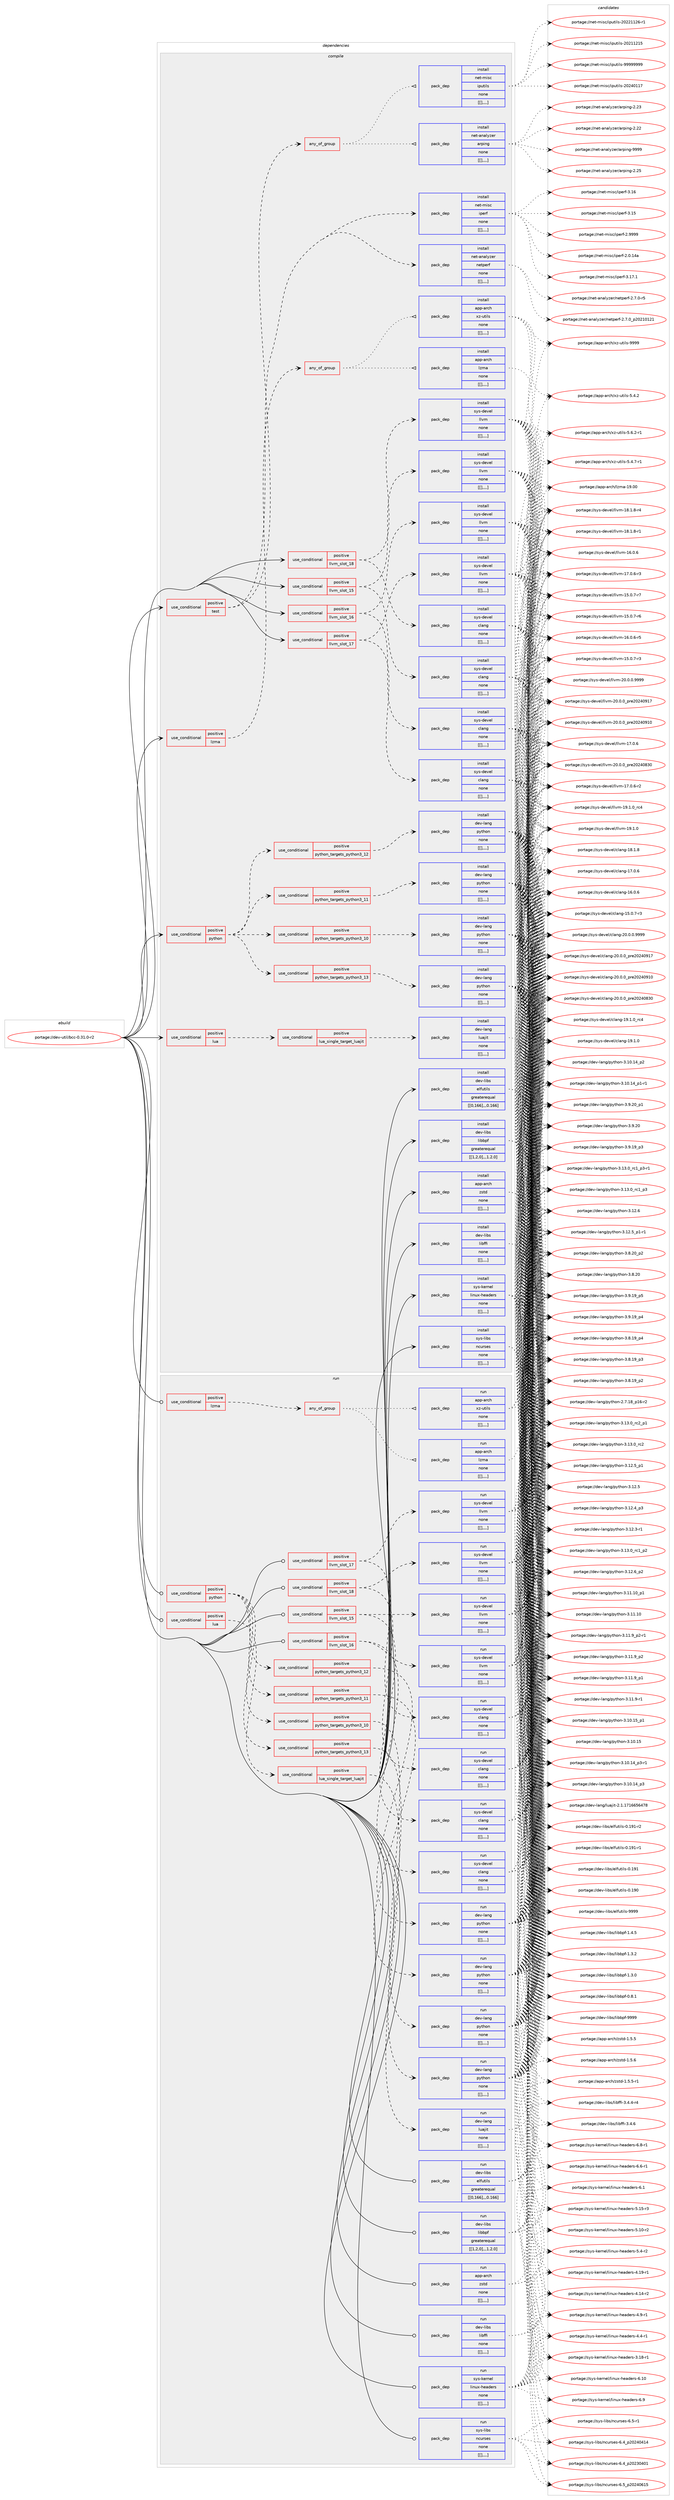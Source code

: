 digraph prolog {

# *************
# Graph options
# *************

newrank=true;
concentrate=true;
compound=true;
graph [rankdir=LR,fontname=Helvetica,fontsize=10,ranksep=1.5];#, ranksep=2.5, nodesep=0.2];
edge  [arrowhead=vee];
node  [fontname=Helvetica,fontsize=10];

# **********
# The ebuild
# **********

subgraph cluster_leftcol {
color=gray;
label=<<i>ebuild</i>>;
id [label="portage://dev-util/bcc-0.31.0-r2", color=red, width=4, href="../dev-util/bcc-0.31.0-r2.svg"];
}

# ****************
# The dependencies
# ****************

subgraph cluster_midcol {
color=gray;
label=<<i>dependencies</i>>;
subgraph cluster_compile {
fillcolor="#eeeeee";
style=filled;
label=<<i>compile</i>>;
subgraph cond61786 {
dependency215796 [label=<<TABLE BORDER="0" CELLBORDER="1" CELLSPACING="0" CELLPADDING="4"><TR><TD ROWSPAN="3" CELLPADDING="10">use_conditional</TD></TR><TR><TD>positive</TD></TR><TR><TD>llvm_slot_15</TD></TR></TABLE>>, shape=none, color=red];
subgraph pack152620 {
dependency215797 [label=<<TABLE BORDER="0" CELLBORDER="1" CELLSPACING="0" CELLPADDING="4" WIDTH="220"><TR><TD ROWSPAN="6" CELLPADDING="30">pack_dep</TD></TR><TR><TD WIDTH="110">install</TD></TR><TR><TD>sys-devel</TD></TR><TR><TD>clang</TD></TR><TR><TD>none</TD></TR><TR><TD>[[],,,,]</TD></TR></TABLE>>, shape=none, color=blue];
}
dependency215796:e -> dependency215797:w [weight=20,style="dashed",arrowhead="vee"];
subgraph pack152621 {
dependency215798 [label=<<TABLE BORDER="0" CELLBORDER="1" CELLSPACING="0" CELLPADDING="4" WIDTH="220"><TR><TD ROWSPAN="6" CELLPADDING="30">pack_dep</TD></TR><TR><TD WIDTH="110">install</TD></TR><TR><TD>sys-devel</TD></TR><TR><TD>llvm</TD></TR><TR><TD>none</TD></TR><TR><TD>[[],,,,]</TD></TR></TABLE>>, shape=none, color=blue];
}
dependency215796:e -> dependency215798:w [weight=20,style="dashed",arrowhead="vee"];
}
id:e -> dependency215796:w [weight=20,style="solid",arrowhead="vee"];
subgraph cond61787 {
dependency215799 [label=<<TABLE BORDER="0" CELLBORDER="1" CELLSPACING="0" CELLPADDING="4"><TR><TD ROWSPAN="3" CELLPADDING="10">use_conditional</TD></TR><TR><TD>positive</TD></TR><TR><TD>llvm_slot_16</TD></TR></TABLE>>, shape=none, color=red];
subgraph pack152622 {
dependency215800 [label=<<TABLE BORDER="0" CELLBORDER="1" CELLSPACING="0" CELLPADDING="4" WIDTH="220"><TR><TD ROWSPAN="6" CELLPADDING="30">pack_dep</TD></TR><TR><TD WIDTH="110">install</TD></TR><TR><TD>sys-devel</TD></TR><TR><TD>clang</TD></TR><TR><TD>none</TD></TR><TR><TD>[[],,,,]</TD></TR></TABLE>>, shape=none, color=blue];
}
dependency215799:e -> dependency215800:w [weight=20,style="dashed",arrowhead="vee"];
subgraph pack152623 {
dependency215801 [label=<<TABLE BORDER="0" CELLBORDER="1" CELLSPACING="0" CELLPADDING="4" WIDTH="220"><TR><TD ROWSPAN="6" CELLPADDING="30">pack_dep</TD></TR><TR><TD WIDTH="110">install</TD></TR><TR><TD>sys-devel</TD></TR><TR><TD>llvm</TD></TR><TR><TD>none</TD></TR><TR><TD>[[],,,,]</TD></TR></TABLE>>, shape=none, color=blue];
}
dependency215799:e -> dependency215801:w [weight=20,style="dashed",arrowhead="vee"];
}
id:e -> dependency215799:w [weight=20,style="solid",arrowhead="vee"];
subgraph cond61788 {
dependency215802 [label=<<TABLE BORDER="0" CELLBORDER="1" CELLSPACING="0" CELLPADDING="4"><TR><TD ROWSPAN="3" CELLPADDING="10">use_conditional</TD></TR><TR><TD>positive</TD></TR><TR><TD>llvm_slot_17</TD></TR></TABLE>>, shape=none, color=red];
subgraph pack152624 {
dependency215803 [label=<<TABLE BORDER="0" CELLBORDER="1" CELLSPACING="0" CELLPADDING="4" WIDTH="220"><TR><TD ROWSPAN="6" CELLPADDING="30">pack_dep</TD></TR><TR><TD WIDTH="110">install</TD></TR><TR><TD>sys-devel</TD></TR><TR><TD>clang</TD></TR><TR><TD>none</TD></TR><TR><TD>[[],,,,]</TD></TR></TABLE>>, shape=none, color=blue];
}
dependency215802:e -> dependency215803:w [weight=20,style="dashed",arrowhead="vee"];
subgraph pack152625 {
dependency215804 [label=<<TABLE BORDER="0" CELLBORDER="1" CELLSPACING="0" CELLPADDING="4" WIDTH="220"><TR><TD ROWSPAN="6" CELLPADDING="30">pack_dep</TD></TR><TR><TD WIDTH="110">install</TD></TR><TR><TD>sys-devel</TD></TR><TR><TD>llvm</TD></TR><TR><TD>none</TD></TR><TR><TD>[[],,,,]</TD></TR></TABLE>>, shape=none, color=blue];
}
dependency215802:e -> dependency215804:w [weight=20,style="dashed",arrowhead="vee"];
}
id:e -> dependency215802:w [weight=20,style="solid",arrowhead="vee"];
subgraph cond61789 {
dependency215805 [label=<<TABLE BORDER="0" CELLBORDER="1" CELLSPACING="0" CELLPADDING="4"><TR><TD ROWSPAN="3" CELLPADDING="10">use_conditional</TD></TR><TR><TD>positive</TD></TR><TR><TD>llvm_slot_18</TD></TR></TABLE>>, shape=none, color=red];
subgraph pack152626 {
dependency215806 [label=<<TABLE BORDER="0" CELLBORDER="1" CELLSPACING="0" CELLPADDING="4" WIDTH="220"><TR><TD ROWSPAN="6" CELLPADDING="30">pack_dep</TD></TR><TR><TD WIDTH="110">install</TD></TR><TR><TD>sys-devel</TD></TR><TR><TD>clang</TD></TR><TR><TD>none</TD></TR><TR><TD>[[],,,,]</TD></TR></TABLE>>, shape=none, color=blue];
}
dependency215805:e -> dependency215806:w [weight=20,style="dashed",arrowhead="vee"];
subgraph pack152627 {
dependency215807 [label=<<TABLE BORDER="0" CELLBORDER="1" CELLSPACING="0" CELLPADDING="4" WIDTH="220"><TR><TD ROWSPAN="6" CELLPADDING="30">pack_dep</TD></TR><TR><TD WIDTH="110">install</TD></TR><TR><TD>sys-devel</TD></TR><TR><TD>llvm</TD></TR><TR><TD>none</TD></TR><TR><TD>[[],,,,]</TD></TR></TABLE>>, shape=none, color=blue];
}
dependency215805:e -> dependency215807:w [weight=20,style="dashed",arrowhead="vee"];
}
id:e -> dependency215805:w [weight=20,style="solid",arrowhead="vee"];
subgraph cond61790 {
dependency215808 [label=<<TABLE BORDER="0" CELLBORDER="1" CELLSPACING="0" CELLPADDING="4"><TR><TD ROWSPAN="3" CELLPADDING="10">use_conditional</TD></TR><TR><TD>positive</TD></TR><TR><TD>lua</TD></TR></TABLE>>, shape=none, color=red];
subgraph cond61791 {
dependency215809 [label=<<TABLE BORDER="0" CELLBORDER="1" CELLSPACING="0" CELLPADDING="4"><TR><TD ROWSPAN="3" CELLPADDING="10">use_conditional</TD></TR><TR><TD>positive</TD></TR><TR><TD>lua_single_target_luajit</TD></TR></TABLE>>, shape=none, color=red];
subgraph pack152628 {
dependency215810 [label=<<TABLE BORDER="0" CELLBORDER="1" CELLSPACING="0" CELLPADDING="4" WIDTH="220"><TR><TD ROWSPAN="6" CELLPADDING="30">pack_dep</TD></TR><TR><TD WIDTH="110">install</TD></TR><TR><TD>dev-lang</TD></TR><TR><TD>luajit</TD></TR><TR><TD>none</TD></TR><TR><TD>[[],,,,]</TD></TR></TABLE>>, shape=none, color=blue];
}
dependency215809:e -> dependency215810:w [weight=20,style="dashed",arrowhead="vee"];
}
dependency215808:e -> dependency215809:w [weight=20,style="dashed",arrowhead="vee"];
}
id:e -> dependency215808:w [weight=20,style="solid",arrowhead="vee"];
subgraph cond61792 {
dependency215811 [label=<<TABLE BORDER="0" CELLBORDER="1" CELLSPACING="0" CELLPADDING="4"><TR><TD ROWSPAN="3" CELLPADDING="10">use_conditional</TD></TR><TR><TD>positive</TD></TR><TR><TD>lzma</TD></TR></TABLE>>, shape=none, color=red];
subgraph any1240 {
dependency215812 [label=<<TABLE BORDER="0" CELLBORDER="1" CELLSPACING="0" CELLPADDING="4"><TR><TD CELLPADDING="10">any_of_group</TD></TR></TABLE>>, shape=none, color=red];subgraph pack152629 {
dependency215813 [label=<<TABLE BORDER="0" CELLBORDER="1" CELLSPACING="0" CELLPADDING="4" WIDTH="220"><TR><TD ROWSPAN="6" CELLPADDING="30">pack_dep</TD></TR><TR><TD WIDTH="110">install</TD></TR><TR><TD>app-arch</TD></TR><TR><TD>xz-utils</TD></TR><TR><TD>none</TD></TR><TR><TD>[[],,,,]</TD></TR></TABLE>>, shape=none, color=blue];
}
dependency215812:e -> dependency215813:w [weight=20,style="dotted",arrowhead="oinv"];
subgraph pack152630 {
dependency215814 [label=<<TABLE BORDER="0" CELLBORDER="1" CELLSPACING="0" CELLPADDING="4" WIDTH="220"><TR><TD ROWSPAN="6" CELLPADDING="30">pack_dep</TD></TR><TR><TD WIDTH="110">install</TD></TR><TR><TD>app-arch</TD></TR><TR><TD>lzma</TD></TR><TR><TD>none</TD></TR><TR><TD>[[],,,,]</TD></TR></TABLE>>, shape=none, color=blue];
}
dependency215812:e -> dependency215814:w [weight=20,style="dotted",arrowhead="oinv"];
}
dependency215811:e -> dependency215812:w [weight=20,style="dashed",arrowhead="vee"];
}
id:e -> dependency215811:w [weight=20,style="solid",arrowhead="vee"];
subgraph cond61793 {
dependency215815 [label=<<TABLE BORDER="0" CELLBORDER="1" CELLSPACING="0" CELLPADDING="4"><TR><TD ROWSPAN="3" CELLPADDING="10">use_conditional</TD></TR><TR><TD>positive</TD></TR><TR><TD>python</TD></TR></TABLE>>, shape=none, color=red];
subgraph cond61794 {
dependency215816 [label=<<TABLE BORDER="0" CELLBORDER="1" CELLSPACING="0" CELLPADDING="4"><TR><TD ROWSPAN="3" CELLPADDING="10">use_conditional</TD></TR><TR><TD>positive</TD></TR><TR><TD>python_targets_python3_10</TD></TR></TABLE>>, shape=none, color=red];
subgraph pack152631 {
dependency215817 [label=<<TABLE BORDER="0" CELLBORDER="1" CELLSPACING="0" CELLPADDING="4" WIDTH="220"><TR><TD ROWSPAN="6" CELLPADDING="30">pack_dep</TD></TR><TR><TD WIDTH="110">install</TD></TR><TR><TD>dev-lang</TD></TR><TR><TD>python</TD></TR><TR><TD>none</TD></TR><TR><TD>[[],,,,]</TD></TR></TABLE>>, shape=none, color=blue];
}
dependency215816:e -> dependency215817:w [weight=20,style="dashed",arrowhead="vee"];
}
dependency215815:e -> dependency215816:w [weight=20,style="dashed",arrowhead="vee"];
subgraph cond61795 {
dependency215818 [label=<<TABLE BORDER="0" CELLBORDER="1" CELLSPACING="0" CELLPADDING="4"><TR><TD ROWSPAN="3" CELLPADDING="10">use_conditional</TD></TR><TR><TD>positive</TD></TR><TR><TD>python_targets_python3_11</TD></TR></TABLE>>, shape=none, color=red];
subgraph pack152632 {
dependency215819 [label=<<TABLE BORDER="0" CELLBORDER="1" CELLSPACING="0" CELLPADDING="4" WIDTH="220"><TR><TD ROWSPAN="6" CELLPADDING="30">pack_dep</TD></TR><TR><TD WIDTH="110">install</TD></TR><TR><TD>dev-lang</TD></TR><TR><TD>python</TD></TR><TR><TD>none</TD></TR><TR><TD>[[],,,,]</TD></TR></TABLE>>, shape=none, color=blue];
}
dependency215818:e -> dependency215819:w [weight=20,style="dashed",arrowhead="vee"];
}
dependency215815:e -> dependency215818:w [weight=20,style="dashed",arrowhead="vee"];
subgraph cond61796 {
dependency215820 [label=<<TABLE BORDER="0" CELLBORDER="1" CELLSPACING="0" CELLPADDING="4"><TR><TD ROWSPAN="3" CELLPADDING="10">use_conditional</TD></TR><TR><TD>positive</TD></TR><TR><TD>python_targets_python3_12</TD></TR></TABLE>>, shape=none, color=red];
subgraph pack152633 {
dependency215821 [label=<<TABLE BORDER="0" CELLBORDER="1" CELLSPACING="0" CELLPADDING="4" WIDTH="220"><TR><TD ROWSPAN="6" CELLPADDING="30">pack_dep</TD></TR><TR><TD WIDTH="110">install</TD></TR><TR><TD>dev-lang</TD></TR><TR><TD>python</TD></TR><TR><TD>none</TD></TR><TR><TD>[[],,,,]</TD></TR></TABLE>>, shape=none, color=blue];
}
dependency215820:e -> dependency215821:w [weight=20,style="dashed",arrowhead="vee"];
}
dependency215815:e -> dependency215820:w [weight=20,style="dashed",arrowhead="vee"];
subgraph cond61797 {
dependency215822 [label=<<TABLE BORDER="0" CELLBORDER="1" CELLSPACING="0" CELLPADDING="4"><TR><TD ROWSPAN="3" CELLPADDING="10">use_conditional</TD></TR><TR><TD>positive</TD></TR><TR><TD>python_targets_python3_13</TD></TR></TABLE>>, shape=none, color=red];
subgraph pack152634 {
dependency215823 [label=<<TABLE BORDER="0" CELLBORDER="1" CELLSPACING="0" CELLPADDING="4" WIDTH="220"><TR><TD ROWSPAN="6" CELLPADDING="30">pack_dep</TD></TR><TR><TD WIDTH="110">install</TD></TR><TR><TD>dev-lang</TD></TR><TR><TD>python</TD></TR><TR><TD>none</TD></TR><TR><TD>[[],,,,]</TD></TR></TABLE>>, shape=none, color=blue];
}
dependency215822:e -> dependency215823:w [weight=20,style="dashed",arrowhead="vee"];
}
dependency215815:e -> dependency215822:w [weight=20,style="dashed",arrowhead="vee"];
}
id:e -> dependency215815:w [weight=20,style="solid",arrowhead="vee"];
subgraph cond61798 {
dependency215824 [label=<<TABLE BORDER="0" CELLBORDER="1" CELLSPACING="0" CELLPADDING="4"><TR><TD ROWSPAN="3" CELLPADDING="10">use_conditional</TD></TR><TR><TD>positive</TD></TR><TR><TD>test</TD></TR></TABLE>>, shape=none, color=red];
subgraph any1241 {
dependency215825 [label=<<TABLE BORDER="0" CELLBORDER="1" CELLSPACING="0" CELLPADDING="4"><TR><TD CELLPADDING="10">any_of_group</TD></TR></TABLE>>, shape=none, color=red];subgraph pack152635 {
dependency215826 [label=<<TABLE BORDER="0" CELLBORDER="1" CELLSPACING="0" CELLPADDING="4" WIDTH="220"><TR><TD ROWSPAN="6" CELLPADDING="30">pack_dep</TD></TR><TR><TD WIDTH="110">install</TD></TR><TR><TD>net-misc</TD></TR><TR><TD>iputils</TD></TR><TR><TD>none</TD></TR><TR><TD>[[],,,,]</TD></TR></TABLE>>, shape=none, color=blue];
}
dependency215825:e -> dependency215826:w [weight=20,style="dotted",arrowhead="oinv"];
subgraph pack152636 {
dependency215827 [label=<<TABLE BORDER="0" CELLBORDER="1" CELLSPACING="0" CELLPADDING="4" WIDTH="220"><TR><TD ROWSPAN="6" CELLPADDING="30">pack_dep</TD></TR><TR><TD WIDTH="110">install</TD></TR><TR><TD>net-analyzer</TD></TR><TR><TD>arping</TD></TR><TR><TD>none</TD></TR><TR><TD>[[],,,,]</TD></TR></TABLE>>, shape=none, color=blue];
}
dependency215825:e -> dependency215827:w [weight=20,style="dotted",arrowhead="oinv"];
}
dependency215824:e -> dependency215825:w [weight=20,style="dashed",arrowhead="vee"];
subgraph pack152637 {
dependency215828 [label=<<TABLE BORDER="0" CELLBORDER="1" CELLSPACING="0" CELLPADDING="4" WIDTH="220"><TR><TD ROWSPAN="6" CELLPADDING="30">pack_dep</TD></TR><TR><TD WIDTH="110">install</TD></TR><TR><TD>net-analyzer</TD></TR><TR><TD>netperf</TD></TR><TR><TD>none</TD></TR><TR><TD>[[],,,,]</TD></TR></TABLE>>, shape=none, color=blue];
}
dependency215824:e -> dependency215828:w [weight=20,style="dashed",arrowhead="vee"];
subgraph pack152638 {
dependency215829 [label=<<TABLE BORDER="0" CELLBORDER="1" CELLSPACING="0" CELLPADDING="4" WIDTH="220"><TR><TD ROWSPAN="6" CELLPADDING="30">pack_dep</TD></TR><TR><TD WIDTH="110">install</TD></TR><TR><TD>net-misc</TD></TR><TR><TD>iperf</TD></TR><TR><TD>none</TD></TR><TR><TD>[[],,,,]</TD></TR></TABLE>>, shape=none, color=blue];
}
dependency215824:e -> dependency215829:w [weight=20,style="dashed",arrowhead="vee"];
}
id:e -> dependency215824:w [weight=20,style="solid",arrowhead="vee"];
subgraph pack152639 {
dependency215830 [label=<<TABLE BORDER="0" CELLBORDER="1" CELLSPACING="0" CELLPADDING="4" WIDTH="220"><TR><TD ROWSPAN="6" CELLPADDING="30">pack_dep</TD></TR><TR><TD WIDTH="110">install</TD></TR><TR><TD>app-arch</TD></TR><TR><TD>zstd</TD></TR><TR><TD>none</TD></TR><TR><TD>[[],,,,]</TD></TR></TABLE>>, shape=none, color=blue];
}
id:e -> dependency215830:w [weight=20,style="solid",arrowhead="vee"];
subgraph pack152640 {
dependency215831 [label=<<TABLE BORDER="0" CELLBORDER="1" CELLSPACING="0" CELLPADDING="4" WIDTH="220"><TR><TD ROWSPAN="6" CELLPADDING="30">pack_dep</TD></TR><TR><TD WIDTH="110">install</TD></TR><TR><TD>dev-libs</TD></TR><TR><TD>elfutils</TD></TR><TR><TD>greaterequal</TD></TR><TR><TD>[[0,166],,,0.166]</TD></TR></TABLE>>, shape=none, color=blue];
}
id:e -> dependency215831:w [weight=20,style="solid",arrowhead="vee"];
subgraph pack152641 {
dependency215832 [label=<<TABLE BORDER="0" CELLBORDER="1" CELLSPACING="0" CELLPADDING="4" WIDTH="220"><TR><TD ROWSPAN="6" CELLPADDING="30">pack_dep</TD></TR><TR><TD WIDTH="110">install</TD></TR><TR><TD>dev-libs</TD></TR><TR><TD>libbpf</TD></TR><TR><TD>greaterequal</TD></TR><TR><TD>[[1,2,0],,,1.2.0]</TD></TR></TABLE>>, shape=none, color=blue];
}
id:e -> dependency215832:w [weight=20,style="solid",arrowhead="vee"];
subgraph pack152642 {
dependency215833 [label=<<TABLE BORDER="0" CELLBORDER="1" CELLSPACING="0" CELLPADDING="4" WIDTH="220"><TR><TD ROWSPAN="6" CELLPADDING="30">pack_dep</TD></TR><TR><TD WIDTH="110">install</TD></TR><TR><TD>dev-libs</TD></TR><TR><TD>libffi</TD></TR><TR><TD>none</TD></TR><TR><TD>[[],,,,]</TD></TR></TABLE>>, shape=none, color=blue];
}
id:e -> dependency215833:w [weight=20,style="solid",arrowhead="vee"];
subgraph pack152643 {
dependency215834 [label=<<TABLE BORDER="0" CELLBORDER="1" CELLSPACING="0" CELLPADDING="4" WIDTH="220"><TR><TD ROWSPAN="6" CELLPADDING="30">pack_dep</TD></TR><TR><TD WIDTH="110">install</TD></TR><TR><TD>sys-kernel</TD></TR><TR><TD>linux-headers</TD></TR><TR><TD>none</TD></TR><TR><TD>[[],,,,]</TD></TR></TABLE>>, shape=none, color=blue];
}
id:e -> dependency215834:w [weight=20,style="solid",arrowhead="vee"];
subgraph pack152644 {
dependency215835 [label=<<TABLE BORDER="0" CELLBORDER="1" CELLSPACING="0" CELLPADDING="4" WIDTH="220"><TR><TD ROWSPAN="6" CELLPADDING="30">pack_dep</TD></TR><TR><TD WIDTH="110">install</TD></TR><TR><TD>sys-libs</TD></TR><TR><TD>ncurses</TD></TR><TR><TD>none</TD></TR><TR><TD>[[],,,,]</TD></TR></TABLE>>, shape=none, color=blue];
}
id:e -> dependency215835:w [weight=20,style="solid",arrowhead="vee"];
}
subgraph cluster_compileandrun {
fillcolor="#eeeeee";
style=filled;
label=<<i>compile and run</i>>;
}
subgraph cluster_run {
fillcolor="#eeeeee";
style=filled;
label=<<i>run</i>>;
subgraph cond61799 {
dependency215836 [label=<<TABLE BORDER="0" CELLBORDER="1" CELLSPACING="0" CELLPADDING="4"><TR><TD ROWSPAN="3" CELLPADDING="10">use_conditional</TD></TR><TR><TD>positive</TD></TR><TR><TD>llvm_slot_15</TD></TR></TABLE>>, shape=none, color=red];
subgraph pack152645 {
dependency215837 [label=<<TABLE BORDER="0" CELLBORDER="1" CELLSPACING="0" CELLPADDING="4" WIDTH="220"><TR><TD ROWSPAN="6" CELLPADDING="30">pack_dep</TD></TR><TR><TD WIDTH="110">run</TD></TR><TR><TD>sys-devel</TD></TR><TR><TD>clang</TD></TR><TR><TD>none</TD></TR><TR><TD>[[],,,,]</TD></TR></TABLE>>, shape=none, color=blue];
}
dependency215836:e -> dependency215837:w [weight=20,style="dashed",arrowhead="vee"];
subgraph pack152646 {
dependency215838 [label=<<TABLE BORDER="0" CELLBORDER="1" CELLSPACING="0" CELLPADDING="4" WIDTH="220"><TR><TD ROWSPAN="6" CELLPADDING="30">pack_dep</TD></TR><TR><TD WIDTH="110">run</TD></TR><TR><TD>sys-devel</TD></TR><TR><TD>llvm</TD></TR><TR><TD>none</TD></TR><TR><TD>[[],,,,]</TD></TR></TABLE>>, shape=none, color=blue];
}
dependency215836:e -> dependency215838:w [weight=20,style="dashed",arrowhead="vee"];
}
id:e -> dependency215836:w [weight=20,style="solid",arrowhead="odot"];
subgraph cond61800 {
dependency215839 [label=<<TABLE BORDER="0" CELLBORDER="1" CELLSPACING="0" CELLPADDING="4"><TR><TD ROWSPAN="3" CELLPADDING="10">use_conditional</TD></TR><TR><TD>positive</TD></TR><TR><TD>llvm_slot_16</TD></TR></TABLE>>, shape=none, color=red];
subgraph pack152647 {
dependency215840 [label=<<TABLE BORDER="0" CELLBORDER="1" CELLSPACING="0" CELLPADDING="4" WIDTH="220"><TR><TD ROWSPAN="6" CELLPADDING="30">pack_dep</TD></TR><TR><TD WIDTH="110">run</TD></TR><TR><TD>sys-devel</TD></TR><TR><TD>clang</TD></TR><TR><TD>none</TD></TR><TR><TD>[[],,,,]</TD></TR></TABLE>>, shape=none, color=blue];
}
dependency215839:e -> dependency215840:w [weight=20,style="dashed",arrowhead="vee"];
subgraph pack152648 {
dependency215841 [label=<<TABLE BORDER="0" CELLBORDER="1" CELLSPACING="0" CELLPADDING="4" WIDTH="220"><TR><TD ROWSPAN="6" CELLPADDING="30">pack_dep</TD></TR><TR><TD WIDTH="110">run</TD></TR><TR><TD>sys-devel</TD></TR><TR><TD>llvm</TD></TR><TR><TD>none</TD></TR><TR><TD>[[],,,,]</TD></TR></TABLE>>, shape=none, color=blue];
}
dependency215839:e -> dependency215841:w [weight=20,style="dashed",arrowhead="vee"];
}
id:e -> dependency215839:w [weight=20,style="solid",arrowhead="odot"];
subgraph cond61801 {
dependency215842 [label=<<TABLE BORDER="0" CELLBORDER="1" CELLSPACING="0" CELLPADDING="4"><TR><TD ROWSPAN="3" CELLPADDING="10">use_conditional</TD></TR><TR><TD>positive</TD></TR><TR><TD>llvm_slot_17</TD></TR></TABLE>>, shape=none, color=red];
subgraph pack152649 {
dependency215843 [label=<<TABLE BORDER="0" CELLBORDER="1" CELLSPACING="0" CELLPADDING="4" WIDTH="220"><TR><TD ROWSPAN="6" CELLPADDING="30">pack_dep</TD></TR><TR><TD WIDTH="110">run</TD></TR><TR><TD>sys-devel</TD></TR><TR><TD>clang</TD></TR><TR><TD>none</TD></TR><TR><TD>[[],,,,]</TD></TR></TABLE>>, shape=none, color=blue];
}
dependency215842:e -> dependency215843:w [weight=20,style="dashed",arrowhead="vee"];
subgraph pack152650 {
dependency215844 [label=<<TABLE BORDER="0" CELLBORDER="1" CELLSPACING="0" CELLPADDING="4" WIDTH="220"><TR><TD ROWSPAN="6" CELLPADDING="30">pack_dep</TD></TR><TR><TD WIDTH="110">run</TD></TR><TR><TD>sys-devel</TD></TR><TR><TD>llvm</TD></TR><TR><TD>none</TD></TR><TR><TD>[[],,,,]</TD></TR></TABLE>>, shape=none, color=blue];
}
dependency215842:e -> dependency215844:w [weight=20,style="dashed",arrowhead="vee"];
}
id:e -> dependency215842:w [weight=20,style="solid",arrowhead="odot"];
subgraph cond61802 {
dependency215845 [label=<<TABLE BORDER="0" CELLBORDER="1" CELLSPACING="0" CELLPADDING="4"><TR><TD ROWSPAN="3" CELLPADDING="10">use_conditional</TD></TR><TR><TD>positive</TD></TR><TR><TD>llvm_slot_18</TD></TR></TABLE>>, shape=none, color=red];
subgraph pack152651 {
dependency215846 [label=<<TABLE BORDER="0" CELLBORDER="1" CELLSPACING="0" CELLPADDING="4" WIDTH="220"><TR><TD ROWSPAN="6" CELLPADDING="30">pack_dep</TD></TR><TR><TD WIDTH="110">run</TD></TR><TR><TD>sys-devel</TD></TR><TR><TD>clang</TD></TR><TR><TD>none</TD></TR><TR><TD>[[],,,,]</TD></TR></TABLE>>, shape=none, color=blue];
}
dependency215845:e -> dependency215846:w [weight=20,style="dashed",arrowhead="vee"];
subgraph pack152652 {
dependency215847 [label=<<TABLE BORDER="0" CELLBORDER="1" CELLSPACING="0" CELLPADDING="4" WIDTH="220"><TR><TD ROWSPAN="6" CELLPADDING="30">pack_dep</TD></TR><TR><TD WIDTH="110">run</TD></TR><TR><TD>sys-devel</TD></TR><TR><TD>llvm</TD></TR><TR><TD>none</TD></TR><TR><TD>[[],,,,]</TD></TR></TABLE>>, shape=none, color=blue];
}
dependency215845:e -> dependency215847:w [weight=20,style="dashed",arrowhead="vee"];
}
id:e -> dependency215845:w [weight=20,style="solid",arrowhead="odot"];
subgraph cond61803 {
dependency215848 [label=<<TABLE BORDER="0" CELLBORDER="1" CELLSPACING="0" CELLPADDING="4"><TR><TD ROWSPAN="3" CELLPADDING="10">use_conditional</TD></TR><TR><TD>positive</TD></TR><TR><TD>lua</TD></TR></TABLE>>, shape=none, color=red];
subgraph cond61804 {
dependency215849 [label=<<TABLE BORDER="0" CELLBORDER="1" CELLSPACING="0" CELLPADDING="4"><TR><TD ROWSPAN="3" CELLPADDING="10">use_conditional</TD></TR><TR><TD>positive</TD></TR><TR><TD>lua_single_target_luajit</TD></TR></TABLE>>, shape=none, color=red];
subgraph pack152653 {
dependency215850 [label=<<TABLE BORDER="0" CELLBORDER="1" CELLSPACING="0" CELLPADDING="4" WIDTH="220"><TR><TD ROWSPAN="6" CELLPADDING="30">pack_dep</TD></TR><TR><TD WIDTH="110">run</TD></TR><TR><TD>dev-lang</TD></TR><TR><TD>luajit</TD></TR><TR><TD>none</TD></TR><TR><TD>[[],,,,]</TD></TR></TABLE>>, shape=none, color=blue];
}
dependency215849:e -> dependency215850:w [weight=20,style="dashed",arrowhead="vee"];
}
dependency215848:e -> dependency215849:w [weight=20,style="dashed",arrowhead="vee"];
}
id:e -> dependency215848:w [weight=20,style="solid",arrowhead="odot"];
subgraph cond61805 {
dependency215851 [label=<<TABLE BORDER="0" CELLBORDER="1" CELLSPACING="0" CELLPADDING="4"><TR><TD ROWSPAN="3" CELLPADDING="10">use_conditional</TD></TR><TR><TD>positive</TD></TR><TR><TD>lzma</TD></TR></TABLE>>, shape=none, color=red];
subgraph any1242 {
dependency215852 [label=<<TABLE BORDER="0" CELLBORDER="1" CELLSPACING="0" CELLPADDING="4"><TR><TD CELLPADDING="10">any_of_group</TD></TR></TABLE>>, shape=none, color=red];subgraph pack152654 {
dependency215853 [label=<<TABLE BORDER="0" CELLBORDER="1" CELLSPACING="0" CELLPADDING="4" WIDTH="220"><TR><TD ROWSPAN="6" CELLPADDING="30">pack_dep</TD></TR><TR><TD WIDTH="110">run</TD></TR><TR><TD>app-arch</TD></TR><TR><TD>xz-utils</TD></TR><TR><TD>none</TD></TR><TR><TD>[[],,,,]</TD></TR></TABLE>>, shape=none, color=blue];
}
dependency215852:e -> dependency215853:w [weight=20,style="dotted",arrowhead="oinv"];
subgraph pack152655 {
dependency215854 [label=<<TABLE BORDER="0" CELLBORDER="1" CELLSPACING="0" CELLPADDING="4" WIDTH="220"><TR><TD ROWSPAN="6" CELLPADDING="30">pack_dep</TD></TR><TR><TD WIDTH="110">run</TD></TR><TR><TD>app-arch</TD></TR><TR><TD>lzma</TD></TR><TR><TD>none</TD></TR><TR><TD>[[],,,,]</TD></TR></TABLE>>, shape=none, color=blue];
}
dependency215852:e -> dependency215854:w [weight=20,style="dotted",arrowhead="oinv"];
}
dependency215851:e -> dependency215852:w [weight=20,style="dashed",arrowhead="vee"];
}
id:e -> dependency215851:w [weight=20,style="solid",arrowhead="odot"];
subgraph cond61806 {
dependency215855 [label=<<TABLE BORDER="0" CELLBORDER="1" CELLSPACING="0" CELLPADDING="4"><TR><TD ROWSPAN="3" CELLPADDING="10">use_conditional</TD></TR><TR><TD>positive</TD></TR><TR><TD>python</TD></TR></TABLE>>, shape=none, color=red];
subgraph cond61807 {
dependency215856 [label=<<TABLE BORDER="0" CELLBORDER="1" CELLSPACING="0" CELLPADDING="4"><TR><TD ROWSPAN="3" CELLPADDING="10">use_conditional</TD></TR><TR><TD>positive</TD></TR><TR><TD>python_targets_python3_10</TD></TR></TABLE>>, shape=none, color=red];
subgraph pack152656 {
dependency215857 [label=<<TABLE BORDER="0" CELLBORDER="1" CELLSPACING="0" CELLPADDING="4" WIDTH="220"><TR><TD ROWSPAN="6" CELLPADDING="30">pack_dep</TD></TR><TR><TD WIDTH="110">run</TD></TR><TR><TD>dev-lang</TD></TR><TR><TD>python</TD></TR><TR><TD>none</TD></TR><TR><TD>[[],,,,]</TD></TR></TABLE>>, shape=none, color=blue];
}
dependency215856:e -> dependency215857:w [weight=20,style="dashed",arrowhead="vee"];
}
dependency215855:e -> dependency215856:w [weight=20,style="dashed",arrowhead="vee"];
subgraph cond61808 {
dependency215858 [label=<<TABLE BORDER="0" CELLBORDER="1" CELLSPACING="0" CELLPADDING="4"><TR><TD ROWSPAN="3" CELLPADDING="10">use_conditional</TD></TR><TR><TD>positive</TD></TR><TR><TD>python_targets_python3_11</TD></TR></TABLE>>, shape=none, color=red];
subgraph pack152657 {
dependency215859 [label=<<TABLE BORDER="0" CELLBORDER="1" CELLSPACING="0" CELLPADDING="4" WIDTH="220"><TR><TD ROWSPAN="6" CELLPADDING="30">pack_dep</TD></TR><TR><TD WIDTH="110">run</TD></TR><TR><TD>dev-lang</TD></TR><TR><TD>python</TD></TR><TR><TD>none</TD></TR><TR><TD>[[],,,,]</TD></TR></TABLE>>, shape=none, color=blue];
}
dependency215858:e -> dependency215859:w [weight=20,style="dashed",arrowhead="vee"];
}
dependency215855:e -> dependency215858:w [weight=20,style="dashed",arrowhead="vee"];
subgraph cond61809 {
dependency215860 [label=<<TABLE BORDER="0" CELLBORDER="1" CELLSPACING="0" CELLPADDING="4"><TR><TD ROWSPAN="3" CELLPADDING="10">use_conditional</TD></TR><TR><TD>positive</TD></TR><TR><TD>python_targets_python3_12</TD></TR></TABLE>>, shape=none, color=red];
subgraph pack152658 {
dependency215861 [label=<<TABLE BORDER="0" CELLBORDER="1" CELLSPACING="0" CELLPADDING="4" WIDTH="220"><TR><TD ROWSPAN="6" CELLPADDING="30">pack_dep</TD></TR><TR><TD WIDTH="110">run</TD></TR><TR><TD>dev-lang</TD></TR><TR><TD>python</TD></TR><TR><TD>none</TD></TR><TR><TD>[[],,,,]</TD></TR></TABLE>>, shape=none, color=blue];
}
dependency215860:e -> dependency215861:w [weight=20,style="dashed",arrowhead="vee"];
}
dependency215855:e -> dependency215860:w [weight=20,style="dashed",arrowhead="vee"];
subgraph cond61810 {
dependency215862 [label=<<TABLE BORDER="0" CELLBORDER="1" CELLSPACING="0" CELLPADDING="4"><TR><TD ROWSPAN="3" CELLPADDING="10">use_conditional</TD></TR><TR><TD>positive</TD></TR><TR><TD>python_targets_python3_13</TD></TR></TABLE>>, shape=none, color=red];
subgraph pack152659 {
dependency215863 [label=<<TABLE BORDER="0" CELLBORDER="1" CELLSPACING="0" CELLPADDING="4" WIDTH="220"><TR><TD ROWSPAN="6" CELLPADDING="30">pack_dep</TD></TR><TR><TD WIDTH="110">run</TD></TR><TR><TD>dev-lang</TD></TR><TR><TD>python</TD></TR><TR><TD>none</TD></TR><TR><TD>[[],,,,]</TD></TR></TABLE>>, shape=none, color=blue];
}
dependency215862:e -> dependency215863:w [weight=20,style="dashed",arrowhead="vee"];
}
dependency215855:e -> dependency215862:w [weight=20,style="dashed",arrowhead="vee"];
}
id:e -> dependency215855:w [weight=20,style="solid",arrowhead="odot"];
subgraph pack152660 {
dependency215864 [label=<<TABLE BORDER="0" CELLBORDER="1" CELLSPACING="0" CELLPADDING="4" WIDTH="220"><TR><TD ROWSPAN="6" CELLPADDING="30">pack_dep</TD></TR><TR><TD WIDTH="110">run</TD></TR><TR><TD>app-arch</TD></TR><TR><TD>zstd</TD></TR><TR><TD>none</TD></TR><TR><TD>[[],,,,]</TD></TR></TABLE>>, shape=none, color=blue];
}
id:e -> dependency215864:w [weight=20,style="solid",arrowhead="odot"];
subgraph pack152661 {
dependency215865 [label=<<TABLE BORDER="0" CELLBORDER="1" CELLSPACING="0" CELLPADDING="4" WIDTH="220"><TR><TD ROWSPAN="6" CELLPADDING="30">pack_dep</TD></TR><TR><TD WIDTH="110">run</TD></TR><TR><TD>dev-libs</TD></TR><TR><TD>elfutils</TD></TR><TR><TD>greaterequal</TD></TR><TR><TD>[[0,166],,,0.166]</TD></TR></TABLE>>, shape=none, color=blue];
}
id:e -> dependency215865:w [weight=20,style="solid",arrowhead="odot"];
subgraph pack152662 {
dependency215866 [label=<<TABLE BORDER="0" CELLBORDER="1" CELLSPACING="0" CELLPADDING="4" WIDTH="220"><TR><TD ROWSPAN="6" CELLPADDING="30">pack_dep</TD></TR><TR><TD WIDTH="110">run</TD></TR><TR><TD>dev-libs</TD></TR><TR><TD>libbpf</TD></TR><TR><TD>greaterequal</TD></TR><TR><TD>[[1,2,0],,,1.2.0]</TD></TR></TABLE>>, shape=none, color=blue];
}
id:e -> dependency215866:w [weight=20,style="solid",arrowhead="odot"];
subgraph pack152663 {
dependency215867 [label=<<TABLE BORDER="0" CELLBORDER="1" CELLSPACING="0" CELLPADDING="4" WIDTH="220"><TR><TD ROWSPAN="6" CELLPADDING="30">pack_dep</TD></TR><TR><TD WIDTH="110">run</TD></TR><TR><TD>dev-libs</TD></TR><TR><TD>libffi</TD></TR><TR><TD>none</TD></TR><TR><TD>[[],,,,]</TD></TR></TABLE>>, shape=none, color=blue];
}
id:e -> dependency215867:w [weight=20,style="solid",arrowhead="odot"];
subgraph pack152664 {
dependency215868 [label=<<TABLE BORDER="0" CELLBORDER="1" CELLSPACING="0" CELLPADDING="4" WIDTH="220"><TR><TD ROWSPAN="6" CELLPADDING="30">pack_dep</TD></TR><TR><TD WIDTH="110">run</TD></TR><TR><TD>sys-kernel</TD></TR><TR><TD>linux-headers</TD></TR><TR><TD>none</TD></TR><TR><TD>[[],,,,]</TD></TR></TABLE>>, shape=none, color=blue];
}
id:e -> dependency215868:w [weight=20,style="solid",arrowhead="odot"];
subgraph pack152665 {
dependency215869 [label=<<TABLE BORDER="0" CELLBORDER="1" CELLSPACING="0" CELLPADDING="4" WIDTH="220"><TR><TD ROWSPAN="6" CELLPADDING="30">pack_dep</TD></TR><TR><TD WIDTH="110">run</TD></TR><TR><TD>sys-libs</TD></TR><TR><TD>ncurses</TD></TR><TR><TD>none</TD></TR><TR><TD>[[],,,,]</TD></TR></TABLE>>, shape=none, color=blue];
}
id:e -> dependency215869:w [weight=20,style="solid",arrowhead="odot"];
}
}

# **************
# The candidates
# **************

subgraph cluster_choices {
rank=same;
color=gray;
label=<<i>candidates</i>>;

subgraph choice152620 {
color=black;
nodesep=1;
choice11512111545100101118101108479910897110103455048464846484657575757 [label="portage://sys-devel/clang-20.0.0.9999", color=red, width=4,href="../sys-devel/clang-20.0.0.9999.svg"];
choice1151211154510010111810110847991089711010345504846484648951121141015048505248574955 [label="portage://sys-devel/clang-20.0.0_pre20240917", color=red, width=4,href="../sys-devel/clang-20.0.0_pre20240917.svg"];
choice1151211154510010111810110847991089711010345504846484648951121141015048505248574948 [label="portage://sys-devel/clang-20.0.0_pre20240910", color=red, width=4,href="../sys-devel/clang-20.0.0_pre20240910.svg"];
choice1151211154510010111810110847991089711010345504846484648951121141015048505248565148 [label="portage://sys-devel/clang-20.0.0_pre20240830", color=red, width=4,href="../sys-devel/clang-20.0.0_pre20240830.svg"];
choice1151211154510010111810110847991089711010345495746494648951149952 [label="portage://sys-devel/clang-19.1.0_rc4", color=red, width=4,href="../sys-devel/clang-19.1.0_rc4.svg"];
choice1151211154510010111810110847991089711010345495746494648 [label="portage://sys-devel/clang-19.1.0", color=red, width=4,href="../sys-devel/clang-19.1.0.svg"];
choice1151211154510010111810110847991089711010345495646494656 [label="portage://sys-devel/clang-18.1.8", color=red, width=4,href="../sys-devel/clang-18.1.8.svg"];
choice1151211154510010111810110847991089711010345495546484654 [label="portage://sys-devel/clang-17.0.6", color=red, width=4,href="../sys-devel/clang-17.0.6.svg"];
choice1151211154510010111810110847991089711010345495446484654 [label="portage://sys-devel/clang-16.0.6", color=red, width=4,href="../sys-devel/clang-16.0.6.svg"];
choice11512111545100101118101108479910897110103454953464846554511451 [label="portage://sys-devel/clang-15.0.7-r3", color=red, width=4,href="../sys-devel/clang-15.0.7-r3.svg"];
dependency215797:e -> choice11512111545100101118101108479910897110103455048464846484657575757:w [style=dotted,weight="100"];
dependency215797:e -> choice1151211154510010111810110847991089711010345504846484648951121141015048505248574955:w [style=dotted,weight="100"];
dependency215797:e -> choice1151211154510010111810110847991089711010345504846484648951121141015048505248574948:w [style=dotted,weight="100"];
dependency215797:e -> choice1151211154510010111810110847991089711010345504846484648951121141015048505248565148:w [style=dotted,weight="100"];
dependency215797:e -> choice1151211154510010111810110847991089711010345495746494648951149952:w [style=dotted,weight="100"];
dependency215797:e -> choice1151211154510010111810110847991089711010345495746494648:w [style=dotted,weight="100"];
dependency215797:e -> choice1151211154510010111810110847991089711010345495646494656:w [style=dotted,weight="100"];
dependency215797:e -> choice1151211154510010111810110847991089711010345495546484654:w [style=dotted,weight="100"];
dependency215797:e -> choice1151211154510010111810110847991089711010345495446484654:w [style=dotted,weight="100"];
dependency215797:e -> choice11512111545100101118101108479910897110103454953464846554511451:w [style=dotted,weight="100"];
}
subgraph choice152621 {
color=black;
nodesep=1;
choice1151211154510010111810110847108108118109455048464846484657575757 [label="portage://sys-devel/llvm-20.0.0.9999", color=red, width=4,href="../sys-devel/llvm-20.0.0.9999.svg"];
choice115121115451001011181011084710810811810945504846484648951121141015048505248574955 [label="portage://sys-devel/llvm-20.0.0_pre20240917", color=red, width=4,href="../sys-devel/llvm-20.0.0_pre20240917.svg"];
choice115121115451001011181011084710810811810945504846484648951121141015048505248574948 [label="portage://sys-devel/llvm-20.0.0_pre20240910", color=red, width=4,href="../sys-devel/llvm-20.0.0_pre20240910.svg"];
choice115121115451001011181011084710810811810945504846484648951121141015048505248565148 [label="portage://sys-devel/llvm-20.0.0_pre20240830", color=red, width=4,href="../sys-devel/llvm-20.0.0_pre20240830.svg"];
choice115121115451001011181011084710810811810945495746494648951149952 [label="portage://sys-devel/llvm-19.1.0_rc4", color=red, width=4,href="../sys-devel/llvm-19.1.0_rc4.svg"];
choice115121115451001011181011084710810811810945495746494648 [label="portage://sys-devel/llvm-19.1.0", color=red, width=4,href="../sys-devel/llvm-19.1.0.svg"];
choice1151211154510010111810110847108108118109454956464946564511452 [label="portage://sys-devel/llvm-18.1.8-r4", color=red, width=4,href="../sys-devel/llvm-18.1.8-r4.svg"];
choice1151211154510010111810110847108108118109454956464946564511449 [label="portage://sys-devel/llvm-18.1.8-r1", color=red, width=4,href="../sys-devel/llvm-18.1.8-r1.svg"];
choice1151211154510010111810110847108108118109454955464846544511451 [label="portage://sys-devel/llvm-17.0.6-r3", color=red, width=4,href="../sys-devel/llvm-17.0.6-r3.svg"];
choice1151211154510010111810110847108108118109454955464846544511450 [label="portage://sys-devel/llvm-17.0.6-r2", color=red, width=4,href="../sys-devel/llvm-17.0.6-r2.svg"];
choice115121115451001011181011084710810811810945495546484654 [label="portage://sys-devel/llvm-17.0.6", color=red, width=4,href="../sys-devel/llvm-17.0.6.svg"];
choice1151211154510010111810110847108108118109454954464846544511453 [label="portage://sys-devel/llvm-16.0.6-r5", color=red, width=4,href="../sys-devel/llvm-16.0.6-r5.svg"];
choice115121115451001011181011084710810811810945495446484654 [label="portage://sys-devel/llvm-16.0.6", color=red, width=4,href="../sys-devel/llvm-16.0.6.svg"];
choice1151211154510010111810110847108108118109454953464846554511455 [label="portage://sys-devel/llvm-15.0.7-r7", color=red, width=4,href="../sys-devel/llvm-15.0.7-r7.svg"];
choice1151211154510010111810110847108108118109454953464846554511454 [label="portage://sys-devel/llvm-15.0.7-r6", color=red, width=4,href="../sys-devel/llvm-15.0.7-r6.svg"];
choice1151211154510010111810110847108108118109454953464846554511451 [label="portage://sys-devel/llvm-15.0.7-r3", color=red, width=4,href="../sys-devel/llvm-15.0.7-r3.svg"];
dependency215798:e -> choice1151211154510010111810110847108108118109455048464846484657575757:w [style=dotted,weight="100"];
dependency215798:e -> choice115121115451001011181011084710810811810945504846484648951121141015048505248574955:w [style=dotted,weight="100"];
dependency215798:e -> choice115121115451001011181011084710810811810945504846484648951121141015048505248574948:w [style=dotted,weight="100"];
dependency215798:e -> choice115121115451001011181011084710810811810945504846484648951121141015048505248565148:w [style=dotted,weight="100"];
dependency215798:e -> choice115121115451001011181011084710810811810945495746494648951149952:w [style=dotted,weight="100"];
dependency215798:e -> choice115121115451001011181011084710810811810945495746494648:w [style=dotted,weight="100"];
dependency215798:e -> choice1151211154510010111810110847108108118109454956464946564511452:w [style=dotted,weight="100"];
dependency215798:e -> choice1151211154510010111810110847108108118109454956464946564511449:w [style=dotted,weight="100"];
dependency215798:e -> choice1151211154510010111810110847108108118109454955464846544511451:w [style=dotted,weight="100"];
dependency215798:e -> choice1151211154510010111810110847108108118109454955464846544511450:w [style=dotted,weight="100"];
dependency215798:e -> choice115121115451001011181011084710810811810945495546484654:w [style=dotted,weight="100"];
dependency215798:e -> choice1151211154510010111810110847108108118109454954464846544511453:w [style=dotted,weight="100"];
dependency215798:e -> choice115121115451001011181011084710810811810945495446484654:w [style=dotted,weight="100"];
dependency215798:e -> choice1151211154510010111810110847108108118109454953464846554511455:w [style=dotted,weight="100"];
dependency215798:e -> choice1151211154510010111810110847108108118109454953464846554511454:w [style=dotted,weight="100"];
dependency215798:e -> choice1151211154510010111810110847108108118109454953464846554511451:w [style=dotted,weight="100"];
}
subgraph choice152622 {
color=black;
nodesep=1;
choice11512111545100101118101108479910897110103455048464846484657575757 [label="portage://sys-devel/clang-20.0.0.9999", color=red, width=4,href="../sys-devel/clang-20.0.0.9999.svg"];
choice1151211154510010111810110847991089711010345504846484648951121141015048505248574955 [label="portage://sys-devel/clang-20.0.0_pre20240917", color=red, width=4,href="../sys-devel/clang-20.0.0_pre20240917.svg"];
choice1151211154510010111810110847991089711010345504846484648951121141015048505248574948 [label="portage://sys-devel/clang-20.0.0_pre20240910", color=red, width=4,href="../sys-devel/clang-20.0.0_pre20240910.svg"];
choice1151211154510010111810110847991089711010345504846484648951121141015048505248565148 [label="portage://sys-devel/clang-20.0.0_pre20240830", color=red, width=4,href="../sys-devel/clang-20.0.0_pre20240830.svg"];
choice1151211154510010111810110847991089711010345495746494648951149952 [label="portage://sys-devel/clang-19.1.0_rc4", color=red, width=4,href="../sys-devel/clang-19.1.0_rc4.svg"];
choice1151211154510010111810110847991089711010345495746494648 [label="portage://sys-devel/clang-19.1.0", color=red, width=4,href="../sys-devel/clang-19.1.0.svg"];
choice1151211154510010111810110847991089711010345495646494656 [label="portage://sys-devel/clang-18.1.8", color=red, width=4,href="../sys-devel/clang-18.1.8.svg"];
choice1151211154510010111810110847991089711010345495546484654 [label="portage://sys-devel/clang-17.0.6", color=red, width=4,href="../sys-devel/clang-17.0.6.svg"];
choice1151211154510010111810110847991089711010345495446484654 [label="portage://sys-devel/clang-16.0.6", color=red, width=4,href="../sys-devel/clang-16.0.6.svg"];
choice11512111545100101118101108479910897110103454953464846554511451 [label="portage://sys-devel/clang-15.0.7-r3", color=red, width=4,href="../sys-devel/clang-15.0.7-r3.svg"];
dependency215800:e -> choice11512111545100101118101108479910897110103455048464846484657575757:w [style=dotted,weight="100"];
dependency215800:e -> choice1151211154510010111810110847991089711010345504846484648951121141015048505248574955:w [style=dotted,weight="100"];
dependency215800:e -> choice1151211154510010111810110847991089711010345504846484648951121141015048505248574948:w [style=dotted,weight="100"];
dependency215800:e -> choice1151211154510010111810110847991089711010345504846484648951121141015048505248565148:w [style=dotted,weight="100"];
dependency215800:e -> choice1151211154510010111810110847991089711010345495746494648951149952:w [style=dotted,weight="100"];
dependency215800:e -> choice1151211154510010111810110847991089711010345495746494648:w [style=dotted,weight="100"];
dependency215800:e -> choice1151211154510010111810110847991089711010345495646494656:w [style=dotted,weight="100"];
dependency215800:e -> choice1151211154510010111810110847991089711010345495546484654:w [style=dotted,weight="100"];
dependency215800:e -> choice1151211154510010111810110847991089711010345495446484654:w [style=dotted,weight="100"];
dependency215800:e -> choice11512111545100101118101108479910897110103454953464846554511451:w [style=dotted,weight="100"];
}
subgraph choice152623 {
color=black;
nodesep=1;
choice1151211154510010111810110847108108118109455048464846484657575757 [label="portage://sys-devel/llvm-20.0.0.9999", color=red, width=4,href="../sys-devel/llvm-20.0.0.9999.svg"];
choice115121115451001011181011084710810811810945504846484648951121141015048505248574955 [label="portage://sys-devel/llvm-20.0.0_pre20240917", color=red, width=4,href="../sys-devel/llvm-20.0.0_pre20240917.svg"];
choice115121115451001011181011084710810811810945504846484648951121141015048505248574948 [label="portage://sys-devel/llvm-20.0.0_pre20240910", color=red, width=4,href="../sys-devel/llvm-20.0.0_pre20240910.svg"];
choice115121115451001011181011084710810811810945504846484648951121141015048505248565148 [label="portage://sys-devel/llvm-20.0.0_pre20240830", color=red, width=4,href="../sys-devel/llvm-20.0.0_pre20240830.svg"];
choice115121115451001011181011084710810811810945495746494648951149952 [label="portage://sys-devel/llvm-19.1.0_rc4", color=red, width=4,href="../sys-devel/llvm-19.1.0_rc4.svg"];
choice115121115451001011181011084710810811810945495746494648 [label="portage://sys-devel/llvm-19.1.0", color=red, width=4,href="../sys-devel/llvm-19.1.0.svg"];
choice1151211154510010111810110847108108118109454956464946564511452 [label="portage://sys-devel/llvm-18.1.8-r4", color=red, width=4,href="../sys-devel/llvm-18.1.8-r4.svg"];
choice1151211154510010111810110847108108118109454956464946564511449 [label="portage://sys-devel/llvm-18.1.8-r1", color=red, width=4,href="../sys-devel/llvm-18.1.8-r1.svg"];
choice1151211154510010111810110847108108118109454955464846544511451 [label="portage://sys-devel/llvm-17.0.6-r3", color=red, width=4,href="../sys-devel/llvm-17.0.6-r3.svg"];
choice1151211154510010111810110847108108118109454955464846544511450 [label="portage://sys-devel/llvm-17.0.6-r2", color=red, width=4,href="../sys-devel/llvm-17.0.6-r2.svg"];
choice115121115451001011181011084710810811810945495546484654 [label="portage://sys-devel/llvm-17.0.6", color=red, width=4,href="../sys-devel/llvm-17.0.6.svg"];
choice1151211154510010111810110847108108118109454954464846544511453 [label="portage://sys-devel/llvm-16.0.6-r5", color=red, width=4,href="../sys-devel/llvm-16.0.6-r5.svg"];
choice115121115451001011181011084710810811810945495446484654 [label="portage://sys-devel/llvm-16.0.6", color=red, width=4,href="../sys-devel/llvm-16.0.6.svg"];
choice1151211154510010111810110847108108118109454953464846554511455 [label="portage://sys-devel/llvm-15.0.7-r7", color=red, width=4,href="../sys-devel/llvm-15.0.7-r7.svg"];
choice1151211154510010111810110847108108118109454953464846554511454 [label="portage://sys-devel/llvm-15.0.7-r6", color=red, width=4,href="../sys-devel/llvm-15.0.7-r6.svg"];
choice1151211154510010111810110847108108118109454953464846554511451 [label="portage://sys-devel/llvm-15.0.7-r3", color=red, width=4,href="../sys-devel/llvm-15.0.7-r3.svg"];
dependency215801:e -> choice1151211154510010111810110847108108118109455048464846484657575757:w [style=dotted,weight="100"];
dependency215801:e -> choice115121115451001011181011084710810811810945504846484648951121141015048505248574955:w [style=dotted,weight="100"];
dependency215801:e -> choice115121115451001011181011084710810811810945504846484648951121141015048505248574948:w [style=dotted,weight="100"];
dependency215801:e -> choice115121115451001011181011084710810811810945504846484648951121141015048505248565148:w [style=dotted,weight="100"];
dependency215801:e -> choice115121115451001011181011084710810811810945495746494648951149952:w [style=dotted,weight="100"];
dependency215801:e -> choice115121115451001011181011084710810811810945495746494648:w [style=dotted,weight="100"];
dependency215801:e -> choice1151211154510010111810110847108108118109454956464946564511452:w [style=dotted,weight="100"];
dependency215801:e -> choice1151211154510010111810110847108108118109454956464946564511449:w [style=dotted,weight="100"];
dependency215801:e -> choice1151211154510010111810110847108108118109454955464846544511451:w [style=dotted,weight="100"];
dependency215801:e -> choice1151211154510010111810110847108108118109454955464846544511450:w [style=dotted,weight="100"];
dependency215801:e -> choice115121115451001011181011084710810811810945495546484654:w [style=dotted,weight="100"];
dependency215801:e -> choice1151211154510010111810110847108108118109454954464846544511453:w [style=dotted,weight="100"];
dependency215801:e -> choice115121115451001011181011084710810811810945495446484654:w [style=dotted,weight="100"];
dependency215801:e -> choice1151211154510010111810110847108108118109454953464846554511455:w [style=dotted,weight="100"];
dependency215801:e -> choice1151211154510010111810110847108108118109454953464846554511454:w [style=dotted,weight="100"];
dependency215801:e -> choice1151211154510010111810110847108108118109454953464846554511451:w [style=dotted,weight="100"];
}
subgraph choice152624 {
color=black;
nodesep=1;
choice11512111545100101118101108479910897110103455048464846484657575757 [label="portage://sys-devel/clang-20.0.0.9999", color=red, width=4,href="../sys-devel/clang-20.0.0.9999.svg"];
choice1151211154510010111810110847991089711010345504846484648951121141015048505248574955 [label="portage://sys-devel/clang-20.0.0_pre20240917", color=red, width=4,href="../sys-devel/clang-20.0.0_pre20240917.svg"];
choice1151211154510010111810110847991089711010345504846484648951121141015048505248574948 [label="portage://sys-devel/clang-20.0.0_pre20240910", color=red, width=4,href="../sys-devel/clang-20.0.0_pre20240910.svg"];
choice1151211154510010111810110847991089711010345504846484648951121141015048505248565148 [label="portage://sys-devel/clang-20.0.0_pre20240830", color=red, width=4,href="../sys-devel/clang-20.0.0_pre20240830.svg"];
choice1151211154510010111810110847991089711010345495746494648951149952 [label="portage://sys-devel/clang-19.1.0_rc4", color=red, width=4,href="../sys-devel/clang-19.1.0_rc4.svg"];
choice1151211154510010111810110847991089711010345495746494648 [label="portage://sys-devel/clang-19.1.0", color=red, width=4,href="../sys-devel/clang-19.1.0.svg"];
choice1151211154510010111810110847991089711010345495646494656 [label="portage://sys-devel/clang-18.1.8", color=red, width=4,href="../sys-devel/clang-18.1.8.svg"];
choice1151211154510010111810110847991089711010345495546484654 [label="portage://sys-devel/clang-17.0.6", color=red, width=4,href="../sys-devel/clang-17.0.6.svg"];
choice1151211154510010111810110847991089711010345495446484654 [label="portage://sys-devel/clang-16.0.6", color=red, width=4,href="../sys-devel/clang-16.0.6.svg"];
choice11512111545100101118101108479910897110103454953464846554511451 [label="portage://sys-devel/clang-15.0.7-r3", color=red, width=4,href="../sys-devel/clang-15.0.7-r3.svg"];
dependency215803:e -> choice11512111545100101118101108479910897110103455048464846484657575757:w [style=dotted,weight="100"];
dependency215803:e -> choice1151211154510010111810110847991089711010345504846484648951121141015048505248574955:w [style=dotted,weight="100"];
dependency215803:e -> choice1151211154510010111810110847991089711010345504846484648951121141015048505248574948:w [style=dotted,weight="100"];
dependency215803:e -> choice1151211154510010111810110847991089711010345504846484648951121141015048505248565148:w [style=dotted,weight="100"];
dependency215803:e -> choice1151211154510010111810110847991089711010345495746494648951149952:w [style=dotted,weight="100"];
dependency215803:e -> choice1151211154510010111810110847991089711010345495746494648:w [style=dotted,weight="100"];
dependency215803:e -> choice1151211154510010111810110847991089711010345495646494656:w [style=dotted,weight="100"];
dependency215803:e -> choice1151211154510010111810110847991089711010345495546484654:w [style=dotted,weight="100"];
dependency215803:e -> choice1151211154510010111810110847991089711010345495446484654:w [style=dotted,weight="100"];
dependency215803:e -> choice11512111545100101118101108479910897110103454953464846554511451:w [style=dotted,weight="100"];
}
subgraph choice152625 {
color=black;
nodesep=1;
choice1151211154510010111810110847108108118109455048464846484657575757 [label="portage://sys-devel/llvm-20.0.0.9999", color=red, width=4,href="../sys-devel/llvm-20.0.0.9999.svg"];
choice115121115451001011181011084710810811810945504846484648951121141015048505248574955 [label="portage://sys-devel/llvm-20.0.0_pre20240917", color=red, width=4,href="../sys-devel/llvm-20.0.0_pre20240917.svg"];
choice115121115451001011181011084710810811810945504846484648951121141015048505248574948 [label="portage://sys-devel/llvm-20.0.0_pre20240910", color=red, width=4,href="../sys-devel/llvm-20.0.0_pre20240910.svg"];
choice115121115451001011181011084710810811810945504846484648951121141015048505248565148 [label="portage://sys-devel/llvm-20.0.0_pre20240830", color=red, width=4,href="../sys-devel/llvm-20.0.0_pre20240830.svg"];
choice115121115451001011181011084710810811810945495746494648951149952 [label="portage://sys-devel/llvm-19.1.0_rc4", color=red, width=4,href="../sys-devel/llvm-19.1.0_rc4.svg"];
choice115121115451001011181011084710810811810945495746494648 [label="portage://sys-devel/llvm-19.1.0", color=red, width=4,href="../sys-devel/llvm-19.1.0.svg"];
choice1151211154510010111810110847108108118109454956464946564511452 [label="portage://sys-devel/llvm-18.1.8-r4", color=red, width=4,href="../sys-devel/llvm-18.1.8-r4.svg"];
choice1151211154510010111810110847108108118109454956464946564511449 [label="portage://sys-devel/llvm-18.1.8-r1", color=red, width=4,href="../sys-devel/llvm-18.1.8-r1.svg"];
choice1151211154510010111810110847108108118109454955464846544511451 [label="portage://sys-devel/llvm-17.0.6-r3", color=red, width=4,href="../sys-devel/llvm-17.0.6-r3.svg"];
choice1151211154510010111810110847108108118109454955464846544511450 [label="portage://sys-devel/llvm-17.0.6-r2", color=red, width=4,href="../sys-devel/llvm-17.0.6-r2.svg"];
choice115121115451001011181011084710810811810945495546484654 [label="portage://sys-devel/llvm-17.0.6", color=red, width=4,href="../sys-devel/llvm-17.0.6.svg"];
choice1151211154510010111810110847108108118109454954464846544511453 [label="portage://sys-devel/llvm-16.0.6-r5", color=red, width=4,href="../sys-devel/llvm-16.0.6-r5.svg"];
choice115121115451001011181011084710810811810945495446484654 [label="portage://sys-devel/llvm-16.0.6", color=red, width=4,href="../sys-devel/llvm-16.0.6.svg"];
choice1151211154510010111810110847108108118109454953464846554511455 [label="portage://sys-devel/llvm-15.0.7-r7", color=red, width=4,href="../sys-devel/llvm-15.0.7-r7.svg"];
choice1151211154510010111810110847108108118109454953464846554511454 [label="portage://sys-devel/llvm-15.0.7-r6", color=red, width=4,href="../sys-devel/llvm-15.0.7-r6.svg"];
choice1151211154510010111810110847108108118109454953464846554511451 [label="portage://sys-devel/llvm-15.0.7-r3", color=red, width=4,href="../sys-devel/llvm-15.0.7-r3.svg"];
dependency215804:e -> choice1151211154510010111810110847108108118109455048464846484657575757:w [style=dotted,weight="100"];
dependency215804:e -> choice115121115451001011181011084710810811810945504846484648951121141015048505248574955:w [style=dotted,weight="100"];
dependency215804:e -> choice115121115451001011181011084710810811810945504846484648951121141015048505248574948:w [style=dotted,weight="100"];
dependency215804:e -> choice115121115451001011181011084710810811810945504846484648951121141015048505248565148:w [style=dotted,weight="100"];
dependency215804:e -> choice115121115451001011181011084710810811810945495746494648951149952:w [style=dotted,weight="100"];
dependency215804:e -> choice115121115451001011181011084710810811810945495746494648:w [style=dotted,weight="100"];
dependency215804:e -> choice1151211154510010111810110847108108118109454956464946564511452:w [style=dotted,weight="100"];
dependency215804:e -> choice1151211154510010111810110847108108118109454956464946564511449:w [style=dotted,weight="100"];
dependency215804:e -> choice1151211154510010111810110847108108118109454955464846544511451:w [style=dotted,weight="100"];
dependency215804:e -> choice1151211154510010111810110847108108118109454955464846544511450:w [style=dotted,weight="100"];
dependency215804:e -> choice115121115451001011181011084710810811810945495546484654:w [style=dotted,weight="100"];
dependency215804:e -> choice1151211154510010111810110847108108118109454954464846544511453:w [style=dotted,weight="100"];
dependency215804:e -> choice115121115451001011181011084710810811810945495446484654:w [style=dotted,weight="100"];
dependency215804:e -> choice1151211154510010111810110847108108118109454953464846554511455:w [style=dotted,weight="100"];
dependency215804:e -> choice1151211154510010111810110847108108118109454953464846554511454:w [style=dotted,weight="100"];
dependency215804:e -> choice1151211154510010111810110847108108118109454953464846554511451:w [style=dotted,weight="100"];
}
subgraph choice152626 {
color=black;
nodesep=1;
choice11512111545100101118101108479910897110103455048464846484657575757 [label="portage://sys-devel/clang-20.0.0.9999", color=red, width=4,href="../sys-devel/clang-20.0.0.9999.svg"];
choice1151211154510010111810110847991089711010345504846484648951121141015048505248574955 [label="portage://sys-devel/clang-20.0.0_pre20240917", color=red, width=4,href="../sys-devel/clang-20.0.0_pre20240917.svg"];
choice1151211154510010111810110847991089711010345504846484648951121141015048505248574948 [label="portage://sys-devel/clang-20.0.0_pre20240910", color=red, width=4,href="../sys-devel/clang-20.0.0_pre20240910.svg"];
choice1151211154510010111810110847991089711010345504846484648951121141015048505248565148 [label="portage://sys-devel/clang-20.0.0_pre20240830", color=red, width=4,href="../sys-devel/clang-20.0.0_pre20240830.svg"];
choice1151211154510010111810110847991089711010345495746494648951149952 [label="portage://sys-devel/clang-19.1.0_rc4", color=red, width=4,href="../sys-devel/clang-19.1.0_rc4.svg"];
choice1151211154510010111810110847991089711010345495746494648 [label="portage://sys-devel/clang-19.1.0", color=red, width=4,href="../sys-devel/clang-19.1.0.svg"];
choice1151211154510010111810110847991089711010345495646494656 [label="portage://sys-devel/clang-18.1.8", color=red, width=4,href="../sys-devel/clang-18.1.8.svg"];
choice1151211154510010111810110847991089711010345495546484654 [label="portage://sys-devel/clang-17.0.6", color=red, width=4,href="../sys-devel/clang-17.0.6.svg"];
choice1151211154510010111810110847991089711010345495446484654 [label="portage://sys-devel/clang-16.0.6", color=red, width=4,href="../sys-devel/clang-16.0.6.svg"];
choice11512111545100101118101108479910897110103454953464846554511451 [label="portage://sys-devel/clang-15.0.7-r3", color=red, width=4,href="../sys-devel/clang-15.0.7-r3.svg"];
dependency215806:e -> choice11512111545100101118101108479910897110103455048464846484657575757:w [style=dotted,weight="100"];
dependency215806:e -> choice1151211154510010111810110847991089711010345504846484648951121141015048505248574955:w [style=dotted,weight="100"];
dependency215806:e -> choice1151211154510010111810110847991089711010345504846484648951121141015048505248574948:w [style=dotted,weight="100"];
dependency215806:e -> choice1151211154510010111810110847991089711010345504846484648951121141015048505248565148:w [style=dotted,weight="100"];
dependency215806:e -> choice1151211154510010111810110847991089711010345495746494648951149952:w [style=dotted,weight="100"];
dependency215806:e -> choice1151211154510010111810110847991089711010345495746494648:w [style=dotted,weight="100"];
dependency215806:e -> choice1151211154510010111810110847991089711010345495646494656:w [style=dotted,weight="100"];
dependency215806:e -> choice1151211154510010111810110847991089711010345495546484654:w [style=dotted,weight="100"];
dependency215806:e -> choice1151211154510010111810110847991089711010345495446484654:w [style=dotted,weight="100"];
dependency215806:e -> choice11512111545100101118101108479910897110103454953464846554511451:w [style=dotted,weight="100"];
}
subgraph choice152627 {
color=black;
nodesep=1;
choice1151211154510010111810110847108108118109455048464846484657575757 [label="portage://sys-devel/llvm-20.0.0.9999", color=red, width=4,href="../sys-devel/llvm-20.0.0.9999.svg"];
choice115121115451001011181011084710810811810945504846484648951121141015048505248574955 [label="portage://sys-devel/llvm-20.0.0_pre20240917", color=red, width=4,href="../sys-devel/llvm-20.0.0_pre20240917.svg"];
choice115121115451001011181011084710810811810945504846484648951121141015048505248574948 [label="portage://sys-devel/llvm-20.0.0_pre20240910", color=red, width=4,href="../sys-devel/llvm-20.0.0_pre20240910.svg"];
choice115121115451001011181011084710810811810945504846484648951121141015048505248565148 [label="portage://sys-devel/llvm-20.0.0_pre20240830", color=red, width=4,href="../sys-devel/llvm-20.0.0_pre20240830.svg"];
choice115121115451001011181011084710810811810945495746494648951149952 [label="portage://sys-devel/llvm-19.1.0_rc4", color=red, width=4,href="../sys-devel/llvm-19.1.0_rc4.svg"];
choice115121115451001011181011084710810811810945495746494648 [label="portage://sys-devel/llvm-19.1.0", color=red, width=4,href="../sys-devel/llvm-19.1.0.svg"];
choice1151211154510010111810110847108108118109454956464946564511452 [label="portage://sys-devel/llvm-18.1.8-r4", color=red, width=4,href="../sys-devel/llvm-18.1.8-r4.svg"];
choice1151211154510010111810110847108108118109454956464946564511449 [label="portage://sys-devel/llvm-18.1.8-r1", color=red, width=4,href="../sys-devel/llvm-18.1.8-r1.svg"];
choice1151211154510010111810110847108108118109454955464846544511451 [label="portage://sys-devel/llvm-17.0.6-r3", color=red, width=4,href="../sys-devel/llvm-17.0.6-r3.svg"];
choice1151211154510010111810110847108108118109454955464846544511450 [label="portage://sys-devel/llvm-17.0.6-r2", color=red, width=4,href="../sys-devel/llvm-17.0.6-r2.svg"];
choice115121115451001011181011084710810811810945495546484654 [label="portage://sys-devel/llvm-17.0.6", color=red, width=4,href="../sys-devel/llvm-17.0.6.svg"];
choice1151211154510010111810110847108108118109454954464846544511453 [label="portage://sys-devel/llvm-16.0.6-r5", color=red, width=4,href="../sys-devel/llvm-16.0.6-r5.svg"];
choice115121115451001011181011084710810811810945495446484654 [label="portage://sys-devel/llvm-16.0.6", color=red, width=4,href="../sys-devel/llvm-16.0.6.svg"];
choice1151211154510010111810110847108108118109454953464846554511455 [label="portage://sys-devel/llvm-15.0.7-r7", color=red, width=4,href="../sys-devel/llvm-15.0.7-r7.svg"];
choice1151211154510010111810110847108108118109454953464846554511454 [label="portage://sys-devel/llvm-15.0.7-r6", color=red, width=4,href="../sys-devel/llvm-15.0.7-r6.svg"];
choice1151211154510010111810110847108108118109454953464846554511451 [label="portage://sys-devel/llvm-15.0.7-r3", color=red, width=4,href="../sys-devel/llvm-15.0.7-r3.svg"];
dependency215807:e -> choice1151211154510010111810110847108108118109455048464846484657575757:w [style=dotted,weight="100"];
dependency215807:e -> choice115121115451001011181011084710810811810945504846484648951121141015048505248574955:w [style=dotted,weight="100"];
dependency215807:e -> choice115121115451001011181011084710810811810945504846484648951121141015048505248574948:w [style=dotted,weight="100"];
dependency215807:e -> choice115121115451001011181011084710810811810945504846484648951121141015048505248565148:w [style=dotted,weight="100"];
dependency215807:e -> choice115121115451001011181011084710810811810945495746494648951149952:w [style=dotted,weight="100"];
dependency215807:e -> choice115121115451001011181011084710810811810945495746494648:w [style=dotted,weight="100"];
dependency215807:e -> choice1151211154510010111810110847108108118109454956464946564511452:w [style=dotted,weight="100"];
dependency215807:e -> choice1151211154510010111810110847108108118109454956464946564511449:w [style=dotted,weight="100"];
dependency215807:e -> choice1151211154510010111810110847108108118109454955464846544511451:w [style=dotted,weight="100"];
dependency215807:e -> choice1151211154510010111810110847108108118109454955464846544511450:w [style=dotted,weight="100"];
dependency215807:e -> choice115121115451001011181011084710810811810945495546484654:w [style=dotted,weight="100"];
dependency215807:e -> choice1151211154510010111810110847108108118109454954464846544511453:w [style=dotted,weight="100"];
dependency215807:e -> choice115121115451001011181011084710810811810945495446484654:w [style=dotted,weight="100"];
dependency215807:e -> choice1151211154510010111810110847108108118109454953464846554511455:w [style=dotted,weight="100"];
dependency215807:e -> choice1151211154510010111810110847108108118109454953464846554511454:w [style=dotted,weight="100"];
dependency215807:e -> choice1151211154510010111810110847108108118109454953464846554511451:w [style=dotted,weight="100"];
}
subgraph choice152628 {
color=black;
nodesep=1;
choice10010111845108971101034710811797106105116455046494649554954545354525556 [label="portage://dev-lang/luajit-2.1.1716656478", color=red, width=4,href="../dev-lang/luajit-2.1.1716656478.svg"];
dependency215810:e -> choice10010111845108971101034710811797106105116455046494649554954545354525556:w [style=dotted,weight="100"];
}
subgraph choice152629 {
color=black;
nodesep=1;
choice9711211245971149910447120122451171161051081154557575757 [label="portage://app-arch/xz-utils-9999", color=red, width=4,href="../app-arch/xz-utils-9999.svg"];
choice9711211245971149910447120122451171161051081154553465446504511449 [label="portage://app-arch/xz-utils-5.6.2-r1", color=red, width=4,href="../app-arch/xz-utils-5.6.2-r1.svg"];
choice9711211245971149910447120122451171161051081154553465246554511449 [label="portage://app-arch/xz-utils-5.4.7-r1", color=red, width=4,href="../app-arch/xz-utils-5.4.7-r1.svg"];
choice971121124597114991044712012245117116105108115455346524650 [label="portage://app-arch/xz-utils-5.4.2", color=red, width=4,href="../app-arch/xz-utils-5.4.2.svg"];
dependency215813:e -> choice9711211245971149910447120122451171161051081154557575757:w [style=dotted,weight="100"];
dependency215813:e -> choice9711211245971149910447120122451171161051081154553465446504511449:w [style=dotted,weight="100"];
dependency215813:e -> choice9711211245971149910447120122451171161051081154553465246554511449:w [style=dotted,weight="100"];
dependency215813:e -> choice971121124597114991044712012245117116105108115455346524650:w [style=dotted,weight="100"];
}
subgraph choice152630 {
color=black;
nodesep=1;
choice971121124597114991044710812210997454957464848 [label="portage://app-arch/lzma-19.00", color=red, width=4,href="../app-arch/lzma-19.00.svg"];
dependency215814:e -> choice971121124597114991044710812210997454957464848:w [style=dotted,weight="100"];
}
subgraph choice152631 {
color=black;
nodesep=1;
choice100101118451089711010347112121116104111110455146495146489511499509511249 [label="portage://dev-lang/python-3.13.0_rc2_p1", color=red, width=4,href="../dev-lang/python-3.13.0_rc2_p1.svg"];
choice10010111845108971101034711212111610411111045514649514648951149950 [label="portage://dev-lang/python-3.13.0_rc2", color=red, width=4,href="../dev-lang/python-3.13.0_rc2.svg"];
choice1001011184510897110103471121211161041111104551464951464895114994995112514511449 [label="portage://dev-lang/python-3.13.0_rc1_p3-r1", color=red, width=4,href="../dev-lang/python-3.13.0_rc1_p3-r1.svg"];
choice100101118451089711010347112121116104111110455146495146489511499499511251 [label="portage://dev-lang/python-3.13.0_rc1_p3", color=red, width=4,href="../dev-lang/python-3.13.0_rc1_p3.svg"];
choice100101118451089711010347112121116104111110455146495146489511499499511250 [label="portage://dev-lang/python-3.13.0_rc1_p2", color=red, width=4,href="../dev-lang/python-3.13.0_rc1_p2.svg"];
choice100101118451089711010347112121116104111110455146495046549511250 [label="portage://dev-lang/python-3.12.6_p2", color=red, width=4,href="../dev-lang/python-3.12.6_p2.svg"];
choice10010111845108971101034711212111610411111045514649504654 [label="portage://dev-lang/python-3.12.6", color=red, width=4,href="../dev-lang/python-3.12.6.svg"];
choice1001011184510897110103471121211161041111104551464950465395112494511449 [label="portage://dev-lang/python-3.12.5_p1-r1", color=red, width=4,href="../dev-lang/python-3.12.5_p1-r1.svg"];
choice100101118451089711010347112121116104111110455146495046539511249 [label="portage://dev-lang/python-3.12.5_p1", color=red, width=4,href="../dev-lang/python-3.12.5_p1.svg"];
choice10010111845108971101034711212111610411111045514649504653 [label="portage://dev-lang/python-3.12.5", color=red, width=4,href="../dev-lang/python-3.12.5.svg"];
choice100101118451089711010347112121116104111110455146495046529511251 [label="portage://dev-lang/python-3.12.4_p3", color=red, width=4,href="../dev-lang/python-3.12.4_p3.svg"];
choice100101118451089711010347112121116104111110455146495046514511449 [label="portage://dev-lang/python-3.12.3-r1", color=red, width=4,href="../dev-lang/python-3.12.3-r1.svg"];
choice10010111845108971101034711212111610411111045514649494649489511249 [label="portage://dev-lang/python-3.11.10_p1", color=red, width=4,href="../dev-lang/python-3.11.10_p1.svg"];
choice1001011184510897110103471121211161041111104551464949464948 [label="portage://dev-lang/python-3.11.10", color=red, width=4,href="../dev-lang/python-3.11.10.svg"];
choice1001011184510897110103471121211161041111104551464949465795112504511449 [label="portage://dev-lang/python-3.11.9_p2-r1", color=red, width=4,href="../dev-lang/python-3.11.9_p2-r1.svg"];
choice100101118451089711010347112121116104111110455146494946579511250 [label="portage://dev-lang/python-3.11.9_p2", color=red, width=4,href="../dev-lang/python-3.11.9_p2.svg"];
choice100101118451089711010347112121116104111110455146494946579511249 [label="portage://dev-lang/python-3.11.9_p1", color=red, width=4,href="../dev-lang/python-3.11.9_p1.svg"];
choice100101118451089711010347112121116104111110455146494946574511449 [label="portage://dev-lang/python-3.11.9-r1", color=red, width=4,href="../dev-lang/python-3.11.9-r1.svg"];
choice10010111845108971101034711212111610411111045514649484649539511249 [label="portage://dev-lang/python-3.10.15_p1", color=red, width=4,href="../dev-lang/python-3.10.15_p1.svg"];
choice1001011184510897110103471121211161041111104551464948464953 [label="portage://dev-lang/python-3.10.15", color=red, width=4,href="../dev-lang/python-3.10.15.svg"];
choice100101118451089711010347112121116104111110455146494846495295112514511449 [label="portage://dev-lang/python-3.10.14_p3-r1", color=red, width=4,href="../dev-lang/python-3.10.14_p3-r1.svg"];
choice10010111845108971101034711212111610411111045514649484649529511251 [label="portage://dev-lang/python-3.10.14_p3", color=red, width=4,href="../dev-lang/python-3.10.14_p3.svg"];
choice10010111845108971101034711212111610411111045514649484649529511250 [label="portage://dev-lang/python-3.10.14_p2", color=red, width=4,href="../dev-lang/python-3.10.14_p2.svg"];
choice100101118451089711010347112121116104111110455146494846495295112494511449 [label="portage://dev-lang/python-3.10.14_p1-r1", color=red, width=4,href="../dev-lang/python-3.10.14_p1-r1.svg"];
choice100101118451089711010347112121116104111110455146574650489511249 [label="portage://dev-lang/python-3.9.20_p1", color=red, width=4,href="../dev-lang/python-3.9.20_p1.svg"];
choice10010111845108971101034711212111610411111045514657465048 [label="portage://dev-lang/python-3.9.20", color=red, width=4,href="../dev-lang/python-3.9.20.svg"];
choice100101118451089711010347112121116104111110455146574649579511253 [label="portage://dev-lang/python-3.9.19_p5", color=red, width=4,href="../dev-lang/python-3.9.19_p5.svg"];
choice100101118451089711010347112121116104111110455146574649579511252 [label="portage://dev-lang/python-3.9.19_p4", color=red, width=4,href="../dev-lang/python-3.9.19_p4.svg"];
choice100101118451089711010347112121116104111110455146574649579511251 [label="portage://dev-lang/python-3.9.19_p3", color=red, width=4,href="../dev-lang/python-3.9.19_p3.svg"];
choice100101118451089711010347112121116104111110455146564650489511250 [label="portage://dev-lang/python-3.8.20_p2", color=red, width=4,href="../dev-lang/python-3.8.20_p2.svg"];
choice10010111845108971101034711212111610411111045514656465048 [label="portage://dev-lang/python-3.8.20", color=red, width=4,href="../dev-lang/python-3.8.20.svg"];
choice100101118451089711010347112121116104111110455146564649579511252 [label="portage://dev-lang/python-3.8.19_p4", color=red, width=4,href="../dev-lang/python-3.8.19_p4.svg"];
choice100101118451089711010347112121116104111110455146564649579511251 [label="portage://dev-lang/python-3.8.19_p3", color=red, width=4,href="../dev-lang/python-3.8.19_p3.svg"];
choice100101118451089711010347112121116104111110455146564649579511250 [label="portage://dev-lang/python-3.8.19_p2", color=red, width=4,href="../dev-lang/python-3.8.19_p2.svg"];
choice100101118451089711010347112121116104111110455046554649569511249544511450 [label="portage://dev-lang/python-2.7.18_p16-r2", color=red, width=4,href="../dev-lang/python-2.7.18_p16-r2.svg"];
dependency215817:e -> choice100101118451089711010347112121116104111110455146495146489511499509511249:w [style=dotted,weight="100"];
dependency215817:e -> choice10010111845108971101034711212111610411111045514649514648951149950:w [style=dotted,weight="100"];
dependency215817:e -> choice1001011184510897110103471121211161041111104551464951464895114994995112514511449:w [style=dotted,weight="100"];
dependency215817:e -> choice100101118451089711010347112121116104111110455146495146489511499499511251:w [style=dotted,weight="100"];
dependency215817:e -> choice100101118451089711010347112121116104111110455146495146489511499499511250:w [style=dotted,weight="100"];
dependency215817:e -> choice100101118451089711010347112121116104111110455146495046549511250:w [style=dotted,weight="100"];
dependency215817:e -> choice10010111845108971101034711212111610411111045514649504654:w [style=dotted,weight="100"];
dependency215817:e -> choice1001011184510897110103471121211161041111104551464950465395112494511449:w [style=dotted,weight="100"];
dependency215817:e -> choice100101118451089711010347112121116104111110455146495046539511249:w [style=dotted,weight="100"];
dependency215817:e -> choice10010111845108971101034711212111610411111045514649504653:w [style=dotted,weight="100"];
dependency215817:e -> choice100101118451089711010347112121116104111110455146495046529511251:w [style=dotted,weight="100"];
dependency215817:e -> choice100101118451089711010347112121116104111110455146495046514511449:w [style=dotted,weight="100"];
dependency215817:e -> choice10010111845108971101034711212111610411111045514649494649489511249:w [style=dotted,weight="100"];
dependency215817:e -> choice1001011184510897110103471121211161041111104551464949464948:w [style=dotted,weight="100"];
dependency215817:e -> choice1001011184510897110103471121211161041111104551464949465795112504511449:w [style=dotted,weight="100"];
dependency215817:e -> choice100101118451089711010347112121116104111110455146494946579511250:w [style=dotted,weight="100"];
dependency215817:e -> choice100101118451089711010347112121116104111110455146494946579511249:w [style=dotted,weight="100"];
dependency215817:e -> choice100101118451089711010347112121116104111110455146494946574511449:w [style=dotted,weight="100"];
dependency215817:e -> choice10010111845108971101034711212111610411111045514649484649539511249:w [style=dotted,weight="100"];
dependency215817:e -> choice1001011184510897110103471121211161041111104551464948464953:w [style=dotted,weight="100"];
dependency215817:e -> choice100101118451089711010347112121116104111110455146494846495295112514511449:w [style=dotted,weight="100"];
dependency215817:e -> choice10010111845108971101034711212111610411111045514649484649529511251:w [style=dotted,weight="100"];
dependency215817:e -> choice10010111845108971101034711212111610411111045514649484649529511250:w [style=dotted,weight="100"];
dependency215817:e -> choice100101118451089711010347112121116104111110455146494846495295112494511449:w [style=dotted,weight="100"];
dependency215817:e -> choice100101118451089711010347112121116104111110455146574650489511249:w [style=dotted,weight="100"];
dependency215817:e -> choice10010111845108971101034711212111610411111045514657465048:w [style=dotted,weight="100"];
dependency215817:e -> choice100101118451089711010347112121116104111110455146574649579511253:w [style=dotted,weight="100"];
dependency215817:e -> choice100101118451089711010347112121116104111110455146574649579511252:w [style=dotted,weight="100"];
dependency215817:e -> choice100101118451089711010347112121116104111110455146574649579511251:w [style=dotted,weight="100"];
dependency215817:e -> choice100101118451089711010347112121116104111110455146564650489511250:w [style=dotted,weight="100"];
dependency215817:e -> choice10010111845108971101034711212111610411111045514656465048:w [style=dotted,weight="100"];
dependency215817:e -> choice100101118451089711010347112121116104111110455146564649579511252:w [style=dotted,weight="100"];
dependency215817:e -> choice100101118451089711010347112121116104111110455146564649579511251:w [style=dotted,weight="100"];
dependency215817:e -> choice100101118451089711010347112121116104111110455146564649579511250:w [style=dotted,weight="100"];
dependency215817:e -> choice100101118451089711010347112121116104111110455046554649569511249544511450:w [style=dotted,weight="100"];
}
subgraph choice152632 {
color=black;
nodesep=1;
choice100101118451089711010347112121116104111110455146495146489511499509511249 [label="portage://dev-lang/python-3.13.0_rc2_p1", color=red, width=4,href="../dev-lang/python-3.13.0_rc2_p1.svg"];
choice10010111845108971101034711212111610411111045514649514648951149950 [label="portage://dev-lang/python-3.13.0_rc2", color=red, width=4,href="../dev-lang/python-3.13.0_rc2.svg"];
choice1001011184510897110103471121211161041111104551464951464895114994995112514511449 [label="portage://dev-lang/python-3.13.0_rc1_p3-r1", color=red, width=4,href="../dev-lang/python-3.13.0_rc1_p3-r1.svg"];
choice100101118451089711010347112121116104111110455146495146489511499499511251 [label="portage://dev-lang/python-3.13.0_rc1_p3", color=red, width=4,href="../dev-lang/python-3.13.0_rc1_p3.svg"];
choice100101118451089711010347112121116104111110455146495146489511499499511250 [label="portage://dev-lang/python-3.13.0_rc1_p2", color=red, width=4,href="../dev-lang/python-3.13.0_rc1_p2.svg"];
choice100101118451089711010347112121116104111110455146495046549511250 [label="portage://dev-lang/python-3.12.6_p2", color=red, width=4,href="../dev-lang/python-3.12.6_p2.svg"];
choice10010111845108971101034711212111610411111045514649504654 [label="portage://dev-lang/python-3.12.6", color=red, width=4,href="../dev-lang/python-3.12.6.svg"];
choice1001011184510897110103471121211161041111104551464950465395112494511449 [label="portage://dev-lang/python-3.12.5_p1-r1", color=red, width=4,href="../dev-lang/python-3.12.5_p1-r1.svg"];
choice100101118451089711010347112121116104111110455146495046539511249 [label="portage://dev-lang/python-3.12.5_p1", color=red, width=4,href="../dev-lang/python-3.12.5_p1.svg"];
choice10010111845108971101034711212111610411111045514649504653 [label="portage://dev-lang/python-3.12.5", color=red, width=4,href="../dev-lang/python-3.12.5.svg"];
choice100101118451089711010347112121116104111110455146495046529511251 [label="portage://dev-lang/python-3.12.4_p3", color=red, width=4,href="../dev-lang/python-3.12.4_p3.svg"];
choice100101118451089711010347112121116104111110455146495046514511449 [label="portage://dev-lang/python-3.12.3-r1", color=red, width=4,href="../dev-lang/python-3.12.3-r1.svg"];
choice10010111845108971101034711212111610411111045514649494649489511249 [label="portage://dev-lang/python-3.11.10_p1", color=red, width=4,href="../dev-lang/python-3.11.10_p1.svg"];
choice1001011184510897110103471121211161041111104551464949464948 [label="portage://dev-lang/python-3.11.10", color=red, width=4,href="../dev-lang/python-3.11.10.svg"];
choice1001011184510897110103471121211161041111104551464949465795112504511449 [label="portage://dev-lang/python-3.11.9_p2-r1", color=red, width=4,href="../dev-lang/python-3.11.9_p2-r1.svg"];
choice100101118451089711010347112121116104111110455146494946579511250 [label="portage://dev-lang/python-3.11.9_p2", color=red, width=4,href="../dev-lang/python-3.11.9_p2.svg"];
choice100101118451089711010347112121116104111110455146494946579511249 [label="portage://dev-lang/python-3.11.9_p1", color=red, width=4,href="../dev-lang/python-3.11.9_p1.svg"];
choice100101118451089711010347112121116104111110455146494946574511449 [label="portage://dev-lang/python-3.11.9-r1", color=red, width=4,href="../dev-lang/python-3.11.9-r1.svg"];
choice10010111845108971101034711212111610411111045514649484649539511249 [label="portage://dev-lang/python-3.10.15_p1", color=red, width=4,href="../dev-lang/python-3.10.15_p1.svg"];
choice1001011184510897110103471121211161041111104551464948464953 [label="portage://dev-lang/python-3.10.15", color=red, width=4,href="../dev-lang/python-3.10.15.svg"];
choice100101118451089711010347112121116104111110455146494846495295112514511449 [label="portage://dev-lang/python-3.10.14_p3-r1", color=red, width=4,href="../dev-lang/python-3.10.14_p3-r1.svg"];
choice10010111845108971101034711212111610411111045514649484649529511251 [label="portage://dev-lang/python-3.10.14_p3", color=red, width=4,href="../dev-lang/python-3.10.14_p3.svg"];
choice10010111845108971101034711212111610411111045514649484649529511250 [label="portage://dev-lang/python-3.10.14_p2", color=red, width=4,href="../dev-lang/python-3.10.14_p2.svg"];
choice100101118451089711010347112121116104111110455146494846495295112494511449 [label="portage://dev-lang/python-3.10.14_p1-r1", color=red, width=4,href="../dev-lang/python-3.10.14_p1-r1.svg"];
choice100101118451089711010347112121116104111110455146574650489511249 [label="portage://dev-lang/python-3.9.20_p1", color=red, width=4,href="../dev-lang/python-3.9.20_p1.svg"];
choice10010111845108971101034711212111610411111045514657465048 [label="portage://dev-lang/python-3.9.20", color=red, width=4,href="../dev-lang/python-3.9.20.svg"];
choice100101118451089711010347112121116104111110455146574649579511253 [label="portage://dev-lang/python-3.9.19_p5", color=red, width=4,href="../dev-lang/python-3.9.19_p5.svg"];
choice100101118451089711010347112121116104111110455146574649579511252 [label="portage://dev-lang/python-3.9.19_p4", color=red, width=4,href="../dev-lang/python-3.9.19_p4.svg"];
choice100101118451089711010347112121116104111110455146574649579511251 [label="portage://dev-lang/python-3.9.19_p3", color=red, width=4,href="../dev-lang/python-3.9.19_p3.svg"];
choice100101118451089711010347112121116104111110455146564650489511250 [label="portage://dev-lang/python-3.8.20_p2", color=red, width=4,href="../dev-lang/python-3.8.20_p2.svg"];
choice10010111845108971101034711212111610411111045514656465048 [label="portage://dev-lang/python-3.8.20", color=red, width=4,href="../dev-lang/python-3.8.20.svg"];
choice100101118451089711010347112121116104111110455146564649579511252 [label="portage://dev-lang/python-3.8.19_p4", color=red, width=4,href="../dev-lang/python-3.8.19_p4.svg"];
choice100101118451089711010347112121116104111110455146564649579511251 [label="portage://dev-lang/python-3.8.19_p3", color=red, width=4,href="../dev-lang/python-3.8.19_p3.svg"];
choice100101118451089711010347112121116104111110455146564649579511250 [label="portage://dev-lang/python-3.8.19_p2", color=red, width=4,href="../dev-lang/python-3.8.19_p2.svg"];
choice100101118451089711010347112121116104111110455046554649569511249544511450 [label="portage://dev-lang/python-2.7.18_p16-r2", color=red, width=4,href="../dev-lang/python-2.7.18_p16-r2.svg"];
dependency215819:e -> choice100101118451089711010347112121116104111110455146495146489511499509511249:w [style=dotted,weight="100"];
dependency215819:e -> choice10010111845108971101034711212111610411111045514649514648951149950:w [style=dotted,weight="100"];
dependency215819:e -> choice1001011184510897110103471121211161041111104551464951464895114994995112514511449:w [style=dotted,weight="100"];
dependency215819:e -> choice100101118451089711010347112121116104111110455146495146489511499499511251:w [style=dotted,weight="100"];
dependency215819:e -> choice100101118451089711010347112121116104111110455146495146489511499499511250:w [style=dotted,weight="100"];
dependency215819:e -> choice100101118451089711010347112121116104111110455146495046549511250:w [style=dotted,weight="100"];
dependency215819:e -> choice10010111845108971101034711212111610411111045514649504654:w [style=dotted,weight="100"];
dependency215819:e -> choice1001011184510897110103471121211161041111104551464950465395112494511449:w [style=dotted,weight="100"];
dependency215819:e -> choice100101118451089711010347112121116104111110455146495046539511249:w [style=dotted,weight="100"];
dependency215819:e -> choice10010111845108971101034711212111610411111045514649504653:w [style=dotted,weight="100"];
dependency215819:e -> choice100101118451089711010347112121116104111110455146495046529511251:w [style=dotted,weight="100"];
dependency215819:e -> choice100101118451089711010347112121116104111110455146495046514511449:w [style=dotted,weight="100"];
dependency215819:e -> choice10010111845108971101034711212111610411111045514649494649489511249:w [style=dotted,weight="100"];
dependency215819:e -> choice1001011184510897110103471121211161041111104551464949464948:w [style=dotted,weight="100"];
dependency215819:e -> choice1001011184510897110103471121211161041111104551464949465795112504511449:w [style=dotted,weight="100"];
dependency215819:e -> choice100101118451089711010347112121116104111110455146494946579511250:w [style=dotted,weight="100"];
dependency215819:e -> choice100101118451089711010347112121116104111110455146494946579511249:w [style=dotted,weight="100"];
dependency215819:e -> choice100101118451089711010347112121116104111110455146494946574511449:w [style=dotted,weight="100"];
dependency215819:e -> choice10010111845108971101034711212111610411111045514649484649539511249:w [style=dotted,weight="100"];
dependency215819:e -> choice1001011184510897110103471121211161041111104551464948464953:w [style=dotted,weight="100"];
dependency215819:e -> choice100101118451089711010347112121116104111110455146494846495295112514511449:w [style=dotted,weight="100"];
dependency215819:e -> choice10010111845108971101034711212111610411111045514649484649529511251:w [style=dotted,weight="100"];
dependency215819:e -> choice10010111845108971101034711212111610411111045514649484649529511250:w [style=dotted,weight="100"];
dependency215819:e -> choice100101118451089711010347112121116104111110455146494846495295112494511449:w [style=dotted,weight="100"];
dependency215819:e -> choice100101118451089711010347112121116104111110455146574650489511249:w [style=dotted,weight="100"];
dependency215819:e -> choice10010111845108971101034711212111610411111045514657465048:w [style=dotted,weight="100"];
dependency215819:e -> choice100101118451089711010347112121116104111110455146574649579511253:w [style=dotted,weight="100"];
dependency215819:e -> choice100101118451089711010347112121116104111110455146574649579511252:w [style=dotted,weight="100"];
dependency215819:e -> choice100101118451089711010347112121116104111110455146574649579511251:w [style=dotted,weight="100"];
dependency215819:e -> choice100101118451089711010347112121116104111110455146564650489511250:w [style=dotted,weight="100"];
dependency215819:e -> choice10010111845108971101034711212111610411111045514656465048:w [style=dotted,weight="100"];
dependency215819:e -> choice100101118451089711010347112121116104111110455146564649579511252:w [style=dotted,weight="100"];
dependency215819:e -> choice100101118451089711010347112121116104111110455146564649579511251:w [style=dotted,weight="100"];
dependency215819:e -> choice100101118451089711010347112121116104111110455146564649579511250:w [style=dotted,weight="100"];
dependency215819:e -> choice100101118451089711010347112121116104111110455046554649569511249544511450:w [style=dotted,weight="100"];
}
subgraph choice152633 {
color=black;
nodesep=1;
choice100101118451089711010347112121116104111110455146495146489511499509511249 [label="portage://dev-lang/python-3.13.0_rc2_p1", color=red, width=4,href="../dev-lang/python-3.13.0_rc2_p1.svg"];
choice10010111845108971101034711212111610411111045514649514648951149950 [label="portage://dev-lang/python-3.13.0_rc2", color=red, width=4,href="../dev-lang/python-3.13.0_rc2.svg"];
choice1001011184510897110103471121211161041111104551464951464895114994995112514511449 [label="portage://dev-lang/python-3.13.0_rc1_p3-r1", color=red, width=4,href="../dev-lang/python-3.13.0_rc1_p3-r1.svg"];
choice100101118451089711010347112121116104111110455146495146489511499499511251 [label="portage://dev-lang/python-3.13.0_rc1_p3", color=red, width=4,href="../dev-lang/python-3.13.0_rc1_p3.svg"];
choice100101118451089711010347112121116104111110455146495146489511499499511250 [label="portage://dev-lang/python-3.13.0_rc1_p2", color=red, width=4,href="../dev-lang/python-3.13.0_rc1_p2.svg"];
choice100101118451089711010347112121116104111110455146495046549511250 [label="portage://dev-lang/python-3.12.6_p2", color=red, width=4,href="../dev-lang/python-3.12.6_p2.svg"];
choice10010111845108971101034711212111610411111045514649504654 [label="portage://dev-lang/python-3.12.6", color=red, width=4,href="../dev-lang/python-3.12.6.svg"];
choice1001011184510897110103471121211161041111104551464950465395112494511449 [label="portage://dev-lang/python-3.12.5_p1-r1", color=red, width=4,href="../dev-lang/python-3.12.5_p1-r1.svg"];
choice100101118451089711010347112121116104111110455146495046539511249 [label="portage://dev-lang/python-3.12.5_p1", color=red, width=4,href="../dev-lang/python-3.12.5_p1.svg"];
choice10010111845108971101034711212111610411111045514649504653 [label="portage://dev-lang/python-3.12.5", color=red, width=4,href="../dev-lang/python-3.12.5.svg"];
choice100101118451089711010347112121116104111110455146495046529511251 [label="portage://dev-lang/python-3.12.4_p3", color=red, width=4,href="../dev-lang/python-3.12.4_p3.svg"];
choice100101118451089711010347112121116104111110455146495046514511449 [label="portage://dev-lang/python-3.12.3-r1", color=red, width=4,href="../dev-lang/python-3.12.3-r1.svg"];
choice10010111845108971101034711212111610411111045514649494649489511249 [label="portage://dev-lang/python-3.11.10_p1", color=red, width=4,href="../dev-lang/python-3.11.10_p1.svg"];
choice1001011184510897110103471121211161041111104551464949464948 [label="portage://dev-lang/python-3.11.10", color=red, width=4,href="../dev-lang/python-3.11.10.svg"];
choice1001011184510897110103471121211161041111104551464949465795112504511449 [label="portage://dev-lang/python-3.11.9_p2-r1", color=red, width=4,href="../dev-lang/python-3.11.9_p2-r1.svg"];
choice100101118451089711010347112121116104111110455146494946579511250 [label="portage://dev-lang/python-3.11.9_p2", color=red, width=4,href="../dev-lang/python-3.11.9_p2.svg"];
choice100101118451089711010347112121116104111110455146494946579511249 [label="portage://dev-lang/python-3.11.9_p1", color=red, width=4,href="../dev-lang/python-3.11.9_p1.svg"];
choice100101118451089711010347112121116104111110455146494946574511449 [label="portage://dev-lang/python-3.11.9-r1", color=red, width=4,href="../dev-lang/python-3.11.9-r1.svg"];
choice10010111845108971101034711212111610411111045514649484649539511249 [label="portage://dev-lang/python-3.10.15_p1", color=red, width=4,href="../dev-lang/python-3.10.15_p1.svg"];
choice1001011184510897110103471121211161041111104551464948464953 [label="portage://dev-lang/python-3.10.15", color=red, width=4,href="../dev-lang/python-3.10.15.svg"];
choice100101118451089711010347112121116104111110455146494846495295112514511449 [label="portage://dev-lang/python-3.10.14_p3-r1", color=red, width=4,href="../dev-lang/python-3.10.14_p3-r1.svg"];
choice10010111845108971101034711212111610411111045514649484649529511251 [label="portage://dev-lang/python-3.10.14_p3", color=red, width=4,href="../dev-lang/python-3.10.14_p3.svg"];
choice10010111845108971101034711212111610411111045514649484649529511250 [label="portage://dev-lang/python-3.10.14_p2", color=red, width=4,href="../dev-lang/python-3.10.14_p2.svg"];
choice100101118451089711010347112121116104111110455146494846495295112494511449 [label="portage://dev-lang/python-3.10.14_p1-r1", color=red, width=4,href="../dev-lang/python-3.10.14_p1-r1.svg"];
choice100101118451089711010347112121116104111110455146574650489511249 [label="portage://dev-lang/python-3.9.20_p1", color=red, width=4,href="../dev-lang/python-3.9.20_p1.svg"];
choice10010111845108971101034711212111610411111045514657465048 [label="portage://dev-lang/python-3.9.20", color=red, width=4,href="../dev-lang/python-3.9.20.svg"];
choice100101118451089711010347112121116104111110455146574649579511253 [label="portage://dev-lang/python-3.9.19_p5", color=red, width=4,href="../dev-lang/python-3.9.19_p5.svg"];
choice100101118451089711010347112121116104111110455146574649579511252 [label="portage://dev-lang/python-3.9.19_p4", color=red, width=4,href="../dev-lang/python-3.9.19_p4.svg"];
choice100101118451089711010347112121116104111110455146574649579511251 [label="portage://dev-lang/python-3.9.19_p3", color=red, width=4,href="../dev-lang/python-3.9.19_p3.svg"];
choice100101118451089711010347112121116104111110455146564650489511250 [label="portage://dev-lang/python-3.8.20_p2", color=red, width=4,href="../dev-lang/python-3.8.20_p2.svg"];
choice10010111845108971101034711212111610411111045514656465048 [label="portage://dev-lang/python-3.8.20", color=red, width=4,href="../dev-lang/python-3.8.20.svg"];
choice100101118451089711010347112121116104111110455146564649579511252 [label="portage://dev-lang/python-3.8.19_p4", color=red, width=4,href="../dev-lang/python-3.8.19_p4.svg"];
choice100101118451089711010347112121116104111110455146564649579511251 [label="portage://dev-lang/python-3.8.19_p3", color=red, width=4,href="../dev-lang/python-3.8.19_p3.svg"];
choice100101118451089711010347112121116104111110455146564649579511250 [label="portage://dev-lang/python-3.8.19_p2", color=red, width=4,href="../dev-lang/python-3.8.19_p2.svg"];
choice100101118451089711010347112121116104111110455046554649569511249544511450 [label="portage://dev-lang/python-2.7.18_p16-r2", color=red, width=4,href="../dev-lang/python-2.7.18_p16-r2.svg"];
dependency215821:e -> choice100101118451089711010347112121116104111110455146495146489511499509511249:w [style=dotted,weight="100"];
dependency215821:e -> choice10010111845108971101034711212111610411111045514649514648951149950:w [style=dotted,weight="100"];
dependency215821:e -> choice1001011184510897110103471121211161041111104551464951464895114994995112514511449:w [style=dotted,weight="100"];
dependency215821:e -> choice100101118451089711010347112121116104111110455146495146489511499499511251:w [style=dotted,weight="100"];
dependency215821:e -> choice100101118451089711010347112121116104111110455146495146489511499499511250:w [style=dotted,weight="100"];
dependency215821:e -> choice100101118451089711010347112121116104111110455146495046549511250:w [style=dotted,weight="100"];
dependency215821:e -> choice10010111845108971101034711212111610411111045514649504654:w [style=dotted,weight="100"];
dependency215821:e -> choice1001011184510897110103471121211161041111104551464950465395112494511449:w [style=dotted,weight="100"];
dependency215821:e -> choice100101118451089711010347112121116104111110455146495046539511249:w [style=dotted,weight="100"];
dependency215821:e -> choice10010111845108971101034711212111610411111045514649504653:w [style=dotted,weight="100"];
dependency215821:e -> choice100101118451089711010347112121116104111110455146495046529511251:w [style=dotted,weight="100"];
dependency215821:e -> choice100101118451089711010347112121116104111110455146495046514511449:w [style=dotted,weight="100"];
dependency215821:e -> choice10010111845108971101034711212111610411111045514649494649489511249:w [style=dotted,weight="100"];
dependency215821:e -> choice1001011184510897110103471121211161041111104551464949464948:w [style=dotted,weight="100"];
dependency215821:e -> choice1001011184510897110103471121211161041111104551464949465795112504511449:w [style=dotted,weight="100"];
dependency215821:e -> choice100101118451089711010347112121116104111110455146494946579511250:w [style=dotted,weight="100"];
dependency215821:e -> choice100101118451089711010347112121116104111110455146494946579511249:w [style=dotted,weight="100"];
dependency215821:e -> choice100101118451089711010347112121116104111110455146494946574511449:w [style=dotted,weight="100"];
dependency215821:e -> choice10010111845108971101034711212111610411111045514649484649539511249:w [style=dotted,weight="100"];
dependency215821:e -> choice1001011184510897110103471121211161041111104551464948464953:w [style=dotted,weight="100"];
dependency215821:e -> choice100101118451089711010347112121116104111110455146494846495295112514511449:w [style=dotted,weight="100"];
dependency215821:e -> choice10010111845108971101034711212111610411111045514649484649529511251:w [style=dotted,weight="100"];
dependency215821:e -> choice10010111845108971101034711212111610411111045514649484649529511250:w [style=dotted,weight="100"];
dependency215821:e -> choice100101118451089711010347112121116104111110455146494846495295112494511449:w [style=dotted,weight="100"];
dependency215821:e -> choice100101118451089711010347112121116104111110455146574650489511249:w [style=dotted,weight="100"];
dependency215821:e -> choice10010111845108971101034711212111610411111045514657465048:w [style=dotted,weight="100"];
dependency215821:e -> choice100101118451089711010347112121116104111110455146574649579511253:w [style=dotted,weight="100"];
dependency215821:e -> choice100101118451089711010347112121116104111110455146574649579511252:w [style=dotted,weight="100"];
dependency215821:e -> choice100101118451089711010347112121116104111110455146574649579511251:w [style=dotted,weight="100"];
dependency215821:e -> choice100101118451089711010347112121116104111110455146564650489511250:w [style=dotted,weight="100"];
dependency215821:e -> choice10010111845108971101034711212111610411111045514656465048:w [style=dotted,weight="100"];
dependency215821:e -> choice100101118451089711010347112121116104111110455146564649579511252:w [style=dotted,weight="100"];
dependency215821:e -> choice100101118451089711010347112121116104111110455146564649579511251:w [style=dotted,weight="100"];
dependency215821:e -> choice100101118451089711010347112121116104111110455146564649579511250:w [style=dotted,weight="100"];
dependency215821:e -> choice100101118451089711010347112121116104111110455046554649569511249544511450:w [style=dotted,weight="100"];
}
subgraph choice152634 {
color=black;
nodesep=1;
choice100101118451089711010347112121116104111110455146495146489511499509511249 [label="portage://dev-lang/python-3.13.0_rc2_p1", color=red, width=4,href="../dev-lang/python-3.13.0_rc2_p1.svg"];
choice10010111845108971101034711212111610411111045514649514648951149950 [label="portage://dev-lang/python-3.13.0_rc2", color=red, width=4,href="../dev-lang/python-3.13.0_rc2.svg"];
choice1001011184510897110103471121211161041111104551464951464895114994995112514511449 [label="portage://dev-lang/python-3.13.0_rc1_p3-r1", color=red, width=4,href="../dev-lang/python-3.13.0_rc1_p3-r1.svg"];
choice100101118451089711010347112121116104111110455146495146489511499499511251 [label="portage://dev-lang/python-3.13.0_rc1_p3", color=red, width=4,href="../dev-lang/python-3.13.0_rc1_p3.svg"];
choice100101118451089711010347112121116104111110455146495146489511499499511250 [label="portage://dev-lang/python-3.13.0_rc1_p2", color=red, width=4,href="../dev-lang/python-3.13.0_rc1_p2.svg"];
choice100101118451089711010347112121116104111110455146495046549511250 [label="portage://dev-lang/python-3.12.6_p2", color=red, width=4,href="../dev-lang/python-3.12.6_p2.svg"];
choice10010111845108971101034711212111610411111045514649504654 [label="portage://dev-lang/python-3.12.6", color=red, width=4,href="../dev-lang/python-3.12.6.svg"];
choice1001011184510897110103471121211161041111104551464950465395112494511449 [label="portage://dev-lang/python-3.12.5_p1-r1", color=red, width=4,href="../dev-lang/python-3.12.5_p1-r1.svg"];
choice100101118451089711010347112121116104111110455146495046539511249 [label="portage://dev-lang/python-3.12.5_p1", color=red, width=4,href="../dev-lang/python-3.12.5_p1.svg"];
choice10010111845108971101034711212111610411111045514649504653 [label="portage://dev-lang/python-3.12.5", color=red, width=4,href="../dev-lang/python-3.12.5.svg"];
choice100101118451089711010347112121116104111110455146495046529511251 [label="portage://dev-lang/python-3.12.4_p3", color=red, width=4,href="../dev-lang/python-3.12.4_p3.svg"];
choice100101118451089711010347112121116104111110455146495046514511449 [label="portage://dev-lang/python-3.12.3-r1", color=red, width=4,href="../dev-lang/python-3.12.3-r1.svg"];
choice10010111845108971101034711212111610411111045514649494649489511249 [label="portage://dev-lang/python-3.11.10_p1", color=red, width=4,href="../dev-lang/python-3.11.10_p1.svg"];
choice1001011184510897110103471121211161041111104551464949464948 [label="portage://dev-lang/python-3.11.10", color=red, width=4,href="../dev-lang/python-3.11.10.svg"];
choice1001011184510897110103471121211161041111104551464949465795112504511449 [label="portage://dev-lang/python-3.11.9_p2-r1", color=red, width=4,href="../dev-lang/python-3.11.9_p2-r1.svg"];
choice100101118451089711010347112121116104111110455146494946579511250 [label="portage://dev-lang/python-3.11.9_p2", color=red, width=4,href="../dev-lang/python-3.11.9_p2.svg"];
choice100101118451089711010347112121116104111110455146494946579511249 [label="portage://dev-lang/python-3.11.9_p1", color=red, width=4,href="../dev-lang/python-3.11.9_p1.svg"];
choice100101118451089711010347112121116104111110455146494946574511449 [label="portage://dev-lang/python-3.11.9-r1", color=red, width=4,href="../dev-lang/python-3.11.9-r1.svg"];
choice10010111845108971101034711212111610411111045514649484649539511249 [label="portage://dev-lang/python-3.10.15_p1", color=red, width=4,href="../dev-lang/python-3.10.15_p1.svg"];
choice1001011184510897110103471121211161041111104551464948464953 [label="portage://dev-lang/python-3.10.15", color=red, width=4,href="../dev-lang/python-3.10.15.svg"];
choice100101118451089711010347112121116104111110455146494846495295112514511449 [label="portage://dev-lang/python-3.10.14_p3-r1", color=red, width=4,href="../dev-lang/python-3.10.14_p3-r1.svg"];
choice10010111845108971101034711212111610411111045514649484649529511251 [label="portage://dev-lang/python-3.10.14_p3", color=red, width=4,href="../dev-lang/python-3.10.14_p3.svg"];
choice10010111845108971101034711212111610411111045514649484649529511250 [label="portage://dev-lang/python-3.10.14_p2", color=red, width=4,href="../dev-lang/python-3.10.14_p2.svg"];
choice100101118451089711010347112121116104111110455146494846495295112494511449 [label="portage://dev-lang/python-3.10.14_p1-r1", color=red, width=4,href="../dev-lang/python-3.10.14_p1-r1.svg"];
choice100101118451089711010347112121116104111110455146574650489511249 [label="portage://dev-lang/python-3.9.20_p1", color=red, width=4,href="../dev-lang/python-3.9.20_p1.svg"];
choice10010111845108971101034711212111610411111045514657465048 [label="portage://dev-lang/python-3.9.20", color=red, width=4,href="../dev-lang/python-3.9.20.svg"];
choice100101118451089711010347112121116104111110455146574649579511253 [label="portage://dev-lang/python-3.9.19_p5", color=red, width=4,href="../dev-lang/python-3.9.19_p5.svg"];
choice100101118451089711010347112121116104111110455146574649579511252 [label="portage://dev-lang/python-3.9.19_p4", color=red, width=4,href="../dev-lang/python-3.9.19_p4.svg"];
choice100101118451089711010347112121116104111110455146574649579511251 [label="portage://dev-lang/python-3.9.19_p3", color=red, width=4,href="../dev-lang/python-3.9.19_p3.svg"];
choice100101118451089711010347112121116104111110455146564650489511250 [label="portage://dev-lang/python-3.8.20_p2", color=red, width=4,href="../dev-lang/python-3.8.20_p2.svg"];
choice10010111845108971101034711212111610411111045514656465048 [label="portage://dev-lang/python-3.8.20", color=red, width=4,href="../dev-lang/python-3.8.20.svg"];
choice100101118451089711010347112121116104111110455146564649579511252 [label="portage://dev-lang/python-3.8.19_p4", color=red, width=4,href="../dev-lang/python-3.8.19_p4.svg"];
choice100101118451089711010347112121116104111110455146564649579511251 [label="portage://dev-lang/python-3.8.19_p3", color=red, width=4,href="../dev-lang/python-3.8.19_p3.svg"];
choice100101118451089711010347112121116104111110455146564649579511250 [label="portage://dev-lang/python-3.8.19_p2", color=red, width=4,href="../dev-lang/python-3.8.19_p2.svg"];
choice100101118451089711010347112121116104111110455046554649569511249544511450 [label="portage://dev-lang/python-2.7.18_p16-r2", color=red, width=4,href="../dev-lang/python-2.7.18_p16-r2.svg"];
dependency215823:e -> choice100101118451089711010347112121116104111110455146495146489511499509511249:w [style=dotted,weight="100"];
dependency215823:e -> choice10010111845108971101034711212111610411111045514649514648951149950:w [style=dotted,weight="100"];
dependency215823:e -> choice1001011184510897110103471121211161041111104551464951464895114994995112514511449:w [style=dotted,weight="100"];
dependency215823:e -> choice100101118451089711010347112121116104111110455146495146489511499499511251:w [style=dotted,weight="100"];
dependency215823:e -> choice100101118451089711010347112121116104111110455146495146489511499499511250:w [style=dotted,weight="100"];
dependency215823:e -> choice100101118451089711010347112121116104111110455146495046549511250:w [style=dotted,weight="100"];
dependency215823:e -> choice10010111845108971101034711212111610411111045514649504654:w [style=dotted,weight="100"];
dependency215823:e -> choice1001011184510897110103471121211161041111104551464950465395112494511449:w [style=dotted,weight="100"];
dependency215823:e -> choice100101118451089711010347112121116104111110455146495046539511249:w [style=dotted,weight="100"];
dependency215823:e -> choice10010111845108971101034711212111610411111045514649504653:w [style=dotted,weight="100"];
dependency215823:e -> choice100101118451089711010347112121116104111110455146495046529511251:w [style=dotted,weight="100"];
dependency215823:e -> choice100101118451089711010347112121116104111110455146495046514511449:w [style=dotted,weight="100"];
dependency215823:e -> choice10010111845108971101034711212111610411111045514649494649489511249:w [style=dotted,weight="100"];
dependency215823:e -> choice1001011184510897110103471121211161041111104551464949464948:w [style=dotted,weight="100"];
dependency215823:e -> choice1001011184510897110103471121211161041111104551464949465795112504511449:w [style=dotted,weight="100"];
dependency215823:e -> choice100101118451089711010347112121116104111110455146494946579511250:w [style=dotted,weight="100"];
dependency215823:e -> choice100101118451089711010347112121116104111110455146494946579511249:w [style=dotted,weight="100"];
dependency215823:e -> choice100101118451089711010347112121116104111110455146494946574511449:w [style=dotted,weight="100"];
dependency215823:e -> choice10010111845108971101034711212111610411111045514649484649539511249:w [style=dotted,weight="100"];
dependency215823:e -> choice1001011184510897110103471121211161041111104551464948464953:w [style=dotted,weight="100"];
dependency215823:e -> choice100101118451089711010347112121116104111110455146494846495295112514511449:w [style=dotted,weight="100"];
dependency215823:e -> choice10010111845108971101034711212111610411111045514649484649529511251:w [style=dotted,weight="100"];
dependency215823:e -> choice10010111845108971101034711212111610411111045514649484649529511250:w [style=dotted,weight="100"];
dependency215823:e -> choice100101118451089711010347112121116104111110455146494846495295112494511449:w [style=dotted,weight="100"];
dependency215823:e -> choice100101118451089711010347112121116104111110455146574650489511249:w [style=dotted,weight="100"];
dependency215823:e -> choice10010111845108971101034711212111610411111045514657465048:w [style=dotted,weight="100"];
dependency215823:e -> choice100101118451089711010347112121116104111110455146574649579511253:w [style=dotted,weight="100"];
dependency215823:e -> choice100101118451089711010347112121116104111110455146574649579511252:w [style=dotted,weight="100"];
dependency215823:e -> choice100101118451089711010347112121116104111110455146574649579511251:w [style=dotted,weight="100"];
dependency215823:e -> choice100101118451089711010347112121116104111110455146564650489511250:w [style=dotted,weight="100"];
dependency215823:e -> choice10010111845108971101034711212111610411111045514656465048:w [style=dotted,weight="100"];
dependency215823:e -> choice100101118451089711010347112121116104111110455146564649579511252:w [style=dotted,weight="100"];
dependency215823:e -> choice100101118451089711010347112121116104111110455146564649579511251:w [style=dotted,weight="100"];
dependency215823:e -> choice100101118451089711010347112121116104111110455146564649579511250:w [style=dotted,weight="100"];
dependency215823:e -> choice100101118451089711010347112121116104111110455046554649569511249544511450:w [style=dotted,weight="100"];
}
subgraph choice152635 {
color=black;
nodesep=1;
choice110101116451091051159947105112117116105108115455757575757575757 [label="portage://net-misc/iputils-99999999", color=red, width=4,href="../net-misc/iputils-99999999.svg"];
choice110101116451091051159947105112117116105108115455048505248494955 [label="portage://net-misc/iputils-20240117", color=red, width=4,href="../net-misc/iputils-20240117.svg"];
choice1101011164510910511599471051121171161051081154550485050494950544511449 [label="portage://net-misc/iputils-20221126-r1", color=red, width=4,href="../net-misc/iputils-20221126-r1.svg"];
choice110101116451091051159947105112117116105108115455048504949504953 [label="portage://net-misc/iputils-20211215", color=red, width=4,href="../net-misc/iputils-20211215.svg"];
dependency215826:e -> choice110101116451091051159947105112117116105108115455757575757575757:w [style=dotted,weight="100"];
dependency215826:e -> choice110101116451091051159947105112117116105108115455048505248494955:w [style=dotted,weight="100"];
dependency215826:e -> choice1101011164510910511599471051121171161051081154550485050494950544511449:w [style=dotted,weight="100"];
dependency215826:e -> choice110101116451091051159947105112117116105108115455048504949504953:w [style=dotted,weight="100"];
}
subgraph choice152636 {
color=black;
nodesep=1;
choice11010111645971109710812112210111447971141121051101034557575757 [label="portage://net-analyzer/arping-9999", color=red, width=4,href="../net-analyzer/arping-9999.svg"];
choice11010111645971109710812112210111447971141121051101034550465053 [label="portage://net-analyzer/arping-2.25", color=red, width=4,href="../net-analyzer/arping-2.25.svg"];
choice11010111645971109710812112210111447971141121051101034550465051 [label="portage://net-analyzer/arping-2.23", color=red, width=4,href="../net-analyzer/arping-2.23.svg"];
choice11010111645971109710812112210111447971141121051101034550465050 [label="portage://net-analyzer/arping-2.22", color=red, width=4,href="../net-analyzer/arping-2.22.svg"];
dependency215827:e -> choice11010111645971109710812112210111447971141121051101034557575757:w [style=dotted,weight="100"];
dependency215827:e -> choice11010111645971109710812112210111447971141121051101034550465053:w [style=dotted,weight="100"];
dependency215827:e -> choice11010111645971109710812112210111447971141121051101034550465051:w [style=dotted,weight="100"];
dependency215827:e -> choice11010111645971109710812112210111447971141121051101034550465050:w [style=dotted,weight="100"];
}
subgraph choice152637 {
color=black;
nodesep=1;
choice11010111645971109710812112210111447110101116112101114102455046554648951125048504948495049 [label="portage://net-analyzer/netperf-2.7.0_p20210121", color=red, width=4,href="../net-analyzer/netperf-2.7.0_p20210121.svg"];
choice110101116459711097108121122101114471101011161121011141024550465546484511453 [label="portage://net-analyzer/netperf-2.7.0-r5", color=red, width=4,href="../net-analyzer/netperf-2.7.0-r5.svg"];
dependency215828:e -> choice11010111645971109710812112210111447110101116112101114102455046554648951125048504948495049:w [style=dotted,weight="100"];
dependency215828:e -> choice110101116459711097108121122101114471101011161121011141024550465546484511453:w [style=dotted,weight="100"];
}
subgraph choice152638 {
color=black;
nodesep=1;
choice11010111645109105115994710511210111410245514649554649 [label="portage://net-misc/iperf-3.17.1", color=red, width=4,href="../net-misc/iperf-3.17.1.svg"];
choice1101011164510910511599471051121011141024551464954 [label="portage://net-misc/iperf-3.16", color=red, width=4,href="../net-misc/iperf-3.16.svg"];
choice1101011164510910511599471051121011141024551464953 [label="portage://net-misc/iperf-3.15", color=red, width=4,href="../net-misc/iperf-3.15.svg"];
choice11010111645109105115994710511210111410245504657575757 [label="portage://net-misc/iperf-2.9999", color=red, width=4,href="../net-misc/iperf-2.9999.svg"];
choice1101011164510910511599471051121011141024550464846495297 [label="portage://net-misc/iperf-2.0.14a", color=red, width=4,href="../net-misc/iperf-2.0.14a.svg"];
dependency215829:e -> choice11010111645109105115994710511210111410245514649554649:w [style=dotted,weight="100"];
dependency215829:e -> choice1101011164510910511599471051121011141024551464954:w [style=dotted,weight="100"];
dependency215829:e -> choice1101011164510910511599471051121011141024551464953:w [style=dotted,weight="100"];
dependency215829:e -> choice11010111645109105115994710511210111410245504657575757:w [style=dotted,weight="100"];
dependency215829:e -> choice1101011164510910511599471051121011141024550464846495297:w [style=dotted,weight="100"];
}
subgraph choice152639 {
color=black;
nodesep=1;
choice9711211245971149910447122115116100454946534654 [label="portage://app-arch/zstd-1.5.6", color=red, width=4,href="../app-arch/zstd-1.5.6.svg"];
choice97112112459711499104471221151161004549465346534511449 [label="portage://app-arch/zstd-1.5.5-r1", color=red, width=4,href="../app-arch/zstd-1.5.5-r1.svg"];
choice9711211245971149910447122115116100454946534653 [label="portage://app-arch/zstd-1.5.5", color=red, width=4,href="../app-arch/zstd-1.5.5.svg"];
dependency215830:e -> choice9711211245971149910447122115116100454946534654:w [style=dotted,weight="100"];
dependency215830:e -> choice97112112459711499104471221151161004549465346534511449:w [style=dotted,weight="100"];
dependency215830:e -> choice9711211245971149910447122115116100454946534653:w [style=dotted,weight="100"];
}
subgraph choice152640 {
color=black;
nodesep=1;
choice1001011184510810598115471011081021171161051081154557575757 [label="portage://dev-libs/elfutils-9999", color=red, width=4,href="../dev-libs/elfutils-9999.svg"];
choice1001011184510810598115471011081021171161051081154548464957494511450 [label="portage://dev-libs/elfutils-0.191-r2", color=red, width=4,href="../dev-libs/elfutils-0.191-r2.svg"];
choice1001011184510810598115471011081021171161051081154548464957494511449 [label="portage://dev-libs/elfutils-0.191-r1", color=red, width=4,href="../dev-libs/elfutils-0.191-r1.svg"];
choice100101118451081059811547101108102117116105108115454846495749 [label="portage://dev-libs/elfutils-0.191", color=red, width=4,href="../dev-libs/elfutils-0.191.svg"];
choice100101118451081059811547101108102117116105108115454846495748 [label="portage://dev-libs/elfutils-0.190", color=red, width=4,href="../dev-libs/elfutils-0.190.svg"];
dependency215831:e -> choice1001011184510810598115471011081021171161051081154557575757:w [style=dotted,weight="100"];
dependency215831:e -> choice1001011184510810598115471011081021171161051081154548464957494511450:w [style=dotted,weight="100"];
dependency215831:e -> choice1001011184510810598115471011081021171161051081154548464957494511449:w [style=dotted,weight="100"];
dependency215831:e -> choice100101118451081059811547101108102117116105108115454846495749:w [style=dotted,weight="100"];
dependency215831:e -> choice100101118451081059811547101108102117116105108115454846495748:w [style=dotted,weight="100"];
}
subgraph choice152641 {
color=black;
nodesep=1;
choice10010111845108105981154710810598981121024557575757 [label="portage://dev-libs/libbpf-9999", color=red, width=4,href="../dev-libs/libbpf-9999.svg"];
choice1001011184510810598115471081059898112102454946524653 [label="portage://dev-libs/libbpf-1.4.5", color=red, width=4,href="../dev-libs/libbpf-1.4.5.svg"];
choice1001011184510810598115471081059898112102454946514650 [label="portage://dev-libs/libbpf-1.3.2", color=red, width=4,href="../dev-libs/libbpf-1.3.2.svg"];
choice1001011184510810598115471081059898112102454946514648 [label="portage://dev-libs/libbpf-1.3.0", color=red, width=4,href="../dev-libs/libbpf-1.3.0.svg"];
choice1001011184510810598115471081059898112102454846564649 [label="portage://dev-libs/libbpf-0.8.1", color=red, width=4,href="../dev-libs/libbpf-0.8.1.svg"];
dependency215832:e -> choice10010111845108105981154710810598981121024557575757:w [style=dotted,weight="100"];
dependency215832:e -> choice1001011184510810598115471081059898112102454946524653:w [style=dotted,weight="100"];
dependency215832:e -> choice1001011184510810598115471081059898112102454946514650:w [style=dotted,weight="100"];
dependency215832:e -> choice1001011184510810598115471081059898112102454946514648:w [style=dotted,weight="100"];
dependency215832:e -> choice1001011184510810598115471081059898112102454846564649:w [style=dotted,weight="100"];
}
subgraph choice152642 {
color=black;
nodesep=1;
choice10010111845108105981154710810598102102105455146524654 [label="portage://dev-libs/libffi-3.4.6", color=red, width=4,href="../dev-libs/libffi-3.4.6.svg"];
choice100101118451081059811547108105981021021054551465246524511452 [label="portage://dev-libs/libffi-3.4.4-r4", color=red, width=4,href="../dev-libs/libffi-3.4.4-r4.svg"];
dependency215833:e -> choice10010111845108105981154710810598102102105455146524654:w [style=dotted,weight="100"];
dependency215833:e -> choice100101118451081059811547108105981021021054551465246524511452:w [style=dotted,weight="100"];
}
subgraph choice152643 {
color=black;
nodesep=1;
choice115121115451071011141101011084710810511011712045104101971001011141154554464948 [label="portage://sys-kernel/linux-headers-6.10", color=red, width=4,href="../sys-kernel/linux-headers-6.10.svg"];
choice1151211154510710111411010110847108105110117120451041019710010111411545544657 [label="portage://sys-kernel/linux-headers-6.9", color=red, width=4,href="../sys-kernel/linux-headers-6.9.svg"];
choice11512111545107101114110101108471081051101171204510410197100101114115455446564511449 [label="portage://sys-kernel/linux-headers-6.8-r1", color=red, width=4,href="../sys-kernel/linux-headers-6.8-r1.svg"];
choice11512111545107101114110101108471081051101171204510410197100101114115455446544511449 [label="portage://sys-kernel/linux-headers-6.6-r1", color=red, width=4,href="../sys-kernel/linux-headers-6.6-r1.svg"];
choice1151211154510710111411010110847108105110117120451041019710010111411545544649 [label="portage://sys-kernel/linux-headers-6.1", color=red, width=4,href="../sys-kernel/linux-headers-6.1.svg"];
choice1151211154510710111411010110847108105110117120451041019710010111411545534649534511451 [label="portage://sys-kernel/linux-headers-5.15-r3", color=red, width=4,href="../sys-kernel/linux-headers-5.15-r3.svg"];
choice1151211154510710111411010110847108105110117120451041019710010111411545534649484511450 [label="portage://sys-kernel/linux-headers-5.10-r2", color=red, width=4,href="../sys-kernel/linux-headers-5.10-r2.svg"];
choice11512111545107101114110101108471081051101171204510410197100101114115455346524511450 [label="portage://sys-kernel/linux-headers-5.4-r2", color=red, width=4,href="../sys-kernel/linux-headers-5.4-r2.svg"];
choice1151211154510710111411010110847108105110117120451041019710010111411545524649574511449 [label="portage://sys-kernel/linux-headers-4.19-r1", color=red, width=4,href="../sys-kernel/linux-headers-4.19-r1.svg"];
choice1151211154510710111411010110847108105110117120451041019710010111411545524649524511450 [label="portage://sys-kernel/linux-headers-4.14-r2", color=red, width=4,href="../sys-kernel/linux-headers-4.14-r2.svg"];
choice11512111545107101114110101108471081051101171204510410197100101114115455246574511449 [label="portage://sys-kernel/linux-headers-4.9-r1", color=red, width=4,href="../sys-kernel/linux-headers-4.9-r1.svg"];
choice11512111545107101114110101108471081051101171204510410197100101114115455246524511449 [label="portage://sys-kernel/linux-headers-4.4-r1", color=red, width=4,href="../sys-kernel/linux-headers-4.4-r1.svg"];
choice1151211154510710111411010110847108105110117120451041019710010111411545514649564511449 [label="portage://sys-kernel/linux-headers-3.18-r1", color=red, width=4,href="../sys-kernel/linux-headers-3.18-r1.svg"];
dependency215834:e -> choice115121115451071011141101011084710810511011712045104101971001011141154554464948:w [style=dotted,weight="100"];
dependency215834:e -> choice1151211154510710111411010110847108105110117120451041019710010111411545544657:w [style=dotted,weight="100"];
dependency215834:e -> choice11512111545107101114110101108471081051101171204510410197100101114115455446564511449:w [style=dotted,weight="100"];
dependency215834:e -> choice11512111545107101114110101108471081051101171204510410197100101114115455446544511449:w [style=dotted,weight="100"];
dependency215834:e -> choice1151211154510710111411010110847108105110117120451041019710010111411545544649:w [style=dotted,weight="100"];
dependency215834:e -> choice1151211154510710111411010110847108105110117120451041019710010111411545534649534511451:w [style=dotted,weight="100"];
dependency215834:e -> choice1151211154510710111411010110847108105110117120451041019710010111411545534649484511450:w [style=dotted,weight="100"];
dependency215834:e -> choice11512111545107101114110101108471081051101171204510410197100101114115455346524511450:w [style=dotted,weight="100"];
dependency215834:e -> choice1151211154510710111411010110847108105110117120451041019710010111411545524649574511449:w [style=dotted,weight="100"];
dependency215834:e -> choice1151211154510710111411010110847108105110117120451041019710010111411545524649524511450:w [style=dotted,weight="100"];
dependency215834:e -> choice11512111545107101114110101108471081051101171204510410197100101114115455246574511449:w [style=dotted,weight="100"];
dependency215834:e -> choice11512111545107101114110101108471081051101171204510410197100101114115455246524511449:w [style=dotted,weight="100"];
dependency215834:e -> choice1151211154510710111411010110847108105110117120451041019710010111411545514649564511449:w [style=dotted,weight="100"];
}
subgraph choice152644 {
color=black;
nodesep=1;
choice1151211154510810598115471109911711411510111545544653951125048505248544953 [label="portage://sys-libs/ncurses-6.5_p20240615", color=red, width=4,href="../sys-libs/ncurses-6.5_p20240615.svg"];
choice11512111545108105981154711099117114115101115455446534511449 [label="portage://sys-libs/ncurses-6.5-r1", color=red, width=4,href="../sys-libs/ncurses-6.5-r1.svg"];
choice1151211154510810598115471109911711411510111545544652951125048505248524952 [label="portage://sys-libs/ncurses-6.4_p20240414", color=red, width=4,href="../sys-libs/ncurses-6.4_p20240414.svg"];
choice1151211154510810598115471109911711411510111545544652951125048505148524849 [label="portage://sys-libs/ncurses-6.4_p20230401", color=red, width=4,href="../sys-libs/ncurses-6.4_p20230401.svg"];
dependency215835:e -> choice1151211154510810598115471109911711411510111545544653951125048505248544953:w [style=dotted,weight="100"];
dependency215835:e -> choice11512111545108105981154711099117114115101115455446534511449:w [style=dotted,weight="100"];
dependency215835:e -> choice1151211154510810598115471109911711411510111545544652951125048505248524952:w [style=dotted,weight="100"];
dependency215835:e -> choice1151211154510810598115471109911711411510111545544652951125048505148524849:w [style=dotted,weight="100"];
}
subgraph choice152645 {
color=black;
nodesep=1;
choice11512111545100101118101108479910897110103455048464846484657575757 [label="portage://sys-devel/clang-20.0.0.9999", color=red, width=4,href="../sys-devel/clang-20.0.0.9999.svg"];
choice1151211154510010111810110847991089711010345504846484648951121141015048505248574955 [label="portage://sys-devel/clang-20.0.0_pre20240917", color=red, width=4,href="../sys-devel/clang-20.0.0_pre20240917.svg"];
choice1151211154510010111810110847991089711010345504846484648951121141015048505248574948 [label="portage://sys-devel/clang-20.0.0_pre20240910", color=red, width=4,href="../sys-devel/clang-20.0.0_pre20240910.svg"];
choice1151211154510010111810110847991089711010345504846484648951121141015048505248565148 [label="portage://sys-devel/clang-20.0.0_pre20240830", color=red, width=4,href="../sys-devel/clang-20.0.0_pre20240830.svg"];
choice1151211154510010111810110847991089711010345495746494648951149952 [label="portage://sys-devel/clang-19.1.0_rc4", color=red, width=4,href="../sys-devel/clang-19.1.0_rc4.svg"];
choice1151211154510010111810110847991089711010345495746494648 [label="portage://sys-devel/clang-19.1.0", color=red, width=4,href="../sys-devel/clang-19.1.0.svg"];
choice1151211154510010111810110847991089711010345495646494656 [label="portage://sys-devel/clang-18.1.8", color=red, width=4,href="../sys-devel/clang-18.1.8.svg"];
choice1151211154510010111810110847991089711010345495546484654 [label="portage://sys-devel/clang-17.0.6", color=red, width=4,href="../sys-devel/clang-17.0.6.svg"];
choice1151211154510010111810110847991089711010345495446484654 [label="portage://sys-devel/clang-16.0.6", color=red, width=4,href="../sys-devel/clang-16.0.6.svg"];
choice11512111545100101118101108479910897110103454953464846554511451 [label="portage://sys-devel/clang-15.0.7-r3", color=red, width=4,href="../sys-devel/clang-15.0.7-r3.svg"];
dependency215837:e -> choice11512111545100101118101108479910897110103455048464846484657575757:w [style=dotted,weight="100"];
dependency215837:e -> choice1151211154510010111810110847991089711010345504846484648951121141015048505248574955:w [style=dotted,weight="100"];
dependency215837:e -> choice1151211154510010111810110847991089711010345504846484648951121141015048505248574948:w [style=dotted,weight="100"];
dependency215837:e -> choice1151211154510010111810110847991089711010345504846484648951121141015048505248565148:w [style=dotted,weight="100"];
dependency215837:e -> choice1151211154510010111810110847991089711010345495746494648951149952:w [style=dotted,weight="100"];
dependency215837:e -> choice1151211154510010111810110847991089711010345495746494648:w [style=dotted,weight="100"];
dependency215837:e -> choice1151211154510010111810110847991089711010345495646494656:w [style=dotted,weight="100"];
dependency215837:e -> choice1151211154510010111810110847991089711010345495546484654:w [style=dotted,weight="100"];
dependency215837:e -> choice1151211154510010111810110847991089711010345495446484654:w [style=dotted,weight="100"];
dependency215837:e -> choice11512111545100101118101108479910897110103454953464846554511451:w [style=dotted,weight="100"];
}
subgraph choice152646 {
color=black;
nodesep=1;
choice1151211154510010111810110847108108118109455048464846484657575757 [label="portage://sys-devel/llvm-20.0.0.9999", color=red, width=4,href="../sys-devel/llvm-20.0.0.9999.svg"];
choice115121115451001011181011084710810811810945504846484648951121141015048505248574955 [label="portage://sys-devel/llvm-20.0.0_pre20240917", color=red, width=4,href="../sys-devel/llvm-20.0.0_pre20240917.svg"];
choice115121115451001011181011084710810811810945504846484648951121141015048505248574948 [label="portage://sys-devel/llvm-20.0.0_pre20240910", color=red, width=4,href="../sys-devel/llvm-20.0.0_pre20240910.svg"];
choice115121115451001011181011084710810811810945504846484648951121141015048505248565148 [label="portage://sys-devel/llvm-20.0.0_pre20240830", color=red, width=4,href="../sys-devel/llvm-20.0.0_pre20240830.svg"];
choice115121115451001011181011084710810811810945495746494648951149952 [label="portage://sys-devel/llvm-19.1.0_rc4", color=red, width=4,href="../sys-devel/llvm-19.1.0_rc4.svg"];
choice115121115451001011181011084710810811810945495746494648 [label="portage://sys-devel/llvm-19.1.0", color=red, width=4,href="../sys-devel/llvm-19.1.0.svg"];
choice1151211154510010111810110847108108118109454956464946564511452 [label="portage://sys-devel/llvm-18.1.8-r4", color=red, width=4,href="../sys-devel/llvm-18.1.8-r4.svg"];
choice1151211154510010111810110847108108118109454956464946564511449 [label="portage://sys-devel/llvm-18.1.8-r1", color=red, width=4,href="../sys-devel/llvm-18.1.8-r1.svg"];
choice1151211154510010111810110847108108118109454955464846544511451 [label="portage://sys-devel/llvm-17.0.6-r3", color=red, width=4,href="../sys-devel/llvm-17.0.6-r3.svg"];
choice1151211154510010111810110847108108118109454955464846544511450 [label="portage://sys-devel/llvm-17.0.6-r2", color=red, width=4,href="../sys-devel/llvm-17.0.6-r2.svg"];
choice115121115451001011181011084710810811810945495546484654 [label="portage://sys-devel/llvm-17.0.6", color=red, width=4,href="../sys-devel/llvm-17.0.6.svg"];
choice1151211154510010111810110847108108118109454954464846544511453 [label="portage://sys-devel/llvm-16.0.6-r5", color=red, width=4,href="../sys-devel/llvm-16.0.6-r5.svg"];
choice115121115451001011181011084710810811810945495446484654 [label="portage://sys-devel/llvm-16.0.6", color=red, width=4,href="../sys-devel/llvm-16.0.6.svg"];
choice1151211154510010111810110847108108118109454953464846554511455 [label="portage://sys-devel/llvm-15.0.7-r7", color=red, width=4,href="../sys-devel/llvm-15.0.7-r7.svg"];
choice1151211154510010111810110847108108118109454953464846554511454 [label="portage://sys-devel/llvm-15.0.7-r6", color=red, width=4,href="../sys-devel/llvm-15.0.7-r6.svg"];
choice1151211154510010111810110847108108118109454953464846554511451 [label="portage://sys-devel/llvm-15.0.7-r3", color=red, width=4,href="../sys-devel/llvm-15.0.7-r3.svg"];
dependency215838:e -> choice1151211154510010111810110847108108118109455048464846484657575757:w [style=dotted,weight="100"];
dependency215838:e -> choice115121115451001011181011084710810811810945504846484648951121141015048505248574955:w [style=dotted,weight="100"];
dependency215838:e -> choice115121115451001011181011084710810811810945504846484648951121141015048505248574948:w [style=dotted,weight="100"];
dependency215838:e -> choice115121115451001011181011084710810811810945504846484648951121141015048505248565148:w [style=dotted,weight="100"];
dependency215838:e -> choice115121115451001011181011084710810811810945495746494648951149952:w [style=dotted,weight="100"];
dependency215838:e -> choice115121115451001011181011084710810811810945495746494648:w [style=dotted,weight="100"];
dependency215838:e -> choice1151211154510010111810110847108108118109454956464946564511452:w [style=dotted,weight="100"];
dependency215838:e -> choice1151211154510010111810110847108108118109454956464946564511449:w [style=dotted,weight="100"];
dependency215838:e -> choice1151211154510010111810110847108108118109454955464846544511451:w [style=dotted,weight="100"];
dependency215838:e -> choice1151211154510010111810110847108108118109454955464846544511450:w [style=dotted,weight="100"];
dependency215838:e -> choice115121115451001011181011084710810811810945495546484654:w [style=dotted,weight="100"];
dependency215838:e -> choice1151211154510010111810110847108108118109454954464846544511453:w [style=dotted,weight="100"];
dependency215838:e -> choice115121115451001011181011084710810811810945495446484654:w [style=dotted,weight="100"];
dependency215838:e -> choice1151211154510010111810110847108108118109454953464846554511455:w [style=dotted,weight="100"];
dependency215838:e -> choice1151211154510010111810110847108108118109454953464846554511454:w [style=dotted,weight="100"];
dependency215838:e -> choice1151211154510010111810110847108108118109454953464846554511451:w [style=dotted,weight="100"];
}
subgraph choice152647 {
color=black;
nodesep=1;
choice11512111545100101118101108479910897110103455048464846484657575757 [label="portage://sys-devel/clang-20.0.0.9999", color=red, width=4,href="../sys-devel/clang-20.0.0.9999.svg"];
choice1151211154510010111810110847991089711010345504846484648951121141015048505248574955 [label="portage://sys-devel/clang-20.0.0_pre20240917", color=red, width=4,href="../sys-devel/clang-20.0.0_pre20240917.svg"];
choice1151211154510010111810110847991089711010345504846484648951121141015048505248574948 [label="portage://sys-devel/clang-20.0.0_pre20240910", color=red, width=4,href="../sys-devel/clang-20.0.0_pre20240910.svg"];
choice1151211154510010111810110847991089711010345504846484648951121141015048505248565148 [label="portage://sys-devel/clang-20.0.0_pre20240830", color=red, width=4,href="../sys-devel/clang-20.0.0_pre20240830.svg"];
choice1151211154510010111810110847991089711010345495746494648951149952 [label="portage://sys-devel/clang-19.1.0_rc4", color=red, width=4,href="../sys-devel/clang-19.1.0_rc4.svg"];
choice1151211154510010111810110847991089711010345495746494648 [label="portage://sys-devel/clang-19.1.0", color=red, width=4,href="../sys-devel/clang-19.1.0.svg"];
choice1151211154510010111810110847991089711010345495646494656 [label="portage://sys-devel/clang-18.1.8", color=red, width=4,href="../sys-devel/clang-18.1.8.svg"];
choice1151211154510010111810110847991089711010345495546484654 [label="portage://sys-devel/clang-17.0.6", color=red, width=4,href="../sys-devel/clang-17.0.6.svg"];
choice1151211154510010111810110847991089711010345495446484654 [label="portage://sys-devel/clang-16.0.6", color=red, width=4,href="../sys-devel/clang-16.0.6.svg"];
choice11512111545100101118101108479910897110103454953464846554511451 [label="portage://sys-devel/clang-15.0.7-r3", color=red, width=4,href="../sys-devel/clang-15.0.7-r3.svg"];
dependency215840:e -> choice11512111545100101118101108479910897110103455048464846484657575757:w [style=dotted,weight="100"];
dependency215840:e -> choice1151211154510010111810110847991089711010345504846484648951121141015048505248574955:w [style=dotted,weight="100"];
dependency215840:e -> choice1151211154510010111810110847991089711010345504846484648951121141015048505248574948:w [style=dotted,weight="100"];
dependency215840:e -> choice1151211154510010111810110847991089711010345504846484648951121141015048505248565148:w [style=dotted,weight="100"];
dependency215840:e -> choice1151211154510010111810110847991089711010345495746494648951149952:w [style=dotted,weight="100"];
dependency215840:e -> choice1151211154510010111810110847991089711010345495746494648:w [style=dotted,weight="100"];
dependency215840:e -> choice1151211154510010111810110847991089711010345495646494656:w [style=dotted,weight="100"];
dependency215840:e -> choice1151211154510010111810110847991089711010345495546484654:w [style=dotted,weight="100"];
dependency215840:e -> choice1151211154510010111810110847991089711010345495446484654:w [style=dotted,weight="100"];
dependency215840:e -> choice11512111545100101118101108479910897110103454953464846554511451:w [style=dotted,weight="100"];
}
subgraph choice152648 {
color=black;
nodesep=1;
choice1151211154510010111810110847108108118109455048464846484657575757 [label="portage://sys-devel/llvm-20.0.0.9999", color=red, width=4,href="../sys-devel/llvm-20.0.0.9999.svg"];
choice115121115451001011181011084710810811810945504846484648951121141015048505248574955 [label="portage://sys-devel/llvm-20.0.0_pre20240917", color=red, width=4,href="../sys-devel/llvm-20.0.0_pre20240917.svg"];
choice115121115451001011181011084710810811810945504846484648951121141015048505248574948 [label="portage://sys-devel/llvm-20.0.0_pre20240910", color=red, width=4,href="../sys-devel/llvm-20.0.0_pre20240910.svg"];
choice115121115451001011181011084710810811810945504846484648951121141015048505248565148 [label="portage://sys-devel/llvm-20.0.0_pre20240830", color=red, width=4,href="../sys-devel/llvm-20.0.0_pre20240830.svg"];
choice115121115451001011181011084710810811810945495746494648951149952 [label="portage://sys-devel/llvm-19.1.0_rc4", color=red, width=4,href="../sys-devel/llvm-19.1.0_rc4.svg"];
choice115121115451001011181011084710810811810945495746494648 [label="portage://sys-devel/llvm-19.1.0", color=red, width=4,href="../sys-devel/llvm-19.1.0.svg"];
choice1151211154510010111810110847108108118109454956464946564511452 [label="portage://sys-devel/llvm-18.1.8-r4", color=red, width=4,href="../sys-devel/llvm-18.1.8-r4.svg"];
choice1151211154510010111810110847108108118109454956464946564511449 [label="portage://sys-devel/llvm-18.1.8-r1", color=red, width=4,href="../sys-devel/llvm-18.1.8-r1.svg"];
choice1151211154510010111810110847108108118109454955464846544511451 [label="portage://sys-devel/llvm-17.0.6-r3", color=red, width=4,href="../sys-devel/llvm-17.0.6-r3.svg"];
choice1151211154510010111810110847108108118109454955464846544511450 [label="portage://sys-devel/llvm-17.0.6-r2", color=red, width=4,href="../sys-devel/llvm-17.0.6-r2.svg"];
choice115121115451001011181011084710810811810945495546484654 [label="portage://sys-devel/llvm-17.0.6", color=red, width=4,href="../sys-devel/llvm-17.0.6.svg"];
choice1151211154510010111810110847108108118109454954464846544511453 [label="portage://sys-devel/llvm-16.0.6-r5", color=red, width=4,href="../sys-devel/llvm-16.0.6-r5.svg"];
choice115121115451001011181011084710810811810945495446484654 [label="portage://sys-devel/llvm-16.0.6", color=red, width=4,href="../sys-devel/llvm-16.0.6.svg"];
choice1151211154510010111810110847108108118109454953464846554511455 [label="portage://sys-devel/llvm-15.0.7-r7", color=red, width=4,href="../sys-devel/llvm-15.0.7-r7.svg"];
choice1151211154510010111810110847108108118109454953464846554511454 [label="portage://sys-devel/llvm-15.0.7-r6", color=red, width=4,href="../sys-devel/llvm-15.0.7-r6.svg"];
choice1151211154510010111810110847108108118109454953464846554511451 [label="portage://sys-devel/llvm-15.0.7-r3", color=red, width=4,href="../sys-devel/llvm-15.0.7-r3.svg"];
dependency215841:e -> choice1151211154510010111810110847108108118109455048464846484657575757:w [style=dotted,weight="100"];
dependency215841:e -> choice115121115451001011181011084710810811810945504846484648951121141015048505248574955:w [style=dotted,weight="100"];
dependency215841:e -> choice115121115451001011181011084710810811810945504846484648951121141015048505248574948:w [style=dotted,weight="100"];
dependency215841:e -> choice115121115451001011181011084710810811810945504846484648951121141015048505248565148:w [style=dotted,weight="100"];
dependency215841:e -> choice115121115451001011181011084710810811810945495746494648951149952:w [style=dotted,weight="100"];
dependency215841:e -> choice115121115451001011181011084710810811810945495746494648:w [style=dotted,weight="100"];
dependency215841:e -> choice1151211154510010111810110847108108118109454956464946564511452:w [style=dotted,weight="100"];
dependency215841:e -> choice1151211154510010111810110847108108118109454956464946564511449:w [style=dotted,weight="100"];
dependency215841:e -> choice1151211154510010111810110847108108118109454955464846544511451:w [style=dotted,weight="100"];
dependency215841:e -> choice1151211154510010111810110847108108118109454955464846544511450:w [style=dotted,weight="100"];
dependency215841:e -> choice115121115451001011181011084710810811810945495546484654:w [style=dotted,weight="100"];
dependency215841:e -> choice1151211154510010111810110847108108118109454954464846544511453:w [style=dotted,weight="100"];
dependency215841:e -> choice115121115451001011181011084710810811810945495446484654:w [style=dotted,weight="100"];
dependency215841:e -> choice1151211154510010111810110847108108118109454953464846554511455:w [style=dotted,weight="100"];
dependency215841:e -> choice1151211154510010111810110847108108118109454953464846554511454:w [style=dotted,weight="100"];
dependency215841:e -> choice1151211154510010111810110847108108118109454953464846554511451:w [style=dotted,weight="100"];
}
subgraph choice152649 {
color=black;
nodesep=1;
choice11512111545100101118101108479910897110103455048464846484657575757 [label="portage://sys-devel/clang-20.0.0.9999", color=red, width=4,href="../sys-devel/clang-20.0.0.9999.svg"];
choice1151211154510010111810110847991089711010345504846484648951121141015048505248574955 [label="portage://sys-devel/clang-20.0.0_pre20240917", color=red, width=4,href="../sys-devel/clang-20.0.0_pre20240917.svg"];
choice1151211154510010111810110847991089711010345504846484648951121141015048505248574948 [label="portage://sys-devel/clang-20.0.0_pre20240910", color=red, width=4,href="../sys-devel/clang-20.0.0_pre20240910.svg"];
choice1151211154510010111810110847991089711010345504846484648951121141015048505248565148 [label="portage://sys-devel/clang-20.0.0_pre20240830", color=red, width=4,href="../sys-devel/clang-20.0.0_pre20240830.svg"];
choice1151211154510010111810110847991089711010345495746494648951149952 [label="portage://sys-devel/clang-19.1.0_rc4", color=red, width=4,href="../sys-devel/clang-19.1.0_rc4.svg"];
choice1151211154510010111810110847991089711010345495746494648 [label="portage://sys-devel/clang-19.1.0", color=red, width=4,href="../sys-devel/clang-19.1.0.svg"];
choice1151211154510010111810110847991089711010345495646494656 [label="portage://sys-devel/clang-18.1.8", color=red, width=4,href="../sys-devel/clang-18.1.8.svg"];
choice1151211154510010111810110847991089711010345495546484654 [label="portage://sys-devel/clang-17.0.6", color=red, width=4,href="../sys-devel/clang-17.0.6.svg"];
choice1151211154510010111810110847991089711010345495446484654 [label="portage://sys-devel/clang-16.0.6", color=red, width=4,href="../sys-devel/clang-16.0.6.svg"];
choice11512111545100101118101108479910897110103454953464846554511451 [label="portage://sys-devel/clang-15.0.7-r3", color=red, width=4,href="../sys-devel/clang-15.0.7-r3.svg"];
dependency215843:e -> choice11512111545100101118101108479910897110103455048464846484657575757:w [style=dotted,weight="100"];
dependency215843:e -> choice1151211154510010111810110847991089711010345504846484648951121141015048505248574955:w [style=dotted,weight="100"];
dependency215843:e -> choice1151211154510010111810110847991089711010345504846484648951121141015048505248574948:w [style=dotted,weight="100"];
dependency215843:e -> choice1151211154510010111810110847991089711010345504846484648951121141015048505248565148:w [style=dotted,weight="100"];
dependency215843:e -> choice1151211154510010111810110847991089711010345495746494648951149952:w [style=dotted,weight="100"];
dependency215843:e -> choice1151211154510010111810110847991089711010345495746494648:w [style=dotted,weight="100"];
dependency215843:e -> choice1151211154510010111810110847991089711010345495646494656:w [style=dotted,weight="100"];
dependency215843:e -> choice1151211154510010111810110847991089711010345495546484654:w [style=dotted,weight="100"];
dependency215843:e -> choice1151211154510010111810110847991089711010345495446484654:w [style=dotted,weight="100"];
dependency215843:e -> choice11512111545100101118101108479910897110103454953464846554511451:w [style=dotted,weight="100"];
}
subgraph choice152650 {
color=black;
nodesep=1;
choice1151211154510010111810110847108108118109455048464846484657575757 [label="portage://sys-devel/llvm-20.0.0.9999", color=red, width=4,href="../sys-devel/llvm-20.0.0.9999.svg"];
choice115121115451001011181011084710810811810945504846484648951121141015048505248574955 [label="portage://sys-devel/llvm-20.0.0_pre20240917", color=red, width=4,href="../sys-devel/llvm-20.0.0_pre20240917.svg"];
choice115121115451001011181011084710810811810945504846484648951121141015048505248574948 [label="portage://sys-devel/llvm-20.0.0_pre20240910", color=red, width=4,href="../sys-devel/llvm-20.0.0_pre20240910.svg"];
choice115121115451001011181011084710810811810945504846484648951121141015048505248565148 [label="portage://sys-devel/llvm-20.0.0_pre20240830", color=red, width=4,href="../sys-devel/llvm-20.0.0_pre20240830.svg"];
choice115121115451001011181011084710810811810945495746494648951149952 [label="portage://sys-devel/llvm-19.1.0_rc4", color=red, width=4,href="../sys-devel/llvm-19.1.0_rc4.svg"];
choice115121115451001011181011084710810811810945495746494648 [label="portage://sys-devel/llvm-19.1.0", color=red, width=4,href="../sys-devel/llvm-19.1.0.svg"];
choice1151211154510010111810110847108108118109454956464946564511452 [label="portage://sys-devel/llvm-18.1.8-r4", color=red, width=4,href="../sys-devel/llvm-18.1.8-r4.svg"];
choice1151211154510010111810110847108108118109454956464946564511449 [label="portage://sys-devel/llvm-18.1.8-r1", color=red, width=4,href="../sys-devel/llvm-18.1.8-r1.svg"];
choice1151211154510010111810110847108108118109454955464846544511451 [label="portage://sys-devel/llvm-17.0.6-r3", color=red, width=4,href="../sys-devel/llvm-17.0.6-r3.svg"];
choice1151211154510010111810110847108108118109454955464846544511450 [label="portage://sys-devel/llvm-17.0.6-r2", color=red, width=4,href="../sys-devel/llvm-17.0.6-r2.svg"];
choice115121115451001011181011084710810811810945495546484654 [label="portage://sys-devel/llvm-17.0.6", color=red, width=4,href="../sys-devel/llvm-17.0.6.svg"];
choice1151211154510010111810110847108108118109454954464846544511453 [label="portage://sys-devel/llvm-16.0.6-r5", color=red, width=4,href="../sys-devel/llvm-16.0.6-r5.svg"];
choice115121115451001011181011084710810811810945495446484654 [label="portage://sys-devel/llvm-16.0.6", color=red, width=4,href="../sys-devel/llvm-16.0.6.svg"];
choice1151211154510010111810110847108108118109454953464846554511455 [label="portage://sys-devel/llvm-15.0.7-r7", color=red, width=4,href="../sys-devel/llvm-15.0.7-r7.svg"];
choice1151211154510010111810110847108108118109454953464846554511454 [label="portage://sys-devel/llvm-15.0.7-r6", color=red, width=4,href="../sys-devel/llvm-15.0.7-r6.svg"];
choice1151211154510010111810110847108108118109454953464846554511451 [label="portage://sys-devel/llvm-15.0.7-r3", color=red, width=4,href="../sys-devel/llvm-15.0.7-r3.svg"];
dependency215844:e -> choice1151211154510010111810110847108108118109455048464846484657575757:w [style=dotted,weight="100"];
dependency215844:e -> choice115121115451001011181011084710810811810945504846484648951121141015048505248574955:w [style=dotted,weight="100"];
dependency215844:e -> choice115121115451001011181011084710810811810945504846484648951121141015048505248574948:w [style=dotted,weight="100"];
dependency215844:e -> choice115121115451001011181011084710810811810945504846484648951121141015048505248565148:w [style=dotted,weight="100"];
dependency215844:e -> choice115121115451001011181011084710810811810945495746494648951149952:w [style=dotted,weight="100"];
dependency215844:e -> choice115121115451001011181011084710810811810945495746494648:w [style=dotted,weight="100"];
dependency215844:e -> choice1151211154510010111810110847108108118109454956464946564511452:w [style=dotted,weight="100"];
dependency215844:e -> choice1151211154510010111810110847108108118109454956464946564511449:w [style=dotted,weight="100"];
dependency215844:e -> choice1151211154510010111810110847108108118109454955464846544511451:w [style=dotted,weight="100"];
dependency215844:e -> choice1151211154510010111810110847108108118109454955464846544511450:w [style=dotted,weight="100"];
dependency215844:e -> choice115121115451001011181011084710810811810945495546484654:w [style=dotted,weight="100"];
dependency215844:e -> choice1151211154510010111810110847108108118109454954464846544511453:w [style=dotted,weight="100"];
dependency215844:e -> choice115121115451001011181011084710810811810945495446484654:w [style=dotted,weight="100"];
dependency215844:e -> choice1151211154510010111810110847108108118109454953464846554511455:w [style=dotted,weight="100"];
dependency215844:e -> choice1151211154510010111810110847108108118109454953464846554511454:w [style=dotted,weight="100"];
dependency215844:e -> choice1151211154510010111810110847108108118109454953464846554511451:w [style=dotted,weight="100"];
}
subgraph choice152651 {
color=black;
nodesep=1;
choice11512111545100101118101108479910897110103455048464846484657575757 [label="portage://sys-devel/clang-20.0.0.9999", color=red, width=4,href="../sys-devel/clang-20.0.0.9999.svg"];
choice1151211154510010111810110847991089711010345504846484648951121141015048505248574955 [label="portage://sys-devel/clang-20.0.0_pre20240917", color=red, width=4,href="../sys-devel/clang-20.0.0_pre20240917.svg"];
choice1151211154510010111810110847991089711010345504846484648951121141015048505248574948 [label="portage://sys-devel/clang-20.0.0_pre20240910", color=red, width=4,href="../sys-devel/clang-20.0.0_pre20240910.svg"];
choice1151211154510010111810110847991089711010345504846484648951121141015048505248565148 [label="portage://sys-devel/clang-20.0.0_pre20240830", color=red, width=4,href="../sys-devel/clang-20.0.0_pre20240830.svg"];
choice1151211154510010111810110847991089711010345495746494648951149952 [label="portage://sys-devel/clang-19.1.0_rc4", color=red, width=4,href="../sys-devel/clang-19.1.0_rc4.svg"];
choice1151211154510010111810110847991089711010345495746494648 [label="portage://sys-devel/clang-19.1.0", color=red, width=4,href="../sys-devel/clang-19.1.0.svg"];
choice1151211154510010111810110847991089711010345495646494656 [label="portage://sys-devel/clang-18.1.8", color=red, width=4,href="../sys-devel/clang-18.1.8.svg"];
choice1151211154510010111810110847991089711010345495546484654 [label="portage://sys-devel/clang-17.0.6", color=red, width=4,href="../sys-devel/clang-17.0.6.svg"];
choice1151211154510010111810110847991089711010345495446484654 [label="portage://sys-devel/clang-16.0.6", color=red, width=4,href="../sys-devel/clang-16.0.6.svg"];
choice11512111545100101118101108479910897110103454953464846554511451 [label="portage://sys-devel/clang-15.0.7-r3", color=red, width=4,href="../sys-devel/clang-15.0.7-r3.svg"];
dependency215846:e -> choice11512111545100101118101108479910897110103455048464846484657575757:w [style=dotted,weight="100"];
dependency215846:e -> choice1151211154510010111810110847991089711010345504846484648951121141015048505248574955:w [style=dotted,weight="100"];
dependency215846:e -> choice1151211154510010111810110847991089711010345504846484648951121141015048505248574948:w [style=dotted,weight="100"];
dependency215846:e -> choice1151211154510010111810110847991089711010345504846484648951121141015048505248565148:w [style=dotted,weight="100"];
dependency215846:e -> choice1151211154510010111810110847991089711010345495746494648951149952:w [style=dotted,weight="100"];
dependency215846:e -> choice1151211154510010111810110847991089711010345495746494648:w [style=dotted,weight="100"];
dependency215846:e -> choice1151211154510010111810110847991089711010345495646494656:w [style=dotted,weight="100"];
dependency215846:e -> choice1151211154510010111810110847991089711010345495546484654:w [style=dotted,weight="100"];
dependency215846:e -> choice1151211154510010111810110847991089711010345495446484654:w [style=dotted,weight="100"];
dependency215846:e -> choice11512111545100101118101108479910897110103454953464846554511451:w [style=dotted,weight="100"];
}
subgraph choice152652 {
color=black;
nodesep=1;
choice1151211154510010111810110847108108118109455048464846484657575757 [label="portage://sys-devel/llvm-20.0.0.9999", color=red, width=4,href="../sys-devel/llvm-20.0.0.9999.svg"];
choice115121115451001011181011084710810811810945504846484648951121141015048505248574955 [label="portage://sys-devel/llvm-20.0.0_pre20240917", color=red, width=4,href="../sys-devel/llvm-20.0.0_pre20240917.svg"];
choice115121115451001011181011084710810811810945504846484648951121141015048505248574948 [label="portage://sys-devel/llvm-20.0.0_pre20240910", color=red, width=4,href="../sys-devel/llvm-20.0.0_pre20240910.svg"];
choice115121115451001011181011084710810811810945504846484648951121141015048505248565148 [label="portage://sys-devel/llvm-20.0.0_pre20240830", color=red, width=4,href="../sys-devel/llvm-20.0.0_pre20240830.svg"];
choice115121115451001011181011084710810811810945495746494648951149952 [label="portage://sys-devel/llvm-19.1.0_rc4", color=red, width=4,href="../sys-devel/llvm-19.1.0_rc4.svg"];
choice115121115451001011181011084710810811810945495746494648 [label="portage://sys-devel/llvm-19.1.0", color=red, width=4,href="../sys-devel/llvm-19.1.0.svg"];
choice1151211154510010111810110847108108118109454956464946564511452 [label="portage://sys-devel/llvm-18.1.8-r4", color=red, width=4,href="../sys-devel/llvm-18.1.8-r4.svg"];
choice1151211154510010111810110847108108118109454956464946564511449 [label="portage://sys-devel/llvm-18.1.8-r1", color=red, width=4,href="../sys-devel/llvm-18.1.8-r1.svg"];
choice1151211154510010111810110847108108118109454955464846544511451 [label="portage://sys-devel/llvm-17.0.6-r3", color=red, width=4,href="../sys-devel/llvm-17.0.6-r3.svg"];
choice1151211154510010111810110847108108118109454955464846544511450 [label="portage://sys-devel/llvm-17.0.6-r2", color=red, width=4,href="../sys-devel/llvm-17.0.6-r2.svg"];
choice115121115451001011181011084710810811810945495546484654 [label="portage://sys-devel/llvm-17.0.6", color=red, width=4,href="../sys-devel/llvm-17.0.6.svg"];
choice1151211154510010111810110847108108118109454954464846544511453 [label="portage://sys-devel/llvm-16.0.6-r5", color=red, width=4,href="../sys-devel/llvm-16.0.6-r5.svg"];
choice115121115451001011181011084710810811810945495446484654 [label="portage://sys-devel/llvm-16.0.6", color=red, width=4,href="../sys-devel/llvm-16.0.6.svg"];
choice1151211154510010111810110847108108118109454953464846554511455 [label="portage://sys-devel/llvm-15.0.7-r7", color=red, width=4,href="../sys-devel/llvm-15.0.7-r7.svg"];
choice1151211154510010111810110847108108118109454953464846554511454 [label="portage://sys-devel/llvm-15.0.7-r6", color=red, width=4,href="../sys-devel/llvm-15.0.7-r6.svg"];
choice1151211154510010111810110847108108118109454953464846554511451 [label="portage://sys-devel/llvm-15.0.7-r3", color=red, width=4,href="../sys-devel/llvm-15.0.7-r3.svg"];
dependency215847:e -> choice1151211154510010111810110847108108118109455048464846484657575757:w [style=dotted,weight="100"];
dependency215847:e -> choice115121115451001011181011084710810811810945504846484648951121141015048505248574955:w [style=dotted,weight="100"];
dependency215847:e -> choice115121115451001011181011084710810811810945504846484648951121141015048505248574948:w [style=dotted,weight="100"];
dependency215847:e -> choice115121115451001011181011084710810811810945504846484648951121141015048505248565148:w [style=dotted,weight="100"];
dependency215847:e -> choice115121115451001011181011084710810811810945495746494648951149952:w [style=dotted,weight="100"];
dependency215847:e -> choice115121115451001011181011084710810811810945495746494648:w [style=dotted,weight="100"];
dependency215847:e -> choice1151211154510010111810110847108108118109454956464946564511452:w [style=dotted,weight="100"];
dependency215847:e -> choice1151211154510010111810110847108108118109454956464946564511449:w [style=dotted,weight="100"];
dependency215847:e -> choice1151211154510010111810110847108108118109454955464846544511451:w [style=dotted,weight="100"];
dependency215847:e -> choice1151211154510010111810110847108108118109454955464846544511450:w [style=dotted,weight="100"];
dependency215847:e -> choice115121115451001011181011084710810811810945495546484654:w [style=dotted,weight="100"];
dependency215847:e -> choice1151211154510010111810110847108108118109454954464846544511453:w [style=dotted,weight="100"];
dependency215847:e -> choice115121115451001011181011084710810811810945495446484654:w [style=dotted,weight="100"];
dependency215847:e -> choice1151211154510010111810110847108108118109454953464846554511455:w [style=dotted,weight="100"];
dependency215847:e -> choice1151211154510010111810110847108108118109454953464846554511454:w [style=dotted,weight="100"];
dependency215847:e -> choice1151211154510010111810110847108108118109454953464846554511451:w [style=dotted,weight="100"];
}
subgraph choice152653 {
color=black;
nodesep=1;
choice10010111845108971101034710811797106105116455046494649554954545354525556 [label="portage://dev-lang/luajit-2.1.1716656478", color=red, width=4,href="../dev-lang/luajit-2.1.1716656478.svg"];
dependency215850:e -> choice10010111845108971101034710811797106105116455046494649554954545354525556:w [style=dotted,weight="100"];
}
subgraph choice152654 {
color=black;
nodesep=1;
choice9711211245971149910447120122451171161051081154557575757 [label="portage://app-arch/xz-utils-9999", color=red, width=4,href="../app-arch/xz-utils-9999.svg"];
choice9711211245971149910447120122451171161051081154553465446504511449 [label="portage://app-arch/xz-utils-5.6.2-r1", color=red, width=4,href="../app-arch/xz-utils-5.6.2-r1.svg"];
choice9711211245971149910447120122451171161051081154553465246554511449 [label="portage://app-arch/xz-utils-5.4.7-r1", color=red, width=4,href="../app-arch/xz-utils-5.4.7-r1.svg"];
choice971121124597114991044712012245117116105108115455346524650 [label="portage://app-arch/xz-utils-5.4.2", color=red, width=4,href="../app-arch/xz-utils-5.4.2.svg"];
dependency215853:e -> choice9711211245971149910447120122451171161051081154557575757:w [style=dotted,weight="100"];
dependency215853:e -> choice9711211245971149910447120122451171161051081154553465446504511449:w [style=dotted,weight="100"];
dependency215853:e -> choice9711211245971149910447120122451171161051081154553465246554511449:w [style=dotted,weight="100"];
dependency215853:e -> choice971121124597114991044712012245117116105108115455346524650:w [style=dotted,weight="100"];
}
subgraph choice152655 {
color=black;
nodesep=1;
choice971121124597114991044710812210997454957464848 [label="portage://app-arch/lzma-19.00", color=red, width=4,href="../app-arch/lzma-19.00.svg"];
dependency215854:e -> choice971121124597114991044710812210997454957464848:w [style=dotted,weight="100"];
}
subgraph choice152656 {
color=black;
nodesep=1;
choice100101118451089711010347112121116104111110455146495146489511499509511249 [label="portage://dev-lang/python-3.13.0_rc2_p1", color=red, width=4,href="../dev-lang/python-3.13.0_rc2_p1.svg"];
choice10010111845108971101034711212111610411111045514649514648951149950 [label="portage://dev-lang/python-3.13.0_rc2", color=red, width=4,href="../dev-lang/python-3.13.0_rc2.svg"];
choice1001011184510897110103471121211161041111104551464951464895114994995112514511449 [label="portage://dev-lang/python-3.13.0_rc1_p3-r1", color=red, width=4,href="../dev-lang/python-3.13.0_rc1_p3-r1.svg"];
choice100101118451089711010347112121116104111110455146495146489511499499511251 [label="portage://dev-lang/python-3.13.0_rc1_p3", color=red, width=4,href="../dev-lang/python-3.13.0_rc1_p3.svg"];
choice100101118451089711010347112121116104111110455146495146489511499499511250 [label="portage://dev-lang/python-3.13.0_rc1_p2", color=red, width=4,href="../dev-lang/python-3.13.0_rc1_p2.svg"];
choice100101118451089711010347112121116104111110455146495046549511250 [label="portage://dev-lang/python-3.12.6_p2", color=red, width=4,href="../dev-lang/python-3.12.6_p2.svg"];
choice10010111845108971101034711212111610411111045514649504654 [label="portage://dev-lang/python-3.12.6", color=red, width=4,href="../dev-lang/python-3.12.6.svg"];
choice1001011184510897110103471121211161041111104551464950465395112494511449 [label="portage://dev-lang/python-3.12.5_p1-r1", color=red, width=4,href="../dev-lang/python-3.12.5_p1-r1.svg"];
choice100101118451089711010347112121116104111110455146495046539511249 [label="portage://dev-lang/python-3.12.5_p1", color=red, width=4,href="../dev-lang/python-3.12.5_p1.svg"];
choice10010111845108971101034711212111610411111045514649504653 [label="portage://dev-lang/python-3.12.5", color=red, width=4,href="../dev-lang/python-3.12.5.svg"];
choice100101118451089711010347112121116104111110455146495046529511251 [label="portage://dev-lang/python-3.12.4_p3", color=red, width=4,href="../dev-lang/python-3.12.4_p3.svg"];
choice100101118451089711010347112121116104111110455146495046514511449 [label="portage://dev-lang/python-3.12.3-r1", color=red, width=4,href="../dev-lang/python-3.12.3-r1.svg"];
choice10010111845108971101034711212111610411111045514649494649489511249 [label="portage://dev-lang/python-3.11.10_p1", color=red, width=4,href="../dev-lang/python-3.11.10_p1.svg"];
choice1001011184510897110103471121211161041111104551464949464948 [label="portage://dev-lang/python-3.11.10", color=red, width=4,href="../dev-lang/python-3.11.10.svg"];
choice1001011184510897110103471121211161041111104551464949465795112504511449 [label="portage://dev-lang/python-3.11.9_p2-r1", color=red, width=4,href="../dev-lang/python-3.11.9_p2-r1.svg"];
choice100101118451089711010347112121116104111110455146494946579511250 [label="portage://dev-lang/python-3.11.9_p2", color=red, width=4,href="../dev-lang/python-3.11.9_p2.svg"];
choice100101118451089711010347112121116104111110455146494946579511249 [label="portage://dev-lang/python-3.11.9_p1", color=red, width=4,href="../dev-lang/python-3.11.9_p1.svg"];
choice100101118451089711010347112121116104111110455146494946574511449 [label="portage://dev-lang/python-3.11.9-r1", color=red, width=4,href="../dev-lang/python-3.11.9-r1.svg"];
choice10010111845108971101034711212111610411111045514649484649539511249 [label="portage://dev-lang/python-3.10.15_p1", color=red, width=4,href="../dev-lang/python-3.10.15_p1.svg"];
choice1001011184510897110103471121211161041111104551464948464953 [label="portage://dev-lang/python-3.10.15", color=red, width=4,href="../dev-lang/python-3.10.15.svg"];
choice100101118451089711010347112121116104111110455146494846495295112514511449 [label="portage://dev-lang/python-3.10.14_p3-r1", color=red, width=4,href="../dev-lang/python-3.10.14_p3-r1.svg"];
choice10010111845108971101034711212111610411111045514649484649529511251 [label="portage://dev-lang/python-3.10.14_p3", color=red, width=4,href="../dev-lang/python-3.10.14_p3.svg"];
choice10010111845108971101034711212111610411111045514649484649529511250 [label="portage://dev-lang/python-3.10.14_p2", color=red, width=4,href="../dev-lang/python-3.10.14_p2.svg"];
choice100101118451089711010347112121116104111110455146494846495295112494511449 [label="portage://dev-lang/python-3.10.14_p1-r1", color=red, width=4,href="../dev-lang/python-3.10.14_p1-r1.svg"];
choice100101118451089711010347112121116104111110455146574650489511249 [label="portage://dev-lang/python-3.9.20_p1", color=red, width=4,href="../dev-lang/python-3.9.20_p1.svg"];
choice10010111845108971101034711212111610411111045514657465048 [label="portage://dev-lang/python-3.9.20", color=red, width=4,href="../dev-lang/python-3.9.20.svg"];
choice100101118451089711010347112121116104111110455146574649579511253 [label="portage://dev-lang/python-3.9.19_p5", color=red, width=4,href="../dev-lang/python-3.9.19_p5.svg"];
choice100101118451089711010347112121116104111110455146574649579511252 [label="portage://dev-lang/python-3.9.19_p4", color=red, width=4,href="../dev-lang/python-3.9.19_p4.svg"];
choice100101118451089711010347112121116104111110455146574649579511251 [label="portage://dev-lang/python-3.9.19_p3", color=red, width=4,href="../dev-lang/python-3.9.19_p3.svg"];
choice100101118451089711010347112121116104111110455146564650489511250 [label="portage://dev-lang/python-3.8.20_p2", color=red, width=4,href="../dev-lang/python-3.8.20_p2.svg"];
choice10010111845108971101034711212111610411111045514656465048 [label="portage://dev-lang/python-3.8.20", color=red, width=4,href="../dev-lang/python-3.8.20.svg"];
choice100101118451089711010347112121116104111110455146564649579511252 [label="portage://dev-lang/python-3.8.19_p4", color=red, width=4,href="../dev-lang/python-3.8.19_p4.svg"];
choice100101118451089711010347112121116104111110455146564649579511251 [label="portage://dev-lang/python-3.8.19_p3", color=red, width=4,href="../dev-lang/python-3.8.19_p3.svg"];
choice100101118451089711010347112121116104111110455146564649579511250 [label="portage://dev-lang/python-3.8.19_p2", color=red, width=4,href="../dev-lang/python-3.8.19_p2.svg"];
choice100101118451089711010347112121116104111110455046554649569511249544511450 [label="portage://dev-lang/python-2.7.18_p16-r2", color=red, width=4,href="../dev-lang/python-2.7.18_p16-r2.svg"];
dependency215857:e -> choice100101118451089711010347112121116104111110455146495146489511499509511249:w [style=dotted,weight="100"];
dependency215857:e -> choice10010111845108971101034711212111610411111045514649514648951149950:w [style=dotted,weight="100"];
dependency215857:e -> choice1001011184510897110103471121211161041111104551464951464895114994995112514511449:w [style=dotted,weight="100"];
dependency215857:e -> choice100101118451089711010347112121116104111110455146495146489511499499511251:w [style=dotted,weight="100"];
dependency215857:e -> choice100101118451089711010347112121116104111110455146495146489511499499511250:w [style=dotted,weight="100"];
dependency215857:e -> choice100101118451089711010347112121116104111110455146495046549511250:w [style=dotted,weight="100"];
dependency215857:e -> choice10010111845108971101034711212111610411111045514649504654:w [style=dotted,weight="100"];
dependency215857:e -> choice1001011184510897110103471121211161041111104551464950465395112494511449:w [style=dotted,weight="100"];
dependency215857:e -> choice100101118451089711010347112121116104111110455146495046539511249:w [style=dotted,weight="100"];
dependency215857:e -> choice10010111845108971101034711212111610411111045514649504653:w [style=dotted,weight="100"];
dependency215857:e -> choice100101118451089711010347112121116104111110455146495046529511251:w [style=dotted,weight="100"];
dependency215857:e -> choice100101118451089711010347112121116104111110455146495046514511449:w [style=dotted,weight="100"];
dependency215857:e -> choice10010111845108971101034711212111610411111045514649494649489511249:w [style=dotted,weight="100"];
dependency215857:e -> choice1001011184510897110103471121211161041111104551464949464948:w [style=dotted,weight="100"];
dependency215857:e -> choice1001011184510897110103471121211161041111104551464949465795112504511449:w [style=dotted,weight="100"];
dependency215857:e -> choice100101118451089711010347112121116104111110455146494946579511250:w [style=dotted,weight="100"];
dependency215857:e -> choice100101118451089711010347112121116104111110455146494946579511249:w [style=dotted,weight="100"];
dependency215857:e -> choice100101118451089711010347112121116104111110455146494946574511449:w [style=dotted,weight="100"];
dependency215857:e -> choice10010111845108971101034711212111610411111045514649484649539511249:w [style=dotted,weight="100"];
dependency215857:e -> choice1001011184510897110103471121211161041111104551464948464953:w [style=dotted,weight="100"];
dependency215857:e -> choice100101118451089711010347112121116104111110455146494846495295112514511449:w [style=dotted,weight="100"];
dependency215857:e -> choice10010111845108971101034711212111610411111045514649484649529511251:w [style=dotted,weight="100"];
dependency215857:e -> choice10010111845108971101034711212111610411111045514649484649529511250:w [style=dotted,weight="100"];
dependency215857:e -> choice100101118451089711010347112121116104111110455146494846495295112494511449:w [style=dotted,weight="100"];
dependency215857:e -> choice100101118451089711010347112121116104111110455146574650489511249:w [style=dotted,weight="100"];
dependency215857:e -> choice10010111845108971101034711212111610411111045514657465048:w [style=dotted,weight="100"];
dependency215857:e -> choice100101118451089711010347112121116104111110455146574649579511253:w [style=dotted,weight="100"];
dependency215857:e -> choice100101118451089711010347112121116104111110455146574649579511252:w [style=dotted,weight="100"];
dependency215857:e -> choice100101118451089711010347112121116104111110455146574649579511251:w [style=dotted,weight="100"];
dependency215857:e -> choice100101118451089711010347112121116104111110455146564650489511250:w [style=dotted,weight="100"];
dependency215857:e -> choice10010111845108971101034711212111610411111045514656465048:w [style=dotted,weight="100"];
dependency215857:e -> choice100101118451089711010347112121116104111110455146564649579511252:w [style=dotted,weight="100"];
dependency215857:e -> choice100101118451089711010347112121116104111110455146564649579511251:w [style=dotted,weight="100"];
dependency215857:e -> choice100101118451089711010347112121116104111110455146564649579511250:w [style=dotted,weight="100"];
dependency215857:e -> choice100101118451089711010347112121116104111110455046554649569511249544511450:w [style=dotted,weight="100"];
}
subgraph choice152657 {
color=black;
nodesep=1;
choice100101118451089711010347112121116104111110455146495146489511499509511249 [label="portage://dev-lang/python-3.13.0_rc2_p1", color=red, width=4,href="../dev-lang/python-3.13.0_rc2_p1.svg"];
choice10010111845108971101034711212111610411111045514649514648951149950 [label="portage://dev-lang/python-3.13.0_rc2", color=red, width=4,href="../dev-lang/python-3.13.0_rc2.svg"];
choice1001011184510897110103471121211161041111104551464951464895114994995112514511449 [label="portage://dev-lang/python-3.13.0_rc1_p3-r1", color=red, width=4,href="../dev-lang/python-3.13.0_rc1_p3-r1.svg"];
choice100101118451089711010347112121116104111110455146495146489511499499511251 [label="portage://dev-lang/python-3.13.0_rc1_p3", color=red, width=4,href="../dev-lang/python-3.13.0_rc1_p3.svg"];
choice100101118451089711010347112121116104111110455146495146489511499499511250 [label="portage://dev-lang/python-3.13.0_rc1_p2", color=red, width=4,href="../dev-lang/python-3.13.0_rc1_p2.svg"];
choice100101118451089711010347112121116104111110455146495046549511250 [label="portage://dev-lang/python-3.12.6_p2", color=red, width=4,href="../dev-lang/python-3.12.6_p2.svg"];
choice10010111845108971101034711212111610411111045514649504654 [label="portage://dev-lang/python-3.12.6", color=red, width=4,href="../dev-lang/python-3.12.6.svg"];
choice1001011184510897110103471121211161041111104551464950465395112494511449 [label="portage://dev-lang/python-3.12.5_p1-r1", color=red, width=4,href="../dev-lang/python-3.12.5_p1-r1.svg"];
choice100101118451089711010347112121116104111110455146495046539511249 [label="portage://dev-lang/python-3.12.5_p1", color=red, width=4,href="../dev-lang/python-3.12.5_p1.svg"];
choice10010111845108971101034711212111610411111045514649504653 [label="portage://dev-lang/python-3.12.5", color=red, width=4,href="../dev-lang/python-3.12.5.svg"];
choice100101118451089711010347112121116104111110455146495046529511251 [label="portage://dev-lang/python-3.12.4_p3", color=red, width=4,href="../dev-lang/python-3.12.4_p3.svg"];
choice100101118451089711010347112121116104111110455146495046514511449 [label="portage://dev-lang/python-3.12.3-r1", color=red, width=4,href="../dev-lang/python-3.12.3-r1.svg"];
choice10010111845108971101034711212111610411111045514649494649489511249 [label="portage://dev-lang/python-3.11.10_p1", color=red, width=4,href="../dev-lang/python-3.11.10_p1.svg"];
choice1001011184510897110103471121211161041111104551464949464948 [label="portage://dev-lang/python-3.11.10", color=red, width=4,href="../dev-lang/python-3.11.10.svg"];
choice1001011184510897110103471121211161041111104551464949465795112504511449 [label="portage://dev-lang/python-3.11.9_p2-r1", color=red, width=4,href="../dev-lang/python-3.11.9_p2-r1.svg"];
choice100101118451089711010347112121116104111110455146494946579511250 [label="portage://dev-lang/python-3.11.9_p2", color=red, width=4,href="../dev-lang/python-3.11.9_p2.svg"];
choice100101118451089711010347112121116104111110455146494946579511249 [label="portage://dev-lang/python-3.11.9_p1", color=red, width=4,href="../dev-lang/python-3.11.9_p1.svg"];
choice100101118451089711010347112121116104111110455146494946574511449 [label="portage://dev-lang/python-3.11.9-r1", color=red, width=4,href="../dev-lang/python-3.11.9-r1.svg"];
choice10010111845108971101034711212111610411111045514649484649539511249 [label="portage://dev-lang/python-3.10.15_p1", color=red, width=4,href="../dev-lang/python-3.10.15_p1.svg"];
choice1001011184510897110103471121211161041111104551464948464953 [label="portage://dev-lang/python-3.10.15", color=red, width=4,href="../dev-lang/python-3.10.15.svg"];
choice100101118451089711010347112121116104111110455146494846495295112514511449 [label="portage://dev-lang/python-3.10.14_p3-r1", color=red, width=4,href="../dev-lang/python-3.10.14_p3-r1.svg"];
choice10010111845108971101034711212111610411111045514649484649529511251 [label="portage://dev-lang/python-3.10.14_p3", color=red, width=4,href="../dev-lang/python-3.10.14_p3.svg"];
choice10010111845108971101034711212111610411111045514649484649529511250 [label="portage://dev-lang/python-3.10.14_p2", color=red, width=4,href="../dev-lang/python-3.10.14_p2.svg"];
choice100101118451089711010347112121116104111110455146494846495295112494511449 [label="portage://dev-lang/python-3.10.14_p1-r1", color=red, width=4,href="../dev-lang/python-3.10.14_p1-r1.svg"];
choice100101118451089711010347112121116104111110455146574650489511249 [label="portage://dev-lang/python-3.9.20_p1", color=red, width=4,href="../dev-lang/python-3.9.20_p1.svg"];
choice10010111845108971101034711212111610411111045514657465048 [label="portage://dev-lang/python-3.9.20", color=red, width=4,href="../dev-lang/python-3.9.20.svg"];
choice100101118451089711010347112121116104111110455146574649579511253 [label="portage://dev-lang/python-3.9.19_p5", color=red, width=4,href="../dev-lang/python-3.9.19_p5.svg"];
choice100101118451089711010347112121116104111110455146574649579511252 [label="portage://dev-lang/python-3.9.19_p4", color=red, width=4,href="../dev-lang/python-3.9.19_p4.svg"];
choice100101118451089711010347112121116104111110455146574649579511251 [label="portage://dev-lang/python-3.9.19_p3", color=red, width=4,href="../dev-lang/python-3.9.19_p3.svg"];
choice100101118451089711010347112121116104111110455146564650489511250 [label="portage://dev-lang/python-3.8.20_p2", color=red, width=4,href="../dev-lang/python-3.8.20_p2.svg"];
choice10010111845108971101034711212111610411111045514656465048 [label="portage://dev-lang/python-3.8.20", color=red, width=4,href="../dev-lang/python-3.8.20.svg"];
choice100101118451089711010347112121116104111110455146564649579511252 [label="portage://dev-lang/python-3.8.19_p4", color=red, width=4,href="../dev-lang/python-3.8.19_p4.svg"];
choice100101118451089711010347112121116104111110455146564649579511251 [label="portage://dev-lang/python-3.8.19_p3", color=red, width=4,href="../dev-lang/python-3.8.19_p3.svg"];
choice100101118451089711010347112121116104111110455146564649579511250 [label="portage://dev-lang/python-3.8.19_p2", color=red, width=4,href="../dev-lang/python-3.8.19_p2.svg"];
choice100101118451089711010347112121116104111110455046554649569511249544511450 [label="portage://dev-lang/python-2.7.18_p16-r2", color=red, width=4,href="../dev-lang/python-2.7.18_p16-r2.svg"];
dependency215859:e -> choice100101118451089711010347112121116104111110455146495146489511499509511249:w [style=dotted,weight="100"];
dependency215859:e -> choice10010111845108971101034711212111610411111045514649514648951149950:w [style=dotted,weight="100"];
dependency215859:e -> choice1001011184510897110103471121211161041111104551464951464895114994995112514511449:w [style=dotted,weight="100"];
dependency215859:e -> choice100101118451089711010347112121116104111110455146495146489511499499511251:w [style=dotted,weight="100"];
dependency215859:e -> choice100101118451089711010347112121116104111110455146495146489511499499511250:w [style=dotted,weight="100"];
dependency215859:e -> choice100101118451089711010347112121116104111110455146495046549511250:w [style=dotted,weight="100"];
dependency215859:e -> choice10010111845108971101034711212111610411111045514649504654:w [style=dotted,weight="100"];
dependency215859:e -> choice1001011184510897110103471121211161041111104551464950465395112494511449:w [style=dotted,weight="100"];
dependency215859:e -> choice100101118451089711010347112121116104111110455146495046539511249:w [style=dotted,weight="100"];
dependency215859:e -> choice10010111845108971101034711212111610411111045514649504653:w [style=dotted,weight="100"];
dependency215859:e -> choice100101118451089711010347112121116104111110455146495046529511251:w [style=dotted,weight="100"];
dependency215859:e -> choice100101118451089711010347112121116104111110455146495046514511449:w [style=dotted,weight="100"];
dependency215859:e -> choice10010111845108971101034711212111610411111045514649494649489511249:w [style=dotted,weight="100"];
dependency215859:e -> choice1001011184510897110103471121211161041111104551464949464948:w [style=dotted,weight="100"];
dependency215859:e -> choice1001011184510897110103471121211161041111104551464949465795112504511449:w [style=dotted,weight="100"];
dependency215859:e -> choice100101118451089711010347112121116104111110455146494946579511250:w [style=dotted,weight="100"];
dependency215859:e -> choice100101118451089711010347112121116104111110455146494946579511249:w [style=dotted,weight="100"];
dependency215859:e -> choice100101118451089711010347112121116104111110455146494946574511449:w [style=dotted,weight="100"];
dependency215859:e -> choice10010111845108971101034711212111610411111045514649484649539511249:w [style=dotted,weight="100"];
dependency215859:e -> choice1001011184510897110103471121211161041111104551464948464953:w [style=dotted,weight="100"];
dependency215859:e -> choice100101118451089711010347112121116104111110455146494846495295112514511449:w [style=dotted,weight="100"];
dependency215859:e -> choice10010111845108971101034711212111610411111045514649484649529511251:w [style=dotted,weight="100"];
dependency215859:e -> choice10010111845108971101034711212111610411111045514649484649529511250:w [style=dotted,weight="100"];
dependency215859:e -> choice100101118451089711010347112121116104111110455146494846495295112494511449:w [style=dotted,weight="100"];
dependency215859:e -> choice100101118451089711010347112121116104111110455146574650489511249:w [style=dotted,weight="100"];
dependency215859:e -> choice10010111845108971101034711212111610411111045514657465048:w [style=dotted,weight="100"];
dependency215859:e -> choice100101118451089711010347112121116104111110455146574649579511253:w [style=dotted,weight="100"];
dependency215859:e -> choice100101118451089711010347112121116104111110455146574649579511252:w [style=dotted,weight="100"];
dependency215859:e -> choice100101118451089711010347112121116104111110455146574649579511251:w [style=dotted,weight="100"];
dependency215859:e -> choice100101118451089711010347112121116104111110455146564650489511250:w [style=dotted,weight="100"];
dependency215859:e -> choice10010111845108971101034711212111610411111045514656465048:w [style=dotted,weight="100"];
dependency215859:e -> choice100101118451089711010347112121116104111110455146564649579511252:w [style=dotted,weight="100"];
dependency215859:e -> choice100101118451089711010347112121116104111110455146564649579511251:w [style=dotted,weight="100"];
dependency215859:e -> choice100101118451089711010347112121116104111110455146564649579511250:w [style=dotted,weight="100"];
dependency215859:e -> choice100101118451089711010347112121116104111110455046554649569511249544511450:w [style=dotted,weight="100"];
}
subgraph choice152658 {
color=black;
nodesep=1;
choice100101118451089711010347112121116104111110455146495146489511499509511249 [label="portage://dev-lang/python-3.13.0_rc2_p1", color=red, width=4,href="../dev-lang/python-3.13.0_rc2_p1.svg"];
choice10010111845108971101034711212111610411111045514649514648951149950 [label="portage://dev-lang/python-3.13.0_rc2", color=red, width=4,href="../dev-lang/python-3.13.0_rc2.svg"];
choice1001011184510897110103471121211161041111104551464951464895114994995112514511449 [label="portage://dev-lang/python-3.13.0_rc1_p3-r1", color=red, width=4,href="../dev-lang/python-3.13.0_rc1_p3-r1.svg"];
choice100101118451089711010347112121116104111110455146495146489511499499511251 [label="portage://dev-lang/python-3.13.0_rc1_p3", color=red, width=4,href="../dev-lang/python-3.13.0_rc1_p3.svg"];
choice100101118451089711010347112121116104111110455146495146489511499499511250 [label="portage://dev-lang/python-3.13.0_rc1_p2", color=red, width=4,href="../dev-lang/python-3.13.0_rc1_p2.svg"];
choice100101118451089711010347112121116104111110455146495046549511250 [label="portage://dev-lang/python-3.12.6_p2", color=red, width=4,href="../dev-lang/python-3.12.6_p2.svg"];
choice10010111845108971101034711212111610411111045514649504654 [label="portage://dev-lang/python-3.12.6", color=red, width=4,href="../dev-lang/python-3.12.6.svg"];
choice1001011184510897110103471121211161041111104551464950465395112494511449 [label="portage://dev-lang/python-3.12.5_p1-r1", color=red, width=4,href="../dev-lang/python-3.12.5_p1-r1.svg"];
choice100101118451089711010347112121116104111110455146495046539511249 [label="portage://dev-lang/python-3.12.5_p1", color=red, width=4,href="../dev-lang/python-3.12.5_p1.svg"];
choice10010111845108971101034711212111610411111045514649504653 [label="portage://dev-lang/python-3.12.5", color=red, width=4,href="../dev-lang/python-3.12.5.svg"];
choice100101118451089711010347112121116104111110455146495046529511251 [label="portage://dev-lang/python-3.12.4_p3", color=red, width=4,href="../dev-lang/python-3.12.4_p3.svg"];
choice100101118451089711010347112121116104111110455146495046514511449 [label="portage://dev-lang/python-3.12.3-r1", color=red, width=4,href="../dev-lang/python-3.12.3-r1.svg"];
choice10010111845108971101034711212111610411111045514649494649489511249 [label="portage://dev-lang/python-3.11.10_p1", color=red, width=4,href="../dev-lang/python-3.11.10_p1.svg"];
choice1001011184510897110103471121211161041111104551464949464948 [label="portage://dev-lang/python-3.11.10", color=red, width=4,href="../dev-lang/python-3.11.10.svg"];
choice1001011184510897110103471121211161041111104551464949465795112504511449 [label="portage://dev-lang/python-3.11.9_p2-r1", color=red, width=4,href="../dev-lang/python-3.11.9_p2-r1.svg"];
choice100101118451089711010347112121116104111110455146494946579511250 [label="portage://dev-lang/python-3.11.9_p2", color=red, width=4,href="../dev-lang/python-3.11.9_p2.svg"];
choice100101118451089711010347112121116104111110455146494946579511249 [label="portage://dev-lang/python-3.11.9_p1", color=red, width=4,href="../dev-lang/python-3.11.9_p1.svg"];
choice100101118451089711010347112121116104111110455146494946574511449 [label="portage://dev-lang/python-3.11.9-r1", color=red, width=4,href="../dev-lang/python-3.11.9-r1.svg"];
choice10010111845108971101034711212111610411111045514649484649539511249 [label="portage://dev-lang/python-3.10.15_p1", color=red, width=4,href="../dev-lang/python-3.10.15_p1.svg"];
choice1001011184510897110103471121211161041111104551464948464953 [label="portage://dev-lang/python-3.10.15", color=red, width=4,href="../dev-lang/python-3.10.15.svg"];
choice100101118451089711010347112121116104111110455146494846495295112514511449 [label="portage://dev-lang/python-3.10.14_p3-r1", color=red, width=4,href="../dev-lang/python-3.10.14_p3-r1.svg"];
choice10010111845108971101034711212111610411111045514649484649529511251 [label="portage://dev-lang/python-3.10.14_p3", color=red, width=4,href="../dev-lang/python-3.10.14_p3.svg"];
choice10010111845108971101034711212111610411111045514649484649529511250 [label="portage://dev-lang/python-3.10.14_p2", color=red, width=4,href="../dev-lang/python-3.10.14_p2.svg"];
choice100101118451089711010347112121116104111110455146494846495295112494511449 [label="portage://dev-lang/python-3.10.14_p1-r1", color=red, width=4,href="../dev-lang/python-3.10.14_p1-r1.svg"];
choice100101118451089711010347112121116104111110455146574650489511249 [label="portage://dev-lang/python-3.9.20_p1", color=red, width=4,href="../dev-lang/python-3.9.20_p1.svg"];
choice10010111845108971101034711212111610411111045514657465048 [label="portage://dev-lang/python-3.9.20", color=red, width=4,href="../dev-lang/python-3.9.20.svg"];
choice100101118451089711010347112121116104111110455146574649579511253 [label="portage://dev-lang/python-3.9.19_p5", color=red, width=4,href="../dev-lang/python-3.9.19_p5.svg"];
choice100101118451089711010347112121116104111110455146574649579511252 [label="portage://dev-lang/python-3.9.19_p4", color=red, width=4,href="../dev-lang/python-3.9.19_p4.svg"];
choice100101118451089711010347112121116104111110455146574649579511251 [label="portage://dev-lang/python-3.9.19_p3", color=red, width=4,href="../dev-lang/python-3.9.19_p3.svg"];
choice100101118451089711010347112121116104111110455146564650489511250 [label="portage://dev-lang/python-3.8.20_p2", color=red, width=4,href="../dev-lang/python-3.8.20_p2.svg"];
choice10010111845108971101034711212111610411111045514656465048 [label="portage://dev-lang/python-3.8.20", color=red, width=4,href="../dev-lang/python-3.8.20.svg"];
choice100101118451089711010347112121116104111110455146564649579511252 [label="portage://dev-lang/python-3.8.19_p4", color=red, width=4,href="../dev-lang/python-3.8.19_p4.svg"];
choice100101118451089711010347112121116104111110455146564649579511251 [label="portage://dev-lang/python-3.8.19_p3", color=red, width=4,href="../dev-lang/python-3.8.19_p3.svg"];
choice100101118451089711010347112121116104111110455146564649579511250 [label="portage://dev-lang/python-3.8.19_p2", color=red, width=4,href="../dev-lang/python-3.8.19_p2.svg"];
choice100101118451089711010347112121116104111110455046554649569511249544511450 [label="portage://dev-lang/python-2.7.18_p16-r2", color=red, width=4,href="../dev-lang/python-2.7.18_p16-r2.svg"];
dependency215861:e -> choice100101118451089711010347112121116104111110455146495146489511499509511249:w [style=dotted,weight="100"];
dependency215861:e -> choice10010111845108971101034711212111610411111045514649514648951149950:w [style=dotted,weight="100"];
dependency215861:e -> choice1001011184510897110103471121211161041111104551464951464895114994995112514511449:w [style=dotted,weight="100"];
dependency215861:e -> choice100101118451089711010347112121116104111110455146495146489511499499511251:w [style=dotted,weight="100"];
dependency215861:e -> choice100101118451089711010347112121116104111110455146495146489511499499511250:w [style=dotted,weight="100"];
dependency215861:e -> choice100101118451089711010347112121116104111110455146495046549511250:w [style=dotted,weight="100"];
dependency215861:e -> choice10010111845108971101034711212111610411111045514649504654:w [style=dotted,weight="100"];
dependency215861:e -> choice1001011184510897110103471121211161041111104551464950465395112494511449:w [style=dotted,weight="100"];
dependency215861:e -> choice100101118451089711010347112121116104111110455146495046539511249:w [style=dotted,weight="100"];
dependency215861:e -> choice10010111845108971101034711212111610411111045514649504653:w [style=dotted,weight="100"];
dependency215861:e -> choice100101118451089711010347112121116104111110455146495046529511251:w [style=dotted,weight="100"];
dependency215861:e -> choice100101118451089711010347112121116104111110455146495046514511449:w [style=dotted,weight="100"];
dependency215861:e -> choice10010111845108971101034711212111610411111045514649494649489511249:w [style=dotted,weight="100"];
dependency215861:e -> choice1001011184510897110103471121211161041111104551464949464948:w [style=dotted,weight="100"];
dependency215861:e -> choice1001011184510897110103471121211161041111104551464949465795112504511449:w [style=dotted,weight="100"];
dependency215861:e -> choice100101118451089711010347112121116104111110455146494946579511250:w [style=dotted,weight="100"];
dependency215861:e -> choice100101118451089711010347112121116104111110455146494946579511249:w [style=dotted,weight="100"];
dependency215861:e -> choice100101118451089711010347112121116104111110455146494946574511449:w [style=dotted,weight="100"];
dependency215861:e -> choice10010111845108971101034711212111610411111045514649484649539511249:w [style=dotted,weight="100"];
dependency215861:e -> choice1001011184510897110103471121211161041111104551464948464953:w [style=dotted,weight="100"];
dependency215861:e -> choice100101118451089711010347112121116104111110455146494846495295112514511449:w [style=dotted,weight="100"];
dependency215861:e -> choice10010111845108971101034711212111610411111045514649484649529511251:w [style=dotted,weight="100"];
dependency215861:e -> choice10010111845108971101034711212111610411111045514649484649529511250:w [style=dotted,weight="100"];
dependency215861:e -> choice100101118451089711010347112121116104111110455146494846495295112494511449:w [style=dotted,weight="100"];
dependency215861:e -> choice100101118451089711010347112121116104111110455146574650489511249:w [style=dotted,weight="100"];
dependency215861:e -> choice10010111845108971101034711212111610411111045514657465048:w [style=dotted,weight="100"];
dependency215861:e -> choice100101118451089711010347112121116104111110455146574649579511253:w [style=dotted,weight="100"];
dependency215861:e -> choice100101118451089711010347112121116104111110455146574649579511252:w [style=dotted,weight="100"];
dependency215861:e -> choice100101118451089711010347112121116104111110455146574649579511251:w [style=dotted,weight="100"];
dependency215861:e -> choice100101118451089711010347112121116104111110455146564650489511250:w [style=dotted,weight="100"];
dependency215861:e -> choice10010111845108971101034711212111610411111045514656465048:w [style=dotted,weight="100"];
dependency215861:e -> choice100101118451089711010347112121116104111110455146564649579511252:w [style=dotted,weight="100"];
dependency215861:e -> choice100101118451089711010347112121116104111110455146564649579511251:w [style=dotted,weight="100"];
dependency215861:e -> choice100101118451089711010347112121116104111110455146564649579511250:w [style=dotted,weight="100"];
dependency215861:e -> choice100101118451089711010347112121116104111110455046554649569511249544511450:w [style=dotted,weight="100"];
}
subgraph choice152659 {
color=black;
nodesep=1;
choice100101118451089711010347112121116104111110455146495146489511499509511249 [label="portage://dev-lang/python-3.13.0_rc2_p1", color=red, width=4,href="../dev-lang/python-3.13.0_rc2_p1.svg"];
choice10010111845108971101034711212111610411111045514649514648951149950 [label="portage://dev-lang/python-3.13.0_rc2", color=red, width=4,href="../dev-lang/python-3.13.0_rc2.svg"];
choice1001011184510897110103471121211161041111104551464951464895114994995112514511449 [label="portage://dev-lang/python-3.13.0_rc1_p3-r1", color=red, width=4,href="../dev-lang/python-3.13.0_rc1_p3-r1.svg"];
choice100101118451089711010347112121116104111110455146495146489511499499511251 [label="portage://dev-lang/python-3.13.0_rc1_p3", color=red, width=4,href="../dev-lang/python-3.13.0_rc1_p3.svg"];
choice100101118451089711010347112121116104111110455146495146489511499499511250 [label="portage://dev-lang/python-3.13.0_rc1_p2", color=red, width=4,href="../dev-lang/python-3.13.0_rc1_p2.svg"];
choice100101118451089711010347112121116104111110455146495046549511250 [label="portage://dev-lang/python-3.12.6_p2", color=red, width=4,href="../dev-lang/python-3.12.6_p2.svg"];
choice10010111845108971101034711212111610411111045514649504654 [label="portage://dev-lang/python-3.12.6", color=red, width=4,href="../dev-lang/python-3.12.6.svg"];
choice1001011184510897110103471121211161041111104551464950465395112494511449 [label="portage://dev-lang/python-3.12.5_p1-r1", color=red, width=4,href="../dev-lang/python-3.12.5_p1-r1.svg"];
choice100101118451089711010347112121116104111110455146495046539511249 [label="portage://dev-lang/python-3.12.5_p1", color=red, width=4,href="../dev-lang/python-3.12.5_p1.svg"];
choice10010111845108971101034711212111610411111045514649504653 [label="portage://dev-lang/python-3.12.5", color=red, width=4,href="../dev-lang/python-3.12.5.svg"];
choice100101118451089711010347112121116104111110455146495046529511251 [label="portage://dev-lang/python-3.12.4_p3", color=red, width=4,href="../dev-lang/python-3.12.4_p3.svg"];
choice100101118451089711010347112121116104111110455146495046514511449 [label="portage://dev-lang/python-3.12.3-r1", color=red, width=4,href="../dev-lang/python-3.12.3-r1.svg"];
choice10010111845108971101034711212111610411111045514649494649489511249 [label="portage://dev-lang/python-3.11.10_p1", color=red, width=4,href="../dev-lang/python-3.11.10_p1.svg"];
choice1001011184510897110103471121211161041111104551464949464948 [label="portage://dev-lang/python-3.11.10", color=red, width=4,href="../dev-lang/python-3.11.10.svg"];
choice1001011184510897110103471121211161041111104551464949465795112504511449 [label="portage://dev-lang/python-3.11.9_p2-r1", color=red, width=4,href="../dev-lang/python-3.11.9_p2-r1.svg"];
choice100101118451089711010347112121116104111110455146494946579511250 [label="portage://dev-lang/python-3.11.9_p2", color=red, width=4,href="../dev-lang/python-3.11.9_p2.svg"];
choice100101118451089711010347112121116104111110455146494946579511249 [label="portage://dev-lang/python-3.11.9_p1", color=red, width=4,href="../dev-lang/python-3.11.9_p1.svg"];
choice100101118451089711010347112121116104111110455146494946574511449 [label="portage://dev-lang/python-3.11.9-r1", color=red, width=4,href="../dev-lang/python-3.11.9-r1.svg"];
choice10010111845108971101034711212111610411111045514649484649539511249 [label="portage://dev-lang/python-3.10.15_p1", color=red, width=4,href="../dev-lang/python-3.10.15_p1.svg"];
choice1001011184510897110103471121211161041111104551464948464953 [label="portage://dev-lang/python-3.10.15", color=red, width=4,href="../dev-lang/python-3.10.15.svg"];
choice100101118451089711010347112121116104111110455146494846495295112514511449 [label="portage://dev-lang/python-3.10.14_p3-r1", color=red, width=4,href="../dev-lang/python-3.10.14_p3-r1.svg"];
choice10010111845108971101034711212111610411111045514649484649529511251 [label="portage://dev-lang/python-3.10.14_p3", color=red, width=4,href="../dev-lang/python-3.10.14_p3.svg"];
choice10010111845108971101034711212111610411111045514649484649529511250 [label="portage://dev-lang/python-3.10.14_p2", color=red, width=4,href="../dev-lang/python-3.10.14_p2.svg"];
choice100101118451089711010347112121116104111110455146494846495295112494511449 [label="portage://dev-lang/python-3.10.14_p1-r1", color=red, width=4,href="../dev-lang/python-3.10.14_p1-r1.svg"];
choice100101118451089711010347112121116104111110455146574650489511249 [label="portage://dev-lang/python-3.9.20_p1", color=red, width=4,href="../dev-lang/python-3.9.20_p1.svg"];
choice10010111845108971101034711212111610411111045514657465048 [label="portage://dev-lang/python-3.9.20", color=red, width=4,href="../dev-lang/python-3.9.20.svg"];
choice100101118451089711010347112121116104111110455146574649579511253 [label="portage://dev-lang/python-3.9.19_p5", color=red, width=4,href="../dev-lang/python-3.9.19_p5.svg"];
choice100101118451089711010347112121116104111110455146574649579511252 [label="portage://dev-lang/python-3.9.19_p4", color=red, width=4,href="../dev-lang/python-3.9.19_p4.svg"];
choice100101118451089711010347112121116104111110455146574649579511251 [label="portage://dev-lang/python-3.9.19_p3", color=red, width=4,href="../dev-lang/python-3.9.19_p3.svg"];
choice100101118451089711010347112121116104111110455146564650489511250 [label="portage://dev-lang/python-3.8.20_p2", color=red, width=4,href="../dev-lang/python-3.8.20_p2.svg"];
choice10010111845108971101034711212111610411111045514656465048 [label="portage://dev-lang/python-3.8.20", color=red, width=4,href="../dev-lang/python-3.8.20.svg"];
choice100101118451089711010347112121116104111110455146564649579511252 [label="portage://dev-lang/python-3.8.19_p4", color=red, width=4,href="../dev-lang/python-3.8.19_p4.svg"];
choice100101118451089711010347112121116104111110455146564649579511251 [label="portage://dev-lang/python-3.8.19_p3", color=red, width=4,href="../dev-lang/python-3.8.19_p3.svg"];
choice100101118451089711010347112121116104111110455146564649579511250 [label="portage://dev-lang/python-3.8.19_p2", color=red, width=4,href="../dev-lang/python-3.8.19_p2.svg"];
choice100101118451089711010347112121116104111110455046554649569511249544511450 [label="portage://dev-lang/python-2.7.18_p16-r2", color=red, width=4,href="../dev-lang/python-2.7.18_p16-r2.svg"];
dependency215863:e -> choice100101118451089711010347112121116104111110455146495146489511499509511249:w [style=dotted,weight="100"];
dependency215863:e -> choice10010111845108971101034711212111610411111045514649514648951149950:w [style=dotted,weight="100"];
dependency215863:e -> choice1001011184510897110103471121211161041111104551464951464895114994995112514511449:w [style=dotted,weight="100"];
dependency215863:e -> choice100101118451089711010347112121116104111110455146495146489511499499511251:w [style=dotted,weight="100"];
dependency215863:e -> choice100101118451089711010347112121116104111110455146495146489511499499511250:w [style=dotted,weight="100"];
dependency215863:e -> choice100101118451089711010347112121116104111110455146495046549511250:w [style=dotted,weight="100"];
dependency215863:e -> choice10010111845108971101034711212111610411111045514649504654:w [style=dotted,weight="100"];
dependency215863:e -> choice1001011184510897110103471121211161041111104551464950465395112494511449:w [style=dotted,weight="100"];
dependency215863:e -> choice100101118451089711010347112121116104111110455146495046539511249:w [style=dotted,weight="100"];
dependency215863:e -> choice10010111845108971101034711212111610411111045514649504653:w [style=dotted,weight="100"];
dependency215863:e -> choice100101118451089711010347112121116104111110455146495046529511251:w [style=dotted,weight="100"];
dependency215863:e -> choice100101118451089711010347112121116104111110455146495046514511449:w [style=dotted,weight="100"];
dependency215863:e -> choice10010111845108971101034711212111610411111045514649494649489511249:w [style=dotted,weight="100"];
dependency215863:e -> choice1001011184510897110103471121211161041111104551464949464948:w [style=dotted,weight="100"];
dependency215863:e -> choice1001011184510897110103471121211161041111104551464949465795112504511449:w [style=dotted,weight="100"];
dependency215863:e -> choice100101118451089711010347112121116104111110455146494946579511250:w [style=dotted,weight="100"];
dependency215863:e -> choice100101118451089711010347112121116104111110455146494946579511249:w [style=dotted,weight="100"];
dependency215863:e -> choice100101118451089711010347112121116104111110455146494946574511449:w [style=dotted,weight="100"];
dependency215863:e -> choice10010111845108971101034711212111610411111045514649484649539511249:w [style=dotted,weight="100"];
dependency215863:e -> choice1001011184510897110103471121211161041111104551464948464953:w [style=dotted,weight="100"];
dependency215863:e -> choice100101118451089711010347112121116104111110455146494846495295112514511449:w [style=dotted,weight="100"];
dependency215863:e -> choice10010111845108971101034711212111610411111045514649484649529511251:w [style=dotted,weight="100"];
dependency215863:e -> choice10010111845108971101034711212111610411111045514649484649529511250:w [style=dotted,weight="100"];
dependency215863:e -> choice100101118451089711010347112121116104111110455146494846495295112494511449:w [style=dotted,weight="100"];
dependency215863:e -> choice100101118451089711010347112121116104111110455146574650489511249:w [style=dotted,weight="100"];
dependency215863:e -> choice10010111845108971101034711212111610411111045514657465048:w [style=dotted,weight="100"];
dependency215863:e -> choice100101118451089711010347112121116104111110455146574649579511253:w [style=dotted,weight="100"];
dependency215863:e -> choice100101118451089711010347112121116104111110455146574649579511252:w [style=dotted,weight="100"];
dependency215863:e -> choice100101118451089711010347112121116104111110455146574649579511251:w [style=dotted,weight="100"];
dependency215863:e -> choice100101118451089711010347112121116104111110455146564650489511250:w [style=dotted,weight="100"];
dependency215863:e -> choice10010111845108971101034711212111610411111045514656465048:w [style=dotted,weight="100"];
dependency215863:e -> choice100101118451089711010347112121116104111110455146564649579511252:w [style=dotted,weight="100"];
dependency215863:e -> choice100101118451089711010347112121116104111110455146564649579511251:w [style=dotted,weight="100"];
dependency215863:e -> choice100101118451089711010347112121116104111110455146564649579511250:w [style=dotted,weight="100"];
dependency215863:e -> choice100101118451089711010347112121116104111110455046554649569511249544511450:w [style=dotted,weight="100"];
}
subgraph choice152660 {
color=black;
nodesep=1;
choice9711211245971149910447122115116100454946534654 [label="portage://app-arch/zstd-1.5.6", color=red, width=4,href="../app-arch/zstd-1.5.6.svg"];
choice97112112459711499104471221151161004549465346534511449 [label="portage://app-arch/zstd-1.5.5-r1", color=red, width=4,href="../app-arch/zstd-1.5.5-r1.svg"];
choice9711211245971149910447122115116100454946534653 [label="portage://app-arch/zstd-1.5.5", color=red, width=4,href="../app-arch/zstd-1.5.5.svg"];
dependency215864:e -> choice9711211245971149910447122115116100454946534654:w [style=dotted,weight="100"];
dependency215864:e -> choice97112112459711499104471221151161004549465346534511449:w [style=dotted,weight="100"];
dependency215864:e -> choice9711211245971149910447122115116100454946534653:w [style=dotted,weight="100"];
}
subgraph choice152661 {
color=black;
nodesep=1;
choice1001011184510810598115471011081021171161051081154557575757 [label="portage://dev-libs/elfutils-9999", color=red, width=4,href="../dev-libs/elfutils-9999.svg"];
choice1001011184510810598115471011081021171161051081154548464957494511450 [label="portage://dev-libs/elfutils-0.191-r2", color=red, width=4,href="../dev-libs/elfutils-0.191-r2.svg"];
choice1001011184510810598115471011081021171161051081154548464957494511449 [label="portage://dev-libs/elfutils-0.191-r1", color=red, width=4,href="../dev-libs/elfutils-0.191-r1.svg"];
choice100101118451081059811547101108102117116105108115454846495749 [label="portage://dev-libs/elfutils-0.191", color=red, width=4,href="../dev-libs/elfutils-0.191.svg"];
choice100101118451081059811547101108102117116105108115454846495748 [label="portage://dev-libs/elfutils-0.190", color=red, width=4,href="../dev-libs/elfutils-0.190.svg"];
dependency215865:e -> choice1001011184510810598115471011081021171161051081154557575757:w [style=dotted,weight="100"];
dependency215865:e -> choice1001011184510810598115471011081021171161051081154548464957494511450:w [style=dotted,weight="100"];
dependency215865:e -> choice1001011184510810598115471011081021171161051081154548464957494511449:w [style=dotted,weight="100"];
dependency215865:e -> choice100101118451081059811547101108102117116105108115454846495749:w [style=dotted,weight="100"];
dependency215865:e -> choice100101118451081059811547101108102117116105108115454846495748:w [style=dotted,weight="100"];
}
subgraph choice152662 {
color=black;
nodesep=1;
choice10010111845108105981154710810598981121024557575757 [label="portage://dev-libs/libbpf-9999", color=red, width=4,href="../dev-libs/libbpf-9999.svg"];
choice1001011184510810598115471081059898112102454946524653 [label="portage://dev-libs/libbpf-1.4.5", color=red, width=4,href="../dev-libs/libbpf-1.4.5.svg"];
choice1001011184510810598115471081059898112102454946514650 [label="portage://dev-libs/libbpf-1.3.2", color=red, width=4,href="../dev-libs/libbpf-1.3.2.svg"];
choice1001011184510810598115471081059898112102454946514648 [label="portage://dev-libs/libbpf-1.3.0", color=red, width=4,href="../dev-libs/libbpf-1.3.0.svg"];
choice1001011184510810598115471081059898112102454846564649 [label="portage://dev-libs/libbpf-0.8.1", color=red, width=4,href="../dev-libs/libbpf-0.8.1.svg"];
dependency215866:e -> choice10010111845108105981154710810598981121024557575757:w [style=dotted,weight="100"];
dependency215866:e -> choice1001011184510810598115471081059898112102454946524653:w [style=dotted,weight="100"];
dependency215866:e -> choice1001011184510810598115471081059898112102454946514650:w [style=dotted,weight="100"];
dependency215866:e -> choice1001011184510810598115471081059898112102454946514648:w [style=dotted,weight="100"];
dependency215866:e -> choice1001011184510810598115471081059898112102454846564649:w [style=dotted,weight="100"];
}
subgraph choice152663 {
color=black;
nodesep=1;
choice10010111845108105981154710810598102102105455146524654 [label="portage://dev-libs/libffi-3.4.6", color=red, width=4,href="../dev-libs/libffi-3.4.6.svg"];
choice100101118451081059811547108105981021021054551465246524511452 [label="portage://dev-libs/libffi-3.4.4-r4", color=red, width=4,href="../dev-libs/libffi-3.4.4-r4.svg"];
dependency215867:e -> choice10010111845108105981154710810598102102105455146524654:w [style=dotted,weight="100"];
dependency215867:e -> choice100101118451081059811547108105981021021054551465246524511452:w [style=dotted,weight="100"];
}
subgraph choice152664 {
color=black;
nodesep=1;
choice115121115451071011141101011084710810511011712045104101971001011141154554464948 [label="portage://sys-kernel/linux-headers-6.10", color=red, width=4,href="../sys-kernel/linux-headers-6.10.svg"];
choice1151211154510710111411010110847108105110117120451041019710010111411545544657 [label="portage://sys-kernel/linux-headers-6.9", color=red, width=4,href="../sys-kernel/linux-headers-6.9.svg"];
choice11512111545107101114110101108471081051101171204510410197100101114115455446564511449 [label="portage://sys-kernel/linux-headers-6.8-r1", color=red, width=4,href="../sys-kernel/linux-headers-6.8-r1.svg"];
choice11512111545107101114110101108471081051101171204510410197100101114115455446544511449 [label="portage://sys-kernel/linux-headers-6.6-r1", color=red, width=4,href="../sys-kernel/linux-headers-6.6-r1.svg"];
choice1151211154510710111411010110847108105110117120451041019710010111411545544649 [label="portage://sys-kernel/linux-headers-6.1", color=red, width=4,href="../sys-kernel/linux-headers-6.1.svg"];
choice1151211154510710111411010110847108105110117120451041019710010111411545534649534511451 [label="portage://sys-kernel/linux-headers-5.15-r3", color=red, width=4,href="../sys-kernel/linux-headers-5.15-r3.svg"];
choice1151211154510710111411010110847108105110117120451041019710010111411545534649484511450 [label="portage://sys-kernel/linux-headers-5.10-r2", color=red, width=4,href="../sys-kernel/linux-headers-5.10-r2.svg"];
choice11512111545107101114110101108471081051101171204510410197100101114115455346524511450 [label="portage://sys-kernel/linux-headers-5.4-r2", color=red, width=4,href="../sys-kernel/linux-headers-5.4-r2.svg"];
choice1151211154510710111411010110847108105110117120451041019710010111411545524649574511449 [label="portage://sys-kernel/linux-headers-4.19-r1", color=red, width=4,href="../sys-kernel/linux-headers-4.19-r1.svg"];
choice1151211154510710111411010110847108105110117120451041019710010111411545524649524511450 [label="portage://sys-kernel/linux-headers-4.14-r2", color=red, width=4,href="../sys-kernel/linux-headers-4.14-r2.svg"];
choice11512111545107101114110101108471081051101171204510410197100101114115455246574511449 [label="portage://sys-kernel/linux-headers-4.9-r1", color=red, width=4,href="../sys-kernel/linux-headers-4.9-r1.svg"];
choice11512111545107101114110101108471081051101171204510410197100101114115455246524511449 [label="portage://sys-kernel/linux-headers-4.4-r1", color=red, width=4,href="../sys-kernel/linux-headers-4.4-r1.svg"];
choice1151211154510710111411010110847108105110117120451041019710010111411545514649564511449 [label="portage://sys-kernel/linux-headers-3.18-r1", color=red, width=4,href="../sys-kernel/linux-headers-3.18-r1.svg"];
dependency215868:e -> choice115121115451071011141101011084710810511011712045104101971001011141154554464948:w [style=dotted,weight="100"];
dependency215868:e -> choice1151211154510710111411010110847108105110117120451041019710010111411545544657:w [style=dotted,weight="100"];
dependency215868:e -> choice11512111545107101114110101108471081051101171204510410197100101114115455446564511449:w [style=dotted,weight="100"];
dependency215868:e -> choice11512111545107101114110101108471081051101171204510410197100101114115455446544511449:w [style=dotted,weight="100"];
dependency215868:e -> choice1151211154510710111411010110847108105110117120451041019710010111411545544649:w [style=dotted,weight="100"];
dependency215868:e -> choice1151211154510710111411010110847108105110117120451041019710010111411545534649534511451:w [style=dotted,weight="100"];
dependency215868:e -> choice1151211154510710111411010110847108105110117120451041019710010111411545534649484511450:w [style=dotted,weight="100"];
dependency215868:e -> choice11512111545107101114110101108471081051101171204510410197100101114115455346524511450:w [style=dotted,weight="100"];
dependency215868:e -> choice1151211154510710111411010110847108105110117120451041019710010111411545524649574511449:w [style=dotted,weight="100"];
dependency215868:e -> choice1151211154510710111411010110847108105110117120451041019710010111411545524649524511450:w [style=dotted,weight="100"];
dependency215868:e -> choice11512111545107101114110101108471081051101171204510410197100101114115455246574511449:w [style=dotted,weight="100"];
dependency215868:e -> choice11512111545107101114110101108471081051101171204510410197100101114115455246524511449:w [style=dotted,weight="100"];
dependency215868:e -> choice1151211154510710111411010110847108105110117120451041019710010111411545514649564511449:w [style=dotted,weight="100"];
}
subgraph choice152665 {
color=black;
nodesep=1;
choice1151211154510810598115471109911711411510111545544653951125048505248544953 [label="portage://sys-libs/ncurses-6.5_p20240615", color=red, width=4,href="../sys-libs/ncurses-6.5_p20240615.svg"];
choice11512111545108105981154711099117114115101115455446534511449 [label="portage://sys-libs/ncurses-6.5-r1", color=red, width=4,href="../sys-libs/ncurses-6.5-r1.svg"];
choice1151211154510810598115471109911711411510111545544652951125048505248524952 [label="portage://sys-libs/ncurses-6.4_p20240414", color=red, width=4,href="../sys-libs/ncurses-6.4_p20240414.svg"];
choice1151211154510810598115471109911711411510111545544652951125048505148524849 [label="portage://sys-libs/ncurses-6.4_p20230401", color=red, width=4,href="../sys-libs/ncurses-6.4_p20230401.svg"];
dependency215869:e -> choice1151211154510810598115471109911711411510111545544653951125048505248544953:w [style=dotted,weight="100"];
dependency215869:e -> choice11512111545108105981154711099117114115101115455446534511449:w [style=dotted,weight="100"];
dependency215869:e -> choice1151211154510810598115471109911711411510111545544652951125048505248524952:w [style=dotted,weight="100"];
dependency215869:e -> choice1151211154510810598115471109911711411510111545544652951125048505148524849:w [style=dotted,weight="100"];
}
}

}
